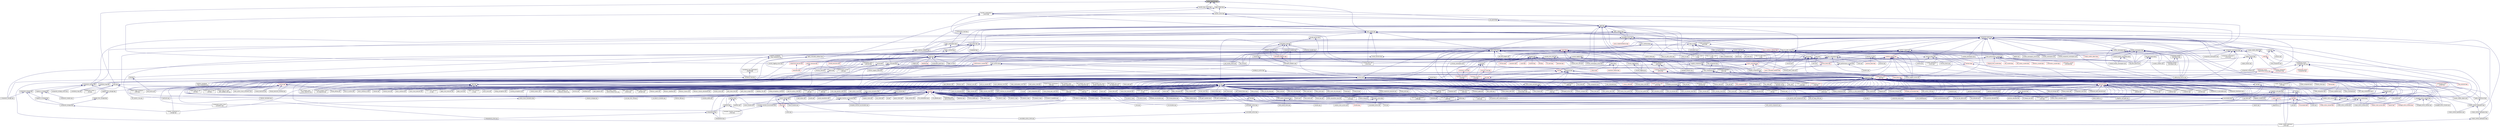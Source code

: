 digraph "action_stacksize.hpp"
{
  edge [fontname="Helvetica",fontsize="10",labelfontname="Helvetica",labelfontsize="10"];
  node [fontname="Helvetica",fontsize="10",shape=record];
  Node25 [label="action_stacksize.hpp",height=0.2,width=0.4,color="black", fillcolor="grey75", style="filled", fontcolor="black"];
  Node25 -> Node26 [dir="back",color="midnightblue",fontsize="10",style="solid",fontname="Helvetica"];
  Node26 [label="traits.hpp",height=0.2,width=0.4,color="black", fillcolor="white", style="filled",URL="$d7/db8/include_2traits_8hpp.html"];
  Node26 -> Node27 [dir="back",color="midnightblue",fontsize="10",style="solid",fontname="Helvetica"];
  Node27 [label="future_range_ambiguity\l_2032.cpp",height=0.2,width=0.4,color="black", fillcolor="white", style="filled",URL="$dc/d4e/future__range__ambiguity__2032_8cpp.html"];
  Node26 -> Node28 [dir="back",color="midnightblue",fontsize="10",style="solid",fontname="Helvetica"];
  Node28 [label="unordered_map.cpp",height=0.2,width=0.4,color="black", fillcolor="white", style="filled",URL="$d1/d75/unordered__map_8cpp.html"];
  Node26 -> Node29 [dir="back",color="midnightblue",fontsize="10",style="solid",fontname="Helvetica"];
  Node29 [label="async_cb_colocated.cpp",height=0.2,width=0.4,color="black", fillcolor="white", style="filled",URL="$d7/d7f/async__cb__colocated_8cpp.html"];
  Node26 -> Node30 [dir="back",color="midnightblue",fontsize="10",style="solid",fontname="Helvetica"];
  Node30 [label="partitioned_vector\l_iter.cpp",height=0.2,width=0.4,color="black", fillcolor="white", style="filled",URL="$dc/ddf/partitioned__vector__iter_8cpp.html"];
  Node25 -> Node31 [dir="back",color="midnightblue",fontsize="10",style="solid",fontname="Helvetica"];
  Node31 [label="basic_action.hpp",height=0.2,width=0.4,color="black", fillcolor="white", style="filled",URL="$d1/d7e/basic__action_8hpp.html"];
  Node31 -> Node32 [dir="back",color="midnightblue",fontsize="10",style="solid",fontname="Helvetica"];
  Node32 [label="component_storage.hpp",height=0.2,width=0.4,color="black", fillcolor="white", style="filled",URL="$d6/d36/components_2component__storage_2server_2component__storage_8hpp.html"];
  Node32 -> Node33 [dir="back",color="midnightblue",fontsize="10",style="solid",fontname="Helvetica"];
  Node33 [label="component_storage.hpp",height=0.2,width=0.4,color="black", fillcolor="white", style="filled",URL="$d0/dd6/components_2component__storage_2component__storage_8hpp.html"];
  Node33 -> Node34 [dir="back",color="midnightblue",fontsize="10",style="solid",fontname="Helvetica"];
  Node34 [label="migrate_to_storage.hpp",height=0.2,width=0.4,color="black", fillcolor="white", style="filled",URL="$da/d18/migrate__to__storage_8hpp.html"];
  Node34 -> Node35 [dir="back",color="midnightblue",fontsize="10",style="solid",fontname="Helvetica"];
  Node35 [label="component_storage.hpp",height=0.2,width=0.4,color="black", fillcolor="white", style="filled",URL="$d4/dfe/include_2component__storage_8hpp.html"];
  Node35 -> Node36 [dir="back",color="midnightblue",fontsize="10",style="solid",fontname="Helvetica"];
  Node36 [label="migrate_component_to\l_storage.cpp",height=0.2,width=0.4,color="black", fillcolor="white", style="filled",URL="$dd/d02/migrate__component__to__storage_8cpp.html"];
  Node33 -> Node35 [dir="back",color="midnightblue",fontsize="10",style="solid",fontname="Helvetica"];
  Node33 -> Node37 [dir="back",color="midnightblue",fontsize="10",style="solid",fontname="Helvetica"];
  Node37 [label="component_storage.cpp",height=0.2,width=0.4,color="black", fillcolor="white", style="filled",URL="$d4/ddf/component__storage_8cpp.html"];
  Node32 -> Node38 [dir="back",color="midnightblue",fontsize="10",style="solid",fontname="Helvetica"];
  Node38 [label="migrate_from_storage.hpp",height=0.2,width=0.4,color="black", fillcolor="white", style="filled",URL="$d3/d9f/server_2migrate__from__storage_8hpp.html"];
  Node38 -> Node39 [dir="back",color="midnightblue",fontsize="10",style="solid",fontname="Helvetica"];
  Node39 [label="migrate_from_storage.hpp",height=0.2,width=0.4,color="black", fillcolor="white", style="filled",URL="$db/d0f/migrate__from__storage_8hpp.html"];
  Node39 -> Node35 [dir="back",color="midnightblue",fontsize="10",style="solid",fontname="Helvetica"];
  Node32 -> Node40 [dir="back",color="midnightblue",fontsize="10",style="solid",fontname="Helvetica"];
  Node40 [label="migrate_to_storage.hpp",height=0.2,width=0.4,color="black", fillcolor="white", style="filled",URL="$d4/d4c/server_2migrate__to__storage_8hpp.html"];
  Node40 -> Node34 [dir="back",color="midnightblue",fontsize="10",style="solid",fontname="Helvetica"];
  Node40 -> Node41 [dir="back",color="midnightblue",fontsize="10",style="solid",fontname="Helvetica"];
  Node41 [label="component_module.cpp",height=0.2,width=0.4,color="black", fillcolor="white", style="filled",URL="$de/dc1/component__storage_2component__module_8cpp.html"];
  Node32 -> Node42 [dir="back",color="midnightblue",fontsize="10",style="solid",fontname="Helvetica"];
  Node42 [label="component_storage_server.cpp",height=0.2,width=0.4,color="black", fillcolor="white", style="filled",URL="$d4/dcb/component__storage__server_8cpp.html"];
  Node31 -> Node43 [dir="back",color="midnightblue",fontsize="10",style="solid",fontname="Helvetica"];
  Node43 [label="partition_unordered\l_map_component.hpp",height=0.2,width=0.4,color="black", fillcolor="white", style="filled",URL="$d8/df3/partition__unordered__map__component_8hpp.html"];
  Node43 -> Node44 [dir="back",color="midnightblue",fontsize="10",style="solid",fontname="Helvetica"];
  Node44 [label="unordered_map.hpp",height=0.2,width=0.4,color="black", fillcolor="white", style="filled",URL="$d9/ddf/hpx_2components_2containers_2unordered_2unordered__map_8hpp.html"];
  Node44 -> Node32 [dir="back",color="midnightblue",fontsize="10",style="solid",fontname="Helvetica"];
  Node44 -> Node45 [dir="back",color="midnightblue",fontsize="10",style="solid",fontname="Helvetica"];
  Node45 [label="unordered_map.hpp",height=0.2,width=0.4,color="black", fillcolor="white", style="filled",URL="$d6/d06/hpx_2include_2unordered__map_8hpp.html"];
  Node45 -> Node28 [dir="back",color="midnightblue",fontsize="10",style="solid",fontname="Helvetica"];
  Node44 -> Node46 [dir="back",color="midnightblue",fontsize="10",style="solid",fontname="Helvetica"];
  Node46 [label="partition_unordered\l_map_component.cpp",height=0.2,width=0.4,color="black", fillcolor="white", style="filled",URL="$d5/d34/partition__unordered__map__component_8cpp.html"];
  Node43 -> Node47 [dir="back",color="midnightblue",fontsize="10",style="solid",fontname="Helvetica"];
  Node47 [label="unordered_map_segmented\l_iterator.hpp",height=0.2,width=0.4,color="black", fillcolor="white", style="filled",URL="$dc/dfd/unordered__map__segmented__iterator_8hpp.html"];
  Node47 -> Node44 [dir="back",color="midnightblue",fontsize="10",style="solid",fontname="Helvetica"];
  Node43 -> Node46 [dir="back",color="midnightblue",fontsize="10",style="solid",fontname="Helvetica"];
  Node31 -> Node48 [dir="back",color="midnightblue",fontsize="10",style="solid",fontname="Helvetica"];
  Node48 [label="base_lco.hpp",height=0.2,width=0.4,color="black", fillcolor="white", style="filled",URL="$de/daa/base__lco_8hpp.html"];
  Node48 -> Node49 [dir="back",color="midnightblue",fontsize="10",style="solid",fontname="Helvetica"];
  Node49 [label="lcos.hpp",height=0.2,width=0.4,color="black", fillcolor="white", style="filled",URL="$d5/deb/lcos_8hpp.html"];
  Node49 -> Node50 [dir="back",color="midnightblue",fontsize="10",style="solid",fontname="Helvetica"];
  Node50 [label="allgather_and_gate.cpp",height=0.2,width=0.4,color="black", fillcolor="white", style="filled",URL="$d1/d56/allgather__and__gate_8cpp.html"];
  Node49 -> Node51 [dir="back",color="midnightblue",fontsize="10",style="solid",fontname="Helvetica"];
  Node51 [label="apex_balance.cpp",height=0.2,width=0.4,color="black", fillcolor="white", style="filled",URL="$d4/d8e/apex__balance_8cpp.html"];
  Node49 -> Node52 [dir="back",color="midnightblue",fontsize="10",style="solid",fontname="Helvetica"];
  Node52 [label="apex_policy_engine\l_active_thread_count.cpp",height=0.2,width=0.4,color="black", fillcolor="white", style="filled",URL="$d5/d01/apex__policy__engine__active__thread__count_8cpp.html"];
  Node49 -> Node53 [dir="back",color="midnightblue",fontsize="10",style="solid",fontname="Helvetica"];
  Node53 [label="apex_policy_engine\l_events.cpp",height=0.2,width=0.4,color="black", fillcolor="white", style="filled",URL="$df/d0f/apex__policy__engine__events_8cpp.html"];
  Node49 -> Node54 [dir="back",color="midnightblue",fontsize="10",style="solid",fontname="Helvetica"];
  Node54 [label="apex_policy_engine\l_periodic.cpp",height=0.2,width=0.4,color="black", fillcolor="white", style="filled",URL="$d5/d7b/apex__policy__engine__periodic_8cpp.html"];
  Node49 -> Node55 [dir="back",color="midnightblue",fontsize="10",style="solid",fontname="Helvetica"];
  Node55 [label="heartbeat.cpp",height=0.2,width=0.4,color="black", fillcolor="white", style="filled",URL="$d8/d98/heartbeat_8cpp.html"];
  Node49 -> Node56 [dir="back",color="midnightblue",fontsize="10",style="solid",fontname="Helvetica"];
  Node56 [label="hello_world_component.hpp",height=0.2,width=0.4,color="black", fillcolor="white", style="filled",URL="$df/df0/hello__world__component_8hpp.html"];
  Node56 -> Node57 [dir="back",color="midnightblue",fontsize="10",style="solid",fontname="Helvetica"];
  Node57 [label="hello_world_client.cpp",height=0.2,width=0.4,color="black", fillcolor="white", style="filled",URL="$d5/da6/hello__world__client_8cpp.html"];
  Node56 -> Node58 [dir="back",color="midnightblue",fontsize="10",style="solid",fontname="Helvetica"];
  Node58 [label="hello_world_component.cpp",height=0.2,width=0.4,color="black", fillcolor="white", style="filled",URL="$d8/daa/hello__world__component_8cpp.html"];
  Node49 -> Node59 [dir="back",color="midnightblue",fontsize="10",style="solid",fontname="Helvetica"];
  Node59 [label="row.hpp",height=0.2,width=0.4,color="black", fillcolor="white", style="filled",URL="$dc/d69/row_8hpp.html"];
  Node59 -> Node60 [dir="back",color="midnightblue",fontsize="10",style="solid",fontname="Helvetica"];
  Node60 [label="grid.hpp",height=0.2,width=0.4,color="red", fillcolor="white", style="filled",URL="$dc/d8a/grid_8hpp.html"];
  Node60 -> Node61 [dir="back",color="midnightblue",fontsize="10",style="solid",fontname="Helvetica"];
  Node61 [label="jacobi.cpp",height=0.2,width=0.4,color="black", fillcolor="white", style="filled",URL="$d2/d27/jacobi_8cpp.html"];
  Node60 -> Node62 [dir="back",color="midnightblue",fontsize="10",style="solid",fontname="Helvetica"];
  Node62 [label="solver.hpp",height=0.2,width=0.4,color="red", fillcolor="white", style="filled",URL="$db/d9a/server_2solver_8hpp.html"];
  Node62 -> Node64 [dir="back",color="midnightblue",fontsize="10",style="solid",fontname="Helvetica"];
  Node64 [label="solver.cpp",height=0.2,width=0.4,color="black", fillcolor="white", style="filled",URL="$d6/d94/solver_8cpp.html"];
  Node60 -> Node65 [dir="back",color="midnightblue",fontsize="10",style="solid",fontname="Helvetica"];
  Node65 [label="grid.cpp",height=0.2,width=0.4,color="black", fillcolor="white", style="filled",URL="$d6/d1b/jacobi__component_2grid_8cpp.html"];
  Node59 -> Node66 [dir="back",color="midnightblue",fontsize="10",style="solid",fontname="Helvetica"];
  Node66 [label="stencil_iterator.hpp",height=0.2,width=0.4,color="black", fillcolor="white", style="filled",URL="$dc/d5c/server_2stencil__iterator_8hpp.html"];
  Node66 -> Node62 [dir="back",color="midnightblue",fontsize="10",style="solid",fontname="Helvetica"];
  Node66 -> Node67 [dir="back",color="midnightblue",fontsize="10",style="solid",fontname="Helvetica"];
  Node67 [label="stencil_iterator.cpp",height=0.2,width=0.4,color="black", fillcolor="white", style="filled",URL="$d6/de1/server_2stencil__iterator_8cpp.html"];
  Node66 -> Node68 [dir="back",color="midnightblue",fontsize="10",style="solid",fontname="Helvetica"];
  Node68 [label="stencil_iterator.cpp",height=0.2,width=0.4,color="black", fillcolor="white", style="filled",URL="$d7/d71/stencil__iterator_8cpp.html"];
  Node59 -> Node65 [dir="back",color="midnightblue",fontsize="10",style="solid",fontname="Helvetica"];
  Node49 -> Node69 [dir="back",color="midnightblue",fontsize="10",style="solid",fontname="Helvetica"];
  Node69 [label="stencil_iterator.hpp",height=0.2,width=0.4,color="black", fillcolor="white", style="filled",URL="$d4/dc8/stencil__iterator_8hpp.html"];
  Node69 -> Node62 [dir="back",color="midnightblue",fontsize="10",style="solid",fontname="Helvetica"];
  Node69 -> Node66 [dir="back",color="midnightblue",fontsize="10",style="solid",fontname="Helvetica"];
  Node69 -> Node68 [dir="back",color="midnightblue",fontsize="10",style="solid",fontname="Helvetica"];
  Node49 -> Node66 [dir="back",color="midnightblue",fontsize="10",style="solid",fontname="Helvetica"];
  Node49 -> Node70 [dir="back",color="midnightblue",fontsize="10",style="solid",fontname="Helvetica"];
  Node70 [label="jacobi_hpx.cpp",height=0.2,width=0.4,color="black", fillcolor="white", style="filled",URL="$d8/d72/jacobi__hpx_8cpp.html"];
  Node49 -> Node71 [dir="back",color="midnightblue",fontsize="10",style="solid",fontname="Helvetica"];
  Node71 [label="jacobi_nonuniform_hpx.cpp",height=0.2,width=0.4,color="black", fillcolor="white", style="filled",URL="$de/d56/jacobi__nonuniform__hpx_8cpp.html"];
  Node49 -> Node72 [dir="back",color="midnightblue",fontsize="10",style="solid",fontname="Helvetica"];
  Node72 [label="enumerate_threads.cpp",height=0.2,width=0.4,color="black", fillcolor="white", style="filled",URL="$d3/dd4/enumerate__threads_8cpp.html"];
  Node49 -> Node73 [dir="back",color="midnightblue",fontsize="10",style="solid",fontname="Helvetica"];
  Node73 [label="fibonacci_await.cpp",height=0.2,width=0.4,color="black", fillcolor="white", style="filled",URL="$dc/d1c/fibonacci__await_8cpp.html"];
  Node49 -> Node74 [dir="back",color="midnightblue",fontsize="10",style="solid",fontname="Helvetica"];
  Node74 [label="fibonacci_dataflow.cpp",height=0.2,width=0.4,color="black", fillcolor="white", style="filled",URL="$df/d3d/fibonacci__dataflow_8cpp.html"];
  Node49 -> Node75 [dir="back",color="midnightblue",fontsize="10",style="solid",fontname="Helvetica"];
  Node75 [label="fibonacci_futures.cpp",height=0.2,width=0.4,color="black", fillcolor="white", style="filled",URL="$d6/de3/fibonacci__futures_8cpp.html"];
  Node49 -> Node76 [dir="back",color="midnightblue",fontsize="10",style="solid",fontname="Helvetica"];
  Node76 [label="fibonacci_futures_distributed.cpp",height=0.2,width=0.4,color="black", fillcolor="white", style="filled",URL="$d1/dc9/fibonacci__futures__distributed_8cpp.html"];
  Node49 -> Node77 [dir="back",color="midnightblue",fontsize="10",style="solid",fontname="Helvetica"];
  Node77 [label="fractals.cpp",height=0.2,width=0.4,color="black", fillcolor="white", style="filled",URL="$d8/d58/fractals_8cpp.html"];
  Node49 -> Node78 [dir="back",color="midnightblue",fontsize="10",style="solid",fontname="Helvetica"];
  Node78 [label="fractals_executor.cpp",height=0.2,width=0.4,color="black", fillcolor="white", style="filled",URL="$d9/da9/fractals__executor_8cpp.html"];
  Node49 -> Node79 [dir="back",color="midnightblue",fontsize="10",style="solid",fontname="Helvetica"];
  Node79 [label="fractals_struct.cpp",height=0.2,width=0.4,color="black", fillcolor="white", style="filled",URL="$d8/d2f/fractals__struct_8cpp.html"];
  Node49 -> Node80 [dir="back",color="midnightblue",fontsize="10",style="solid",fontname="Helvetica"];
  Node80 [label="hello_world.cpp",height=0.2,width=0.4,color="black", fillcolor="white", style="filled",URL="$d0/d67/hello__world_8cpp.html"];
  Node49 -> Node81 [dir="back",color="midnightblue",fontsize="10",style="solid",fontname="Helvetica"];
  Node81 [label="latch_local.cpp",height=0.2,width=0.4,color="black", fillcolor="white", style="filled",URL="$dd/dd3/latch__local_8cpp.html"];
  Node49 -> Node82 [dir="back",color="midnightblue",fontsize="10",style="solid",fontname="Helvetica"];
  Node82 [label="latch_remote.cpp",height=0.2,width=0.4,color="black", fillcolor="white", style="filled",URL="$df/d59/latch__remote_8cpp.html"];
  Node49 -> Node83 [dir="back",color="midnightblue",fontsize="10",style="solid",fontname="Helvetica"];
  Node83 [label="local_channel.cpp",height=0.2,width=0.4,color="black", fillcolor="white", style="filled",URL="$d0/d3e/local__channel_8cpp.html"];
  Node49 -> Node84 [dir="back",color="midnightblue",fontsize="10",style="solid",fontname="Helvetica"];
  Node84 [label="pingpong.cpp",height=0.2,width=0.4,color="black", fillcolor="white", style="filled",URL="$dd/d4d/pingpong_8cpp.html"];
  Node49 -> Node85 [dir="back",color="midnightblue",fontsize="10",style="solid",fontname="Helvetica"];
  Node85 [label="shared_mutex.cpp",height=0.2,width=0.4,color="black", fillcolor="white", style="filled",URL="$da/d0b/shared__mutex_8cpp.html"];
  Node49 -> Node86 [dir="back",color="midnightblue",fontsize="10",style="solid",fontname="Helvetica"];
  Node86 [label="wait_composition.cpp",height=0.2,width=0.4,color="black", fillcolor="white", style="filled",URL="$d6/d13/wait__composition_8cpp.html"];
  Node49 -> Node87 [dir="back",color="midnightblue",fontsize="10",style="solid",fontname="Helvetica"];
  Node87 [label="sheneos_compare.cpp",height=0.2,width=0.4,color="black", fillcolor="white", style="filled",URL="$dc/d11/sheneos__compare_8cpp.html"];
  Node49 -> Node88 [dir="back",color="midnightblue",fontsize="10",style="solid",fontname="Helvetica"];
  Node88 [label="spell_check_file.cpp",height=0.2,width=0.4,color="black", fillcolor="white", style="filled",URL="$df/df7/spell__check__file_8cpp.html"];
  Node49 -> Node89 [dir="back",color="midnightblue",fontsize="10",style="solid",fontname="Helvetica"];
  Node89 [label="spell_check_simple.cpp",height=0.2,width=0.4,color="black", fillcolor="white", style="filled",URL="$dd/d54/spell__check__simple_8cpp.html"];
  Node49 -> Node90 [dir="back",color="midnightblue",fontsize="10",style="solid",fontname="Helvetica"];
  Node90 [label="simple_central_tuplespace\l_client.cpp",height=0.2,width=0.4,color="black", fillcolor="white", style="filled",URL="$d1/d7b/simple__central__tuplespace__client_8cpp.html"];
  Node49 -> Node91 [dir="back",color="midnightblue",fontsize="10",style="solid",fontname="Helvetica"];
  Node91 [label="hpx.hpp",height=0.2,width=0.4,color="red", fillcolor="white", style="filled",URL="$d0/daa/hpx_8hpp.html"];
  Node91 -> Node92 [dir="back",color="midnightblue",fontsize="10",style="solid",fontname="Helvetica"];
  Node92 [label="1d_stencil_1.cpp",height=0.2,width=0.4,color="black", fillcolor="white", style="filled",URL="$d2/db1/1d__stencil__1_8cpp.html"];
  Node91 -> Node93 [dir="back",color="midnightblue",fontsize="10",style="solid",fontname="Helvetica"];
  Node93 [label="1d_stencil_2.cpp",height=0.2,width=0.4,color="black", fillcolor="white", style="filled",URL="$d3/dd1/1d__stencil__2_8cpp.html"];
  Node91 -> Node94 [dir="back",color="midnightblue",fontsize="10",style="solid",fontname="Helvetica"];
  Node94 [label="1d_stencil_3.cpp",height=0.2,width=0.4,color="black", fillcolor="white", style="filled",URL="$db/d19/1d__stencil__3_8cpp.html"];
  Node91 -> Node95 [dir="back",color="midnightblue",fontsize="10",style="solid",fontname="Helvetica"];
  Node95 [label="1d_stencil_4.cpp",height=0.2,width=0.4,color="black", fillcolor="white", style="filled",URL="$d1/d7d/1d__stencil__4_8cpp.html"];
  Node91 -> Node96 [dir="back",color="midnightblue",fontsize="10",style="solid",fontname="Helvetica"];
  Node96 [label="1d_stencil_4_parallel.cpp",height=0.2,width=0.4,color="black", fillcolor="white", style="filled",URL="$d6/d05/1d__stencil__4__parallel_8cpp.html"];
  Node91 -> Node97 [dir="back",color="midnightblue",fontsize="10",style="solid",fontname="Helvetica"];
  Node97 [label="1d_stencil_4_repart.cpp",height=0.2,width=0.4,color="black", fillcolor="white", style="filled",URL="$d0/d6b/1d__stencil__4__repart_8cpp.html"];
  Node91 -> Node98 [dir="back",color="midnightblue",fontsize="10",style="solid",fontname="Helvetica"];
  Node98 [label="1d_stencil_4_throttle.cpp",height=0.2,width=0.4,color="black", fillcolor="white", style="filled",URL="$d6/de5/1d__stencil__4__throttle_8cpp.html"];
  Node91 -> Node99 [dir="back",color="midnightblue",fontsize="10",style="solid",fontname="Helvetica"];
  Node99 [label="1d_stencil_5.cpp",height=0.2,width=0.4,color="black", fillcolor="white", style="filled",URL="$d7/d2a/1d__stencil__5_8cpp.html"];
  Node91 -> Node100 [dir="back",color="midnightblue",fontsize="10",style="solid",fontname="Helvetica"];
  Node100 [label="1d_stencil_6.cpp",height=0.2,width=0.4,color="black", fillcolor="white", style="filled",URL="$db/de7/1d__stencil__6_8cpp.html"];
  Node91 -> Node101 [dir="back",color="midnightblue",fontsize="10",style="solid",fontname="Helvetica"];
  Node101 [label="1d_stencil_7.cpp",height=0.2,width=0.4,color="black", fillcolor="white", style="filled",URL="$d4/d5a/1d__stencil__7_8cpp.html"];
  Node91 -> Node102 [dir="back",color="midnightblue",fontsize="10",style="solid",fontname="Helvetica"];
  Node102 [label="1d_stencil_8.cpp",height=0.2,width=0.4,color="black", fillcolor="white", style="filled",URL="$df/de0/1d__stencil__8_8cpp.html"];
  Node91 -> Node103 [dir="back",color="midnightblue",fontsize="10",style="solid",fontname="Helvetica"];
  Node103 [label="accumulator.cpp",height=0.2,width=0.4,color="black", fillcolor="white", style="filled",URL="$d1/d81/accumulator_8cpp.html"];
  Node91 -> Node104 [dir="back",color="midnightblue",fontsize="10",style="solid",fontname="Helvetica"];
  Node104 [label="accumulator.hpp",height=0.2,width=0.4,color="black", fillcolor="white", style="filled",URL="$d4/d9d/server_2accumulator_8hpp.html"];
  Node104 -> Node103 [dir="back",color="midnightblue",fontsize="10",style="solid",fontname="Helvetica"];
  Node104 -> Node105 [dir="back",color="midnightblue",fontsize="10",style="solid",fontname="Helvetica"];
  Node105 [label="accumulator.hpp",height=0.2,width=0.4,color="red", fillcolor="white", style="filled",URL="$d8/d5e/accumulator_8hpp.html"];
  Node91 -> Node107 [dir="back",color="midnightblue",fontsize="10",style="solid",fontname="Helvetica"];
  Node107 [label="template_function_accumulator.hpp",height=0.2,width=0.4,color="black", fillcolor="white", style="filled",URL="$d7/da6/server_2template__function__accumulator_8hpp.html"];
  Node107 -> Node108 [dir="back",color="midnightblue",fontsize="10",style="solid",fontname="Helvetica"];
  Node108 [label="template_function_accumulator.cpp",height=0.2,width=0.4,color="black", fillcolor="white", style="filled",URL="$d5/d02/template__function__accumulator_8cpp.html"];
  Node107 -> Node109 [dir="back",color="midnightblue",fontsize="10",style="solid",fontname="Helvetica"];
  Node109 [label="template_function_accumulator.hpp",height=0.2,width=0.4,color="black", fillcolor="white", style="filled",URL="$d3/de9/template__function__accumulator_8hpp.html"];
  Node109 -> Node110 [dir="back",color="midnightblue",fontsize="10",style="solid",fontname="Helvetica"];
  Node110 [label="template_function_accumulator\l_client.cpp",height=0.2,width=0.4,color="black", fillcolor="white", style="filled",URL="$d0/dc6/template__function__accumulator__client_8cpp.html"];
  Node91 -> Node111 [dir="back",color="midnightblue",fontsize="10",style="solid",fontname="Helvetica"];
  Node111 [label="template_accumulator.cpp",height=0.2,width=0.4,color="black", fillcolor="white", style="filled",URL="$d0/d4a/template__accumulator_8cpp.html"];
  Node91 -> Node108 [dir="back",color="midnightblue",fontsize="10",style="solid",fontname="Helvetica"];
  Node91 -> Node109 [dir="back",color="midnightblue",fontsize="10",style="solid",fontname="Helvetica"];
  Node91 -> Node112 [dir="back",color="midnightblue",fontsize="10",style="solid",fontname="Helvetica"];
  Node112 [label="allgather_module.cpp",height=0.2,width=0.4,color="black", fillcolor="white", style="filled",URL="$df/de4/allgather__module_8cpp.html"];
  Node91 -> Node113 [dir="back",color="midnightblue",fontsize="10",style="solid",fontname="Helvetica"];
  Node113 [label="allgather.cpp",height=0.2,width=0.4,color="black", fillcolor="white", style="filled",URL="$d7/d06/allgather_8cpp.html"];
  Node91 -> Node50 [dir="back",color="midnightblue",fontsize="10",style="solid",fontname="Helvetica"];
  Node91 -> Node114 [dir="back",color="midnightblue",fontsize="10",style="solid",fontname="Helvetica"];
  Node114 [label="ag_client.cpp",height=0.2,width=0.4,color="black", fillcolor="white", style="filled",URL="$d4/d5d/ag__client_8cpp.html"];
  Node91 -> Node115 [dir="back",color="midnightblue",fontsize="10",style="solid",fontname="Helvetica"];
  Node115 [label="hpx_thread_phase.cpp",height=0.2,width=0.4,color="black", fillcolor="white", style="filled",URL="$d5/dca/hpx__thread__phase_8cpp.html"];
  Node91 -> Node116 [dir="back",color="midnightblue",fontsize="10",style="solid",fontname="Helvetica"];
  Node116 [label="os_thread_num.cpp",height=0.2,width=0.4,color="black", fillcolor="white", style="filled",URL="$d2/dfb/os__thread__num_8cpp.html"];
  Node91 -> Node117 [dir="back",color="midnightblue",fontsize="10",style="solid",fontname="Helvetica"];
  Node117 [label="cancelable_action.cpp",height=0.2,width=0.4,color="black", fillcolor="white", style="filled",URL="$d5/d0c/cancelable__action_8cpp.html"];
  Node91 -> Node118 [dir="back",color="midnightblue",fontsize="10",style="solid",fontname="Helvetica"];
  Node118 [label="cancelable_action.hpp",height=0.2,width=0.4,color="black", fillcolor="white", style="filled",URL="$d5/d4d/server_2cancelable__action_8hpp.html"];
  Node118 -> Node117 [dir="back",color="midnightblue",fontsize="10",style="solid",fontname="Helvetica"];
  Node118 -> Node119 [dir="back",color="midnightblue",fontsize="10",style="solid",fontname="Helvetica"];
  Node119 [label="cancelable_action.hpp",height=0.2,width=0.4,color="black", fillcolor="white", style="filled",URL="$d0/da3/stubs_2cancelable__action_8hpp.html"];
  Node119 -> Node120 [dir="back",color="midnightblue",fontsize="10",style="solid",fontname="Helvetica"];
  Node120 [label="cancelable_action.hpp",height=0.2,width=0.4,color="black", fillcolor="white", style="filled",URL="$d6/d28/cancelable__action_8hpp.html"];
  Node120 -> Node121 [dir="back",color="midnightblue",fontsize="10",style="solid",fontname="Helvetica"];
  Node121 [label="cancelable_action_client.cpp",height=0.2,width=0.4,color="black", fillcolor="white", style="filled",URL="$d1/db8/cancelable__action__client_8cpp.html"];
  Node91 -> Node119 [dir="back",color="midnightblue",fontsize="10",style="solid",fontname="Helvetica"];
  Node91 -> Node121 [dir="back",color="midnightblue",fontsize="10",style="solid",fontname="Helvetica"];
  Node91 -> Node122 [dir="back",color="midnightblue",fontsize="10",style="solid",fontname="Helvetica"];
  Node122 [label="cublas_matmul.cpp",height=0.2,width=0.4,color="black", fillcolor="white", style="filled",URL="$dd/d84/cublas__matmul_8cpp.html"];
  Node91 -> Node123 [dir="back",color="midnightblue",fontsize="10",style="solid",fontname="Helvetica"];
  Node123 [label="win_perf_counters.cpp",height=0.2,width=0.4,color="black", fillcolor="white", style="filled",URL="$d8/d11/win__perf__counters_8cpp.html"];
  Node91 -> Node124 [dir="back",color="midnightblue",fontsize="10",style="solid",fontname="Helvetica"];
  Node124 [label="win_perf_counters.hpp",height=0.2,width=0.4,color="black", fillcolor="white", style="filled",URL="$d5/da7/win__perf__counters_8hpp.html"];
  Node91 -> Node56 [dir="back",color="midnightblue",fontsize="10",style="solid",fontname="Helvetica"];
  Node91 -> Node125 [dir="back",color="midnightblue",fontsize="10",style="solid",fontname="Helvetica"];
  Node125 [label="interpolate1d.cpp",height=0.2,width=0.4,color="black", fillcolor="white", style="filled",URL="$d0/d05/interpolate1d_8cpp.html"];
  Node91 -> Node126 [dir="back",color="midnightblue",fontsize="10",style="solid",fontname="Helvetica"];
  Node126 [label="partition.hpp",height=0.2,width=0.4,color="black", fillcolor="white", style="filled",URL="$d0/d7a/examples_2interpolate1d_2interpolate1d_2partition_8hpp.html"];
  Node126 -> Node125 [dir="back",color="midnightblue",fontsize="10",style="solid",fontname="Helvetica"];
  Node126 -> Node127 [dir="back",color="midnightblue",fontsize="10",style="solid",fontname="Helvetica"];
  Node127 [label="interpolate1d.hpp",height=0.2,width=0.4,color="black", fillcolor="white", style="filled",URL="$d4/dc7/interpolate1d_8hpp.html"];
  Node127 -> Node125 [dir="back",color="midnightblue",fontsize="10",style="solid",fontname="Helvetica"];
  Node127 -> Node128 [dir="back",color="midnightblue",fontsize="10",style="solid",fontname="Helvetica"];
  Node128 [label="interpolate1d_client.cpp",height=0.2,width=0.4,color="black", fillcolor="white", style="filled",URL="$d4/da6/interpolate1d__client_8cpp.html"];
  Node91 -> Node129 [dir="back",color="midnightblue",fontsize="10",style="solid",fontname="Helvetica"];
  Node129 [label="partition.hpp",height=0.2,width=0.4,color="black", fillcolor="white", style="filled",URL="$d0/dff/examples_2interpolate1d_2interpolate1d_2server_2partition_8hpp.html"];
  Node129 -> Node126 [dir="back",color="midnightblue",fontsize="10",style="solid",fontname="Helvetica"];
  Node129 -> Node130 [dir="back",color="midnightblue",fontsize="10",style="solid",fontname="Helvetica"];
  Node130 [label="partition.cpp",height=0.2,width=0.4,color="black", fillcolor="white", style="filled",URL="$d0/d4f/examples_2interpolate1d_2interpolate1d_2server_2partition_8cpp.html"];
  Node91 -> Node127 [dir="back",color="midnightblue",fontsize="10",style="solid",fontname="Helvetica"];
  Node91 -> Node131 [dir="back",color="midnightblue",fontsize="10",style="solid",fontname="Helvetica"];
  Node131 [label="read_values.cpp",height=0.2,width=0.4,color="black", fillcolor="white", style="filled",URL="$d0/d8c/interpolate1d_2interpolate1d_2read__values_8cpp.html"];
  Node91 -> Node130 [dir="back",color="midnightblue",fontsize="10",style="solid",fontname="Helvetica"];
  Node91 -> Node61 [dir="back",color="midnightblue",fontsize="10",style="solid",fontname="Helvetica"];
  Node91 -> Node65 [dir="back",color="midnightblue",fontsize="10",style="solid",fontname="Helvetica"];
  Node91 -> Node132 [dir="back",color="midnightblue",fontsize="10",style="solid",fontname="Helvetica"];
  Node132 [label="row.cpp",height=0.2,width=0.4,color="black", fillcolor="white", style="filled",URL="$d3/d86/server_2row_8cpp.html"];
  Node91 -> Node64 [dir="back",color="midnightblue",fontsize="10",style="solid",fontname="Helvetica"];
  Node91 -> Node67 [dir="back",color="midnightblue",fontsize="10",style="solid",fontname="Helvetica"];
  Node91 -> Node68 [dir="back",color="midnightblue",fontsize="10",style="solid",fontname="Helvetica"];
  Node91 -> Node133 [dir="back",color="midnightblue",fontsize="10",style="solid",fontname="Helvetica"];
  Node133 [label="jacobi.cpp",height=0.2,width=0.4,color="black", fillcolor="white", style="filled",URL="$d3/d44/smp_2jacobi_8cpp.html"];
  Node91 -> Node70 [dir="back",color="midnightblue",fontsize="10",style="solid",fontname="Helvetica"];
  Node91 -> Node134 [dir="back",color="midnightblue",fontsize="10",style="solid",fontname="Helvetica"];
  Node134 [label="jacobi_nonuniform.cpp",height=0.2,width=0.4,color="black", fillcolor="white", style="filled",URL="$dd/ddc/jacobi__nonuniform_8cpp.html"];
  Node91 -> Node71 [dir="back",color="midnightblue",fontsize="10",style="solid",fontname="Helvetica"];
  Node91 -> Node135 [dir="back",color="midnightblue",fontsize="10",style="solid",fontname="Helvetica"];
  Node135 [label="nqueen.cpp",height=0.2,width=0.4,color="black", fillcolor="white", style="filled",URL="$db/dca/nqueen_8cpp.html"];
  Node91 -> Node136 [dir="back",color="midnightblue",fontsize="10",style="solid",fontname="Helvetica"];
  Node136 [label="nqueen.hpp",height=0.2,width=0.4,color="black", fillcolor="white", style="filled",URL="$de/d58/server_2nqueen_8hpp.html"];
  Node136 -> Node135 [dir="back",color="midnightblue",fontsize="10",style="solid",fontname="Helvetica"];
  Node136 -> Node137 [dir="back",color="midnightblue",fontsize="10",style="solid",fontname="Helvetica"];
  Node137 [label="nqueen.hpp",height=0.2,width=0.4,color="red", fillcolor="white", style="filled",URL="$da/dfd/stubs_2nqueen_8hpp.html"];
  Node91 -> Node139 [dir="back",color="midnightblue",fontsize="10",style="solid",fontname="Helvetica"];
  Node139 [label="nqueen_client.cpp",height=0.2,width=0.4,color="black", fillcolor="white", style="filled",URL="$d3/d5e/nqueen__client_8cpp.html"];
  Node91 -> Node140 [dir="back",color="midnightblue",fontsize="10",style="solid",fontname="Helvetica"];
  Node140 [label="sine.cpp",height=0.2,width=0.4,color="black", fillcolor="white", style="filled",URL="$d3/d0d/server_2sine_8cpp.html"];
  Node91 -> Node141 [dir="back",color="midnightblue",fontsize="10",style="solid",fontname="Helvetica"];
  Node141 [label="sine.hpp",height=0.2,width=0.4,color="black", fillcolor="white", style="filled",URL="$d8/dac/sine_8hpp.html"];
  Node141 -> Node140 [dir="back",color="midnightblue",fontsize="10",style="solid",fontname="Helvetica"];
  Node141 -> Node142 [dir="back",color="midnightblue",fontsize="10",style="solid",fontname="Helvetica"];
  Node142 [label="sine.cpp",height=0.2,width=0.4,color="black", fillcolor="white", style="filled",URL="$d5/dd8/sine_8cpp.html"];
  Node91 -> Node142 [dir="back",color="midnightblue",fontsize="10",style="solid",fontname="Helvetica"];
  Node91 -> Node143 [dir="back",color="midnightblue",fontsize="10",style="solid",fontname="Helvetica"];
  Node143 [label="sine_client.cpp",height=0.2,width=0.4,color="black", fillcolor="white", style="filled",URL="$db/d62/sine__client_8cpp.html"];
  Node91 -> Node144 [dir="back",color="midnightblue",fontsize="10",style="solid",fontname="Helvetica"];
  Node144 [label="qt.cpp",height=0.2,width=0.4,color="black", fillcolor="white", style="filled",URL="$df/d90/qt_8cpp.html"];
  Node91 -> Node145 [dir="back",color="midnightblue",fontsize="10",style="solid",fontname="Helvetica"];
  Node145 [label="queue_client.cpp",height=0.2,width=0.4,color="black", fillcolor="white", style="filled",URL="$d7/d96/queue__client_8cpp.html"];
  Node91 -> Node146 [dir="back",color="midnightblue",fontsize="10",style="solid",fontname="Helvetica"];
  Node146 [label="customize_async.cpp",height=0.2,width=0.4,color="black", fillcolor="white", style="filled",URL="$d0/d82/customize__async_8cpp.html"];
  Node91 -> Node147 [dir="back",color="midnightblue",fontsize="10",style="solid",fontname="Helvetica"];
  Node147 [label="data_actions.cpp",height=0.2,width=0.4,color="black", fillcolor="white", style="filled",URL="$dc/d68/data__actions_8cpp.html"];
  Node91 -> Node148 [dir="back",color="midnightblue",fontsize="10",style="solid",fontname="Helvetica"];
  Node148 [label="error_handling.cpp",height=0.2,width=0.4,color="black", fillcolor="white", style="filled",URL="$d9/d96/error__handling_8cpp.html"];
  Node91 -> Node149 [dir="back",color="midnightblue",fontsize="10",style="solid",fontname="Helvetica"];
  Node149 [label="event_synchronization.cpp",height=0.2,width=0.4,color="black", fillcolor="white", style="filled",URL="$d0/d35/event__synchronization_8cpp.html"];
  Node91 -> Node150 [dir="back",color="midnightblue",fontsize="10",style="solid",fontname="Helvetica"];
  Node150 [label="factorial.cpp",height=0.2,width=0.4,color="black", fillcolor="white", style="filled",URL="$d9/d00/factorial_8cpp.html"];
  Node91 -> Node151 [dir="back",color="midnightblue",fontsize="10",style="solid",fontname="Helvetica"];
  Node151 [label="file_serialization.cpp",height=0.2,width=0.4,color="black", fillcolor="white", style="filled",URL="$de/d58/file__serialization_8cpp.html"];
  Node91 -> Node152 [dir="back",color="midnightblue",fontsize="10",style="solid",fontname="Helvetica"];
  Node152 [label="init_globally.cpp",height=0.2,width=0.4,color="black", fillcolor="white", style="filled",URL="$d6/dad/init__globally_8cpp.html"];
  Node91 -> Node153 [dir="back",color="midnightblue",fontsize="10",style="solid",fontname="Helvetica"];
  Node153 [label="interest_calculator.cpp",height=0.2,width=0.4,color="black", fillcolor="white", style="filled",URL="$d2/d86/interest__calculator_8cpp.html"];
  Node91 -> Node154 [dir="back",color="midnightblue",fontsize="10",style="solid",fontname="Helvetica"];
  Node154 [label="non_atomic_rma.cpp",height=0.2,width=0.4,color="black", fillcolor="white", style="filled",URL="$d7/d8b/non__atomic__rma_8cpp.html"];
  Node91 -> Node155 [dir="back",color="midnightblue",fontsize="10",style="solid",fontname="Helvetica"];
  Node155 [label="partitioned_vector\l_spmd_foreach.cpp",height=0.2,width=0.4,color="black", fillcolor="white", style="filled",URL="$db/d7c/partitioned__vector__spmd__foreach_8cpp.html"];
  Node91 -> Node156 [dir="back",color="midnightblue",fontsize="10",style="solid",fontname="Helvetica"];
  Node156 [label="pipeline1.cpp",height=0.2,width=0.4,color="black", fillcolor="white", style="filled",URL="$d5/d77/pipeline1_8cpp.html"];
  Node91 -> Node157 [dir="back",color="midnightblue",fontsize="10",style="solid",fontname="Helvetica"];
  Node157 [label="quicksort.cpp",height=0.2,width=0.4,color="black", fillcolor="white", style="filled",URL="$d3/d1e/quicksort_8cpp.html"];
  Node91 -> Node158 [dir="back",color="midnightblue",fontsize="10",style="solid",fontname="Helvetica"];
  Node158 [label="receive_buffer.cpp",height=0.2,width=0.4,color="black", fillcolor="white", style="filled",URL="$d7/d10/receive__buffer_8cpp.html"];
  Node91 -> Node159 [dir="back",color="midnightblue",fontsize="10",style="solid",fontname="Helvetica"];
  Node159 [label="safe_object.cpp",height=0.2,width=0.4,color="black", fillcolor="white", style="filled",URL="$dd/d52/safe__object_8cpp.html"];
  Node91 -> Node160 [dir="back",color="midnightblue",fontsize="10",style="solid",fontname="Helvetica"];
  Node160 [label="sort_by_key_demo.cpp",height=0.2,width=0.4,color="black", fillcolor="white", style="filled",URL="$da/d20/sort__by__key__demo_8cpp.html"];
  Node91 -> Node165 [dir="back",color="midnightblue",fontsize="10",style="solid",fontname="Helvetica"];
  Node165 [label="random_mem_access.cpp",height=0.2,width=0.4,color="black", fillcolor="white", style="filled",URL="$d1/d51/random__mem__access_8cpp.html"];
  Node91 -> Node166 [dir="back",color="midnightblue",fontsize="10",style="solid",fontname="Helvetica"];
  Node166 [label="random_mem_access.hpp",height=0.2,width=0.4,color="black", fillcolor="white", style="filled",URL="$d0/d19/server_2random__mem__access_8hpp.html"];
  Node166 -> Node165 [dir="back",color="midnightblue",fontsize="10",style="solid",fontname="Helvetica"];
  Node166 -> Node167 [dir="back",color="midnightblue",fontsize="10",style="solid",fontname="Helvetica"];
  Node167 [label="random_mem_access.hpp",height=0.2,width=0.4,color="red", fillcolor="white", style="filled",URL="$d3/d32/stubs_2random__mem__access_8hpp.html"];
  Node91 -> Node188 [dir="back",color="midnightblue",fontsize="10",style="solid",fontname="Helvetica"];
  Node188 [label="throttle.cpp",height=0.2,width=0.4,color="black", fillcolor="white", style="filled",URL="$de/d56/server_2throttle_8cpp.html"];
  Node91 -> Node189 [dir="back",color="midnightblue",fontsize="10",style="solid",fontname="Helvetica"];
  Node189 [label="throttle.hpp",height=0.2,width=0.4,color="black", fillcolor="white", style="filled",URL="$db/dc9/server_2throttle_8hpp.html"];
  Node189 -> Node188 [dir="back",color="midnightblue",fontsize="10",style="solid",fontname="Helvetica"];
  Node189 -> Node190 [dir="back",color="midnightblue",fontsize="10",style="solid",fontname="Helvetica"];
  Node190 [label="throttle.hpp",height=0.2,width=0.4,color="red", fillcolor="white", style="filled",URL="$d5/dec/stubs_2throttle_8hpp.html"];
  Node91 -> Node190 [dir="back",color="midnightblue",fontsize="10",style="solid",fontname="Helvetica"];
  Node91 -> Node202 [dir="back",color="midnightblue",fontsize="10",style="solid",fontname="Helvetica"];
  Node202 [label="simple_central_tuplespace.hpp",height=0.2,width=0.4,color="black", fillcolor="white", style="filled",URL="$db/d69/server_2simple__central__tuplespace_8hpp.html"];
  Node202 -> Node203 [dir="back",color="midnightblue",fontsize="10",style="solid",fontname="Helvetica"];
  Node203 [label="simple_central_tuplespace.cpp",height=0.2,width=0.4,color="black", fillcolor="white", style="filled",URL="$d3/dec/simple__central__tuplespace_8cpp.html"];
  Node202 -> Node204 [dir="back",color="midnightblue",fontsize="10",style="solid",fontname="Helvetica"];
  Node204 [label="simple_central_tuplespace.hpp",height=0.2,width=0.4,color="black", fillcolor="white", style="filled",URL="$d0/d4b/stubs_2simple__central__tuplespace_8hpp.html"];
  Node204 -> Node205 [dir="back",color="midnightblue",fontsize="10",style="solid",fontname="Helvetica"];
  Node205 [label="simple_central_tuplespace.hpp",height=0.2,width=0.4,color="black", fillcolor="white", style="filled",URL="$d5/ddd/simple__central__tuplespace_8hpp.html"];
  Node205 -> Node90 [dir="back",color="midnightblue",fontsize="10",style="solid",fontname="Helvetica"];
  Node91 -> Node206 [dir="back",color="midnightblue",fontsize="10",style="solid",fontname="Helvetica"];
  Node206 [label="tuples_warehouse.hpp",height=0.2,width=0.4,color="black", fillcolor="white", style="filled",URL="$da/de6/tuples__warehouse_8hpp.html"];
  Node206 -> Node202 [dir="back",color="midnightblue",fontsize="10",style="solid",fontname="Helvetica"];
  Node91 -> Node203 [dir="back",color="midnightblue",fontsize="10",style="solid",fontname="Helvetica"];
  Node91 -> Node227 [dir="back",color="midnightblue",fontsize="10",style="solid",fontname="Helvetica"];
  Node227 [label="network_storage.cpp",height=0.2,width=0.4,color="black", fillcolor="white", style="filled",URL="$db/daa/network__storage_8cpp.html"];
  Node91 -> Node229 [dir="back",color="midnightblue",fontsize="10",style="solid",fontname="Helvetica"];
  Node229 [label="osu_bcast.cpp",height=0.2,width=0.4,color="black", fillcolor="white", style="filled",URL="$d3/dca/osu__bcast_8cpp.html"];
  Node91 -> Node242 [dir="back",color="midnightblue",fontsize="10",style="solid",fontname="Helvetica"];
  Node242 [label="action_move_semantics.cpp",height=0.2,width=0.4,color="black", fillcolor="white", style="filled",URL="$d4/db3/action__move__semantics_8cpp.html"];
  Node91 -> Node244 [dir="back",color="midnightblue",fontsize="10",style="solid",fontname="Helvetica"];
  Node244 [label="duplicate_id_registration\l_1596.cpp",height=0.2,width=0.4,color="black", fillcolor="white", style="filled",URL="$db/d8d/duplicate__id__registration__1596_8cpp.html"];
  Node91 -> Node247 [dir="back",color="midnightblue",fontsize="10",style="solid",fontname="Helvetica"];
  Node247 [label="send_gid_keep_component\l_1624.cpp",height=0.2,width=0.4,color="black", fillcolor="white", style="filled",URL="$d9/d49/send__gid__keep__component__1624_8cpp.html"];
  Node91 -> Node248 [dir="back",color="midnightblue",fontsize="10",style="solid",fontname="Helvetica"];
  Node248 [label="algorithms.cc",height=0.2,width=0.4,color="black", fillcolor="white", style="filled",URL="$d5/d1b/algorithms_8cc.html"];
  Node91 -> Node249 [dir="back",color="midnightblue",fontsize="10",style="solid",fontname="Helvetica"];
  Node249 [label="matrix_hpx.hh",height=0.2,width=0.4,color="red", fillcolor="white", style="filled",URL="$d5/d89/matrix__hpx_8hh.html"];
  Node249 -> Node248 [dir="back",color="midnightblue",fontsize="10",style="solid",fontname="Helvetica"];
  Node91 -> Node254 [dir="back",color="midnightblue",fontsize="10",style="solid",fontname="Helvetica"];
  Node254 [label="block_matrix.cc",height=0.2,width=0.4,color="black", fillcolor="white", style="filled",URL="$de/d88/block__matrix_8cc.html"];
  Node91 -> Node262 [dir="back",color="midnightblue",fontsize="10",style="solid",fontname="Helvetica"];
  Node262 [label="id_type_ref_counting\l_1032.cpp",height=0.2,width=0.4,color="black", fillcolor="white", style="filled",URL="$d8/dfd/id__type__ref__counting__1032_8cpp.html"];
  Node91 -> Node268 [dir="back",color="midnightblue",fontsize="10",style="solid",fontname="Helvetica"];
  Node268 [label="barrier_hang.cpp",height=0.2,width=0.4,color="black", fillcolor="white", style="filled",URL="$dd/d8b/barrier__hang_8cpp.html"];
  Node91 -> Node285 [dir="back",color="midnightblue",fontsize="10",style="solid",fontname="Helvetica"];
  Node285 [label="lifetime_588.cpp",height=0.2,width=0.4,color="black", fillcolor="white", style="filled",URL="$d7/dca/lifetime__588_8cpp.html"];
  Node91 -> Node292 [dir="back",color="midnightblue",fontsize="10",style="solid",fontname="Helvetica"];
  Node292 [label="set_hpx_limit_798.cpp",height=0.2,width=0.4,color="black", fillcolor="white", style="filled",URL="$d2/dfb/set__hpx__limit__798_8cpp.html"];
  Node91 -> Node294 [dir="back",color="midnightblue",fontsize="10",style="solid",fontname="Helvetica"];
  Node294 [label="shared_stated_leaked\l_1211.cpp",height=0.2,width=0.4,color="black", fillcolor="white", style="filled",URL="$dc/dce/shared__stated__leaked__1211_8cpp.html"];
  Node91 -> Node296 [dir="back",color="midnightblue",fontsize="10",style="solid",fontname="Helvetica"];
  Node296 [label="wait_all_hang_1946.cpp",height=0.2,width=0.4,color="black", fillcolor="white", style="filled",URL="$d5/d69/wait__all__hang__1946_8cpp.html"];
  Node91 -> Node318 [dir="back",color="midnightblue",fontsize="10",style="solid",fontname="Helvetica"];
  Node318 [label="thread_pool_executor\l_1114.cpp",height=0.2,width=0.4,color="black", fillcolor="white", style="filled",URL="$d8/d63/thread__pool__executor__1114_8cpp.html"];
  Node91 -> Node328 [dir="back",color="midnightblue",fontsize="10",style="solid",fontname="Helvetica"];
  Node328 [label="managed_refcnt_checker.cpp",height=0.2,width=0.4,color="black", fillcolor="white", style="filled",URL="$d3/d8d/managed__refcnt__checker_8cpp.html"];
  Node91 -> Node342 [dir="back",color="midnightblue",fontsize="10",style="solid",fontname="Helvetica"];
  Node342 [label="managed_refcnt_checker.cpp",height=0.2,width=0.4,color="black", fillcolor="white", style="filled",URL="$d7/d11/server_2managed__refcnt__checker_8cpp.html"];
  Node91 -> Node343 [dir="back",color="midnightblue",fontsize="10",style="solid",fontname="Helvetica"];
  Node343 [label="managed_refcnt_checker.hpp",height=0.2,width=0.4,color="black", fillcolor="white", style="filled",URL="$df/da6/server_2managed__refcnt__checker_8hpp.html"];
  Node343 -> Node328 [dir="back",color="midnightblue",fontsize="10",style="solid",fontname="Helvetica"];
  Node343 -> Node342 [dir="back",color="midnightblue",fontsize="10",style="solid",fontname="Helvetica"];
  Node343 -> Node344 [dir="back",color="midnightblue",fontsize="10",style="solid",fontname="Helvetica"];
  Node344 [label="managed_refcnt_checker.hpp",height=0.2,width=0.4,color="red", fillcolor="white", style="filled",URL="$d3/d77/stubs_2managed__refcnt__checker_8hpp.html"];
  Node91 -> Node345 [dir="back",color="midnightblue",fontsize="10",style="solid",fontname="Helvetica"];
  Node345 [label="simple_refcnt_checker.cpp",height=0.2,width=0.4,color="black", fillcolor="white", style="filled",URL="$d7/d14/server_2simple__refcnt__checker_8cpp.html"];
  Node91 -> Node346 [dir="back",color="midnightblue",fontsize="10",style="solid",fontname="Helvetica"];
  Node346 [label="simple_refcnt_checker.hpp",height=0.2,width=0.4,color="black", fillcolor="white", style="filled",URL="$d6/d3d/server_2simple__refcnt__checker_8hpp.html"];
  Node346 -> Node345 [dir="back",color="midnightblue",fontsize="10",style="solid",fontname="Helvetica"];
  Node346 -> Node347 [dir="back",color="midnightblue",fontsize="10",style="solid",fontname="Helvetica"];
  Node347 [label="simple_refcnt_checker.cpp",height=0.2,width=0.4,color="black", fillcolor="white", style="filled",URL="$df/d16/simple__refcnt__checker_8cpp.html"];
  Node346 -> Node348 [dir="back",color="midnightblue",fontsize="10",style="solid",fontname="Helvetica"];
  Node348 [label="simple_refcnt_checker.hpp",height=0.2,width=0.4,color="red", fillcolor="white", style="filled",URL="$da/d8e/stubs_2simple__refcnt__checker_8hpp.html"];
  Node91 -> Node350 [dir="back",color="midnightblue",fontsize="10",style="solid",fontname="Helvetica"];
  Node350 [label="simple_mobile_object.cpp",height=0.2,width=0.4,color="black", fillcolor="white", style="filled",URL="$d2/da7/simple__mobile__object_8cpp.html"];
  Node91 -> Node347 [dir="back",color="midnightblue",fontsize="10",style="solid",fontname="Helvetica"];
  Node91 -> Node344 [dir="back",color="midnightblue",fontsize="10",style="solid",fontname="Helvetica"];
  Node91 -> Node348 [dir="back",color="midnightblue",fontsize="10",style="solid",fontname="Helvetica"];
  Node91 -> Node358 [dir="back",color="midnightblue",fontsize="10",style="solid",fontname="Helvetica"];
  Node358 [label="barrier.cpp",height=0.2,width=0.4,color="black", fillcolor="white", style="filled",URL="$df/d63/tests_2unit_2lcos_2barrier_8cpp.html"];
  Node91 -> Node370 [dir="back",color="midnightblue",fontsize="10",style="solid",fontname="Helvetica"];
  Node370 [label="local_event.cpp",height=0.2,width=0.4,color="black", fillcolor="white", style="filled",URL="$df/d9a/local__event_8cpp.html"];
  Node91 -> Node584 [dir="back",color="midnightblue",fontsize="10",style="solid",fontname="Helvetica"];
  Node584 [label="put_parcels_with_coalescing.cpp",height=0.2,width=0.4,color="black", fillcolor="white", style="filled",URL="$d6/dca/put__parcels__with__coalescing_8cpp.html"];
  Node91 -> Node585 [dir="back",color="midnightblue",fontsize="10",style="solid",fontname="Helvetica"];
  Node585 [label="put_parcels_with_compression.cpp",height=0.2,width=0.4,color="black", fillcolor="white", style="filled",URL="$df/d62/put__parcels__with__compression_8cpp.html"];
  Node91 -> Node587 [dir="back",color="midnightblue",fontsize="10",style="solid",fontname="Helvetica"];
  Node587 [label="serialize_buffer.cpp",height=0.2,width=0.4,color="black", fillcolor="white", style="filled",URL="$d1/d00/serialize__buffer_8cpp.html"];
  Node49 -> Node595 [dir="back",color="midnightblue",fontsize="10",style="solid",fontname="Helvetica"];
  Node595 [label="parent_vs_child_stealing.cpp",height=0.2,width=0.4,color="black", fillcolor="white", style="filled",URL="$d2/d07/parent__vs__child__stealing_8cpp.html"];
  Node49 -> Node596 [dir="back",color="midnightblue",fontsize="10",style="solid",fontname="Helvetica"];
  Node596 [label="wait_all_timings.cpp",height=0.2,width=0.4,color="black", fillcolor="white", style="filled",URL="$d5/da1/wait__all__timings_8cpp.html"];
  Node49 -> Node597 [dir="back",color="midnightblue",fontsize="10",style="solid",fontname="Helvetica"];
  Node597 [label="return_future_2847.cpp",height=0.2,width=0.4,color="black", fillcolor="white", style="filled",URL="$d3/dfe/return__future__2847_8cpp.html"];
  Node49 -> Node598 [dir="back",color="midnightblue",fontsize="10",style="solid",fontname="Helvetica"];
  Node598 [label="return_non_default\l_constructible_2847.cpp",height=0.2,width=0.4,color="black", fillcolor="white", style="filled",URL="$dc/d11/return__non__default__constructible__2847_8cpp.html"];
  Node49 -> Node244 [dir="back",color="midnightblue",fontsize="10",style="solid",fontname="Helvetica"];
  Node49 -> Node247 [dir="back",color="midnightblue",fontsize="10",style="solid",fontname="Helvetica"];
  Node49 -> Node599 [dir="back",color="midnightblue",fontsize="10",style="solid",fontname="Helvetica"];
  Node599 [label="async_action_1813.cpp",height=0.2,width=0.4,color="black", fillcolor="white", style="filled",URL="$db/de6/async__action__1813_8cpp.html"];
  Node49 -> Node600 [dir="back",color="midnightblue",fontsize="10",style="solid",fontname="Helvetica"];
  Node600 [label="async_callback_non\l_deduced_context.cpp",height=0.2,width=0.4,color="black", fillcolor="white", style="filled",URL="$dc/dbb/async__callback__non__deduced__context_8cpp.html"];
  Node49 -> Node601 [dir="back",color="midnightblue",fontsize="10",style="solid",fontname="Helvetica"];
  Node601 [label="broadcast_unwrap_future\l_2885.cpp",height=0.2,width=0.4,color="black", fillcolor="white", style="filled",URL="$da/df6/broadcast__unwrap__future__2885_8cpp.html"];
  Node49 -> Node602 [dir="back",color="midnightblue",fontsize="10",style="solid",fontname="Helvetica"];
  Node602 [label="broadcast_wait_for\l_2822.cpp",height=0.2,width=0.4,color="black", fillcolor="white", style="filled",URL="$dd/de7/broadcast__wait__for__2822_8cpp.html"];
  Node49 -> Node603 [dir="back",color="midnightblue",fontsize="10",style="solid",fontname="Helvetica"];
  Node603 [label="dataflow_791.cpp",height=0.2,width=0.4,color="black", fillcolor="white", style="filled",URL="$d6/da1/dataflow__791_8cpp.html"];
  Node49 -> Node27 [dir="back",color="midnightblue",fontsize="10",style="solid",fontname="Helvetica"];
  Node49 -> Node604 [dir="back",color="midnightblue",fontsize="10",style="solid",fontname="Helvetica"];
  Node604 [label="future_timed_wait_1025.cpp",height=0.2,width=0.4,color="black", fillcolor="white", style="filled",URL="$de/d7d/future__timed__wait__1025_8cpp.html"];
  Node49 -> Node605 [dir="back",color="midnightblue",fontsize="10",style="solid",fontname="Helvetica"];
  Node605 [label="shared_future_continuation\l_order.cpp",height=0.2,width=0.4,color="black", fillcolor="white", style="filled",URL="$dd/d1f/shared__future__continuation__order_8cpp.html"];
  Node49 -> Node606 [dir="back",color="midnightblue",fontsize="10",style="solid",fontname="Helvetica"];
  Node606 [label="shared_future_then\l_2166.cpp",height=0.2,width=0.4,color="black", fillcolor="white", style="filled",URL="$d8/dc4/shared__future__then__2166_8cpp.html"];
  Node49 -> Node294 [dir="back",color="midnightblue",fontsize="10",style="solid",fontname="Helvetica"];
  Node49 -> Node607 [dir="back",color="midnightblue",fontsize="10",style="solid",fontname="Helvetica"];
  Node607 [label="sliding_semaphore_2338.cpp",height=0.2,width=0.4,color="black", fillcolor="white", style="filled",URL="$da/da6/sliding__semaphore__2338_8cpp.html"];
  Node49 -> Node608 [dir="back",color="midnightblue",fontsize="10",style="solid",fontname="Helvetica"];
  Node608 [label="wait_for_action_2796.cpp",height=0.2,width=0.4,color="black", fillcolor="white", style="filled",URL="$dc/db9/wait__for__action__2796_8cpp.html"];
  Node49 -> Node318 [dir="back",color="midnightblue",fontsize="10",style="solid",fontname="Helvetica"];
  Node49 -> Node609 [dir="back",color="midnightblue",fontsize="10",style="solid",fontname="Helvetica"];
  Node609 [label="function_serialization\l_728.cpp",height=0.2,width=0.4,color="black", fillcolor="white", style="filled",URL="$d8/db1/function__serialization__728_8cpp.html"];
  Node49 -> Node610 [dir="back",color="midnightblue",fontsize="10",style="solid",fontname="Helvetica"];
  Node610 [label="protect_with_nullary\l_pfo.cpp",height=0.2,width=0.4,color="black", fillcolor="white", style="filled",URL="$df/db5/protect__with__nullary__pfo_8cpp.html"];
  Node49 -> Node611 [dir="back",color="midnightblue",fontsize="10",style="solid",fontname="Helvetica"];
  Node611 [label="tuple_serialization\l_803.cpp",height=0.2,width=0.4,color="black", fillcolor="white", style="filled",URL="$de/d61/tuple__serialization__803_8cpp.html"];
  Node49 -> Node612 [dir="back",color="midnightblue",fontsize="10",style="solid",fontname="Helvetica"];
  Node612 [label="zero_copy_parcels_1001.cpp",height=0.2,width=0.4,color="black", fillcolor="white", style="filled",URL="$da/dfd/zero__copy__parcels__1001_8cpp.html"];
  Node49 -> Node613 [dir="back",color="midnightblue",fontsize="10",style="solid",fontname="Helvetica"];
  Node613 [label="return_future.cpp",height=0.2,width=0.4,color="black", fillcolor="white", style="filled",URL="$d4/dbe/return__future_8cpp.html"];
  Node49 -> Node614 [dir="back",color="midnightblue",fontsize="10",style="solid",fontname="Helvetica"];
  Node614 [label="find_clients_from_prefix.cpp",height=0.2,width=0.4,color="black", fillcolor="white", style="filled",URL="$dc/d15/find__clients__from__prefix_8cpp.html"];
  Node49 -> Node615 [dir="back",color="midnightblue",fontsize="10",style="solid",fontname="Helvetica"];
  Node615 [label="find_ids_from_prefix.cpp",height=0.2,width=0.4,color="black", fillcolor="white", style="filled",URL="$dc/df3/find__ids__from__prefix_8cpp.html"];
  Node49 -> Node616 [dir="back",color="midnightblue",fontsize="10",style="solid",fontname="Helvetica"];
  Node616 [label="get_colocation_id.cpp",height=0.2,width=0.4,color="black", fillcolor="white", style="filled",URL="$dd/d0d/get__colocation__id_8cpp.html"];
  Node49 -> Node339 [dir="back",color="midnightblue",fontsize="10",style="solid",fontname="Helvetica"];
  Node339 [label="split_credit.cpp",height=0.2,width=0.4,color="black", fillcolor="white", style="filled",URL="$dc/d1c/split__credit_8cpp.html"];
  Node49 -> Node617 [dir="back",color="midnightblue",fontsize="10",style="solid",fontname="Helvetica"];
  Node617 [label="apex_action_count.cpp",height=0.2,width=0.4,color="black", fillcolor="white", style="filled",URL="$d8/de5/apex__action__count_8cpp.html"];
  Node49 -> Node618 [dir="back",color="midnightblue",fontsize="10",style="solid",fontname="Helvetica"];
  Node618 [label="action_invoke_no_more\l_than.cpp",height=0.2,width=0.4,color="black", fillcolor="white", style="filled",URL="$db/d8a/action__invoke__no__more__than_8cpp.html"];
  Node49 -> Node619 [dir="back",color="midnightblue",fontsize="10",style="solid",fontname="Helvetica"];
  Node619 [label="migrate_component.cpp",height=0.2,width=0.4,color="black", fillcolor="white", style="filled",URL="$dc/d78/migrate__component_8cpp.html"];
  Node49 -> Node620 [dir="back",color="midnightblue",fontsize="10",style="solid",fontname="Helvetica"];
  Node620 [label="apply_colocated.cpp",height=0.2,width=0.4,color="black", fillcolor="white", style="filled",URL="$d5/dd3/apply__colocated_8cpp.html"];
  Node49 -> Node621 [dir="back",color="midnightblue",fontsize="10",style="solid",fontname="Helvetica"];
  Node621 [label="apply_local.cpp",height=0.2,width=0.4,color="black", fillcolor="white", style="filled",URL="$dd/db5/apply__local_8cpp.html"];
  Node49 -> Node622 [dir="back",color="midnightblue",fontsize="10",style="solid",fontname="Helvetica"];
  Node622 [label="apply_local_executor.cpp",height=0.2,width=0.4,color="black", fillcolor="white", style="filled",URL="$db/d84/apply__local__executor_8cpp.html"];
  Node49 -> Node623 [dir="back",color="midnightblue",fontsize="10",style="solid",fontname="Helvetica"];
  Node623 [label="apply_local_executor\l_v1.cpp",height=0.2,width=0.4,color="black", fillcolor="white", style="filled",URL="$dd/d53/apply__local__executor__v1_8cpp.html"];
  Node49 -> Node624 [dir="back",color="midnightblue",fontsize="10",style="solid",fontname="Helvetica"];
  Node624 [label="apply_remote.cpp",height=0.2,width=0.4,color="black", fillcolor="white", style="filled",URL="$d9/d40/apply__remote_8cpp.html"];
  Node49 -> Node625 [dir="back",color="midnightblue",fontsize="10",style="solid",fontname="Helvetica"];
  Node625 [label="apply_remote_client.cpp",height=0.2,width=0.4,color="black", fillcolor="white", style="filled",URL="$d9/def/apply__remote__client_8cpp.html"];
  Node49 -> Node29 [dir="back",color="midnightblue",fontsize="10",style="solid",fontname="Helvetica"];
  Node49 -> Node626 [dir="back",color="midnightblue",fontsize="10",style="solid",fontname="Helvetica"];
  Node626 [label="async_cb_remote.cpp",height=0.2,width=0.4,color="black", fillcolor="white", style="filled",URL="$da/d88/async__cb__remote_8cpp.html"];
  Node49 -> Node627 [dir="back",color="midnightblue",fontsize="10",style="solid",fontname="Helvetica"];
  Node627 [label="async_cb_remote_client.cpp",height=0.2,width=0.4,color="black", fillcolor="white", style="filled",URL="$d2/d31/async__cb__remote__client_8cpp.html"];
  Node49 -> Node628 [dir="back",color="midnightblue",fontsize="10",style="solid",fontname="Helvetica"];
  Node628 [label="async_continue.cpp",height=0.2,width=0.4,color="black", fillcolor="white", style="filled",URL="$d4/d19/async__continue_8cpp.html"];
  Node49 -> Node629 [dir="back",color="midnightblue",fontsize="10",style="solid",fontname="Helvetica"];
  Node629 [label="async_continue_cb.cpp",height=0.2,width=0.4,color="black", fillcolor="white", style="filled",URL="$df/d37/async__continue__cb_8cpp.html"];
  Node49 -> Node630 [dir="back",color="midnightblue",fontsize="10",style="solid",fontname="Helvetica"];
  Node630 [label="async_continue_cb_colocated.cpp",height=0.2,width=0.4,color="black", fillcolor="white", style="filled",URL="$dd/dce/async__continue__cb__colocated_8cpp.html"];
  Node49 -> Node631 [dir="back",color="midnightblue",fontsize="10",style="solid",fontname="Helvetica"];
  Node631 [label="async_local.cpp",height=0.2,width=0.4,color="black", fillcolor="white", style="filled",URL="$d3/d4c/async__local_8cpp.html"];
  Node49 -> Node632 [dir="back",color="midnightblue",fontsize="10",style="solid",fontname="Helvetica"];
  Node632 [label="async_local_executor.cpp",height=0.2,width=0.4,color="black", fillcolor="white", style="filled",URL="$d4/dce/async__local__executor_8cpp.html"];
  Node49 -> Node633 [dir="back",color="midnightblue",fontsize="10",style="solid",fontname="Helvetica"];
  Node633 [label="async_local_executor\l_v1.cpp",height=0.2,width=0.4,color="black", fillcolor="white", style="filled",URL="$da/d4a/async__local__executor__v1_8cpp.html"];
  Node49 -> Node634 [dir="back",color="midnightblue",fontsize="10",style="solid",fontname="Helvetica"];
  Node634 [label="async_remote.cpp",height=0.2,width=0.4,color="black", fillcolor="white", style="filled",URL="$dd/dd8/async__remote_8cpp.html"];
  Node49 -> Node635 [dir="back",color="midnightblue",fontsize="10",style="solid",fontname="Helvetica"];
  Node635 [label="async_remote_client.cpp",height=0.2,width=0.4,color="black", fillcolor="white", style="filled",URL="$d6/d49/async__remote__client_8cpp.html"];
  Node49 -> Node358 [dir="back",color="midnightblue",fontsize="10",style="solid",fontname="Helvetica"];
  Node49 -> Node636 [dir="back",color="midnightblue",fontsize="10",style="solid",fontname="Helvetica"];
  Node636 [label="broadcast.cpp",height=0.2,width=0.4,color="black", fillcolor="white", style="filled",URL="$d8/d8b/broadcast_8cpp.html"];
  Node49 -> Node637 [dir="back",color="midnightblue",fontsize="10",style="solid",fontname="Helvetica"];
  Node637 [label="broadcast_apply.cpp",height=0.2,width=0.4,color="black", fillcolor="white", style="filled",URL="$dd/de8/broadcast__apply_8cpp.html"];
  Node49 -> Node638 [dir="back",color="midnightblue",fontsize="10",style="solid",fontname="Helvetica"];
  Node638 [label="channel.cpp",height=0.2,width=0.4,color="black", fillcolor="white", style="filled",URL="$dd/d5f/channel_8cpp.html"];
  Node49 -> Node639 [dir="back",color="midnightblue",fontsize="10",style="solid",fontname="Helvetica"];
  Node639 [label="channel_local.cpp",height=0.2,width=0.4,color="black", fillcolor="white", style="filled",URL="$d6/d3e/channel__local_8cpp.html"];
  Node49 -> Node640 [dir="back",color="midnightblue",fontsize="10",style="solid",fontname="Helvetica"];
  Node640 [label="client_then.cpp",height=0.2,width=0.4,color="black", fillcolor="white", style="filled",URL="$d1/d5a/client__then_8cpp.html"];
  Node49 -> Node641 [dir="back",color="midnightblue",fontsize="10",style="solid",fontname="Helvetica"];
  Node641 [label="counting_semaphore.cpp",height=0.2,width=0.4,color="black", fillcolor="white", style="filled",URL="$df/de9/counting__semaphore_8cpp.html"];
  Node49 -> Node642 [dir="back",color="midnightblue",fontsize="10",style="solid",fontname="Helvetica"];
  Node642 [label="fold.cpp",height=0.2,width=0.4,color="black", fillcolor="white", style="filled",URL="$d8/dd8/fold_8cpp.html"];
  Node49 -> Node643 [dir="back",color="midnightblue",fontsize="10",style="solid",fontname="Helvetica"];
  Node643 [label="future.cpp",height=0.2,width=0.4,color="black", fillcolor="white", style="filled",URL="$d6/d4d/future_8cpp.html"];
  Node49 -> Node644 [dir="back",color="midnightblue",fontsize="10",style="solid",fontname="Helvetica"];
  Node644 [label="future_then.cpp",height=0.2,width=0.4,color="black", fillcolor="white", style="filled",URL="$df/da5/future__then_8cpp.html"];
  Node49 -> Node645 [dir="back",color="midnightblue",fontsize="10",style="solid",fontname="Helvetica"];
  Node645 [label="future_then_executor.cpp",height=0.2,width=0.4,color="black", fillcolor="white", style="filled",URL="$df/dbe/future__then__executor_8cpp.html"];
  Node49 -> Node646 [dir="back",color="midnightblue",fontsize="10",style="solid",fontname="Helvetica"];
  Node646 [label="future_then_executor\l_v1.cpp",height=0.2,width=0.4,color="black", fillcolor="white", style="filled",URL="$de/dc5/future__then__executor__v1_8cpp.html"];
  Node49 -> Node370 [dir="back",color="midnightblue",fontsize="10",style="solid",fontname="Helvetica"];
  Node49 -> Node647 [dir="back",color="midnightblue",fontsize="10",style="solid",fontname="Helvetica"];
  Node647 [label="local_latch.cpp",height=0.2,width=0.4,color="black", fillcolor="white", style="filled",URL="$d4/db4/local__latch_8cpp.html"];
  Node49 -> Node648 [dir="back",color="midnightblue",fontsize="10",style="solid",fontname="Helvetica"];
  Node648 [label="local_promise_allocator.cpp",height=0.2,width=0.4,color="black", fillcolor="white", style="filled",URL="$db/df1/local__promise__allocator_8cpp.html"];
  Node49 -> Node649 [dir="back",color="midnightblue",fontsize="10",style="solid",fontname="Helvetica"];
  Node649 [label="test_allocator.hpp",height=0.2,width=0.4,color="black", fillcolor="white", style="filled",URL="$d2/dce/test__allocator_8hpp.html"];
  Node649 -> Node648 [dir="back",color="midnightblue",fontsize="10",style="solid",fontname="Helvetica"];
  Node649 -> Node650 [dir="back",color="midnightblue",fontsize="10",style="solid",fontname="Helvetica"];
  Node650 [label="promise_allocator.cpp",height=0.2,width=0.4,color="black", fillcolor="white", style="filled",URL="$de/d66/promise__allocator_8cpp.html"];
  Node649 -> Node651 [dir="back",color="midnightblue",fontsize="10",style="solid",fontname="Helvetica"];
  Node651 [label="use_allocator.cpp",height=0.2,width=0.4,color="black", fillcolor="white", style="filled",URL="$d6/d1d/use__allocator_8cpp.html"];
  Node49 -> Node652 [dir="back",color="midnightblue",fontsize="10",style="solid",fontname="Helvetica"];
  Node652 [label="packaged_action.cpp",height=0.2,width=0.4,color="black", fillcolor="white", style="filled",URL="$d3/d63/packaged__action_8cpp.html"];
  Node49 -> Node653 [dir="back",color="midnightblue",fontsize="10",style="solid",fontname="Helvetica"];
  Node653 [label="promise.cpp",height=0.2,width=0.4,color="black", fillcolor="white", style="filled",URL="$d1/d4f/tests_2unit_2lcos_2promise_8cpp.html"];
  Node49 -> Node650 [dir="back",color="midnightblue",fontsize="10",style="solid",fontname="Helvetica"];
  Node49 -> Node654 [dir="back",color="midnightblue",fontsize="10",style="solid",fontname="Helvetica"];
  Node654 [label="reduce.cpp",height=0.2,width=0.4,color="black", fillcolor="white", style="filled",URL="$d5/d6d/reduce_8cpp.html"];
  Node49 -> Node655 [dir="back",color="midnightblue",fontsize="10",style="solid",fontname="Helvetica"];
  Node655 [label="remote_latch.cpp",height=0.2,width=0.4,color="black", fillcolor="white", style="filled",URL="$dd/d5d/remote__latch_8cpp.html"];
  Node49 -> Node656 [dir="back",color="midnightblue",fontsize="10",style="solid",fontname="Helvetica"];
  Node656 [label="shared_future.cpp",height=0.2,width=0.4,color="black", fillcolor="white", style="filled",URL="$d3/d69/shared__future_8cpp.html"];
  Node49 -> Node657 [dir="back",color="midnightblue",fontsize="10",style="solid",fontname="Helvetica"];
  Node657 [label="shared_mutex1.cpp",height=0.2,width=0.4,color="black", fillcolor="white", style="filled",URL="$d8/d57/shared__mutex1_8cpp.html"];
  Node49 -> Node658 [dir="back",color="midnightblue",fontsize="10",style="solid",fontname="Helvetica"];
  Node658 [label="shared_mutex2.cpp",height=0.2,width=0.4,color="black", fillcolor="white", style="filled",URL="$d1/d40/shared__mutex2_8cpp.html"];
  Node49 -> Node659 [dir="back",color="midnightblue",fontsize="10",style="solid",fontname="Helvetica"];
  Node659 [label="sliding_semaphore.cpp",height=0.2,width=0.4,color="black", fillcolor="white", style="filled",URL="$d2/d38/sliding__semaphore_8cpp.html"];
  Node49 -> Node660 [dir="back",color="midnightblue",fontsize="10",style="solid",fontname="Helvetica"];
  Node660 [label="split_future.cpp",height=0.2,width=0.4,color="black", fillcolor="white", style="filled",URL="$d0/d69/split__future_8cpp.html"];
  Node49 -> Node661 [dir="back",color="midnightblue",fontsize="10",style="solid",fontname="Helvetica"];
  Node661 [label="split_shared_future.cpp",height=0.2,width=0.4,color="black", fillcolor="white", style="filled",URL="$d2/d00/split__shared__future_8cpp.html"];
  Node49 -> Node651 [dir="back",color="midnightblue",fontsize="10",style="solid",fontname="Helvetica"];
  Node49 -> Node662 [dir="back",color="midnightblue",fontsize="10",style="solid",fontname="Helvetica"];
  Node662 [label="when_all.cpp",height=0.2,width=0.4,color="black", fillcolor="white", style="filled",URL="$da/d18/when__all_8cpp.html"];
  Node49 -> Node663 [dir="back",color="midnightblue",fontsize="10",style="solid",fontname="Helvetica"];
  Node663 [label="when_all_std_array.cpp",height=0.2,width=0.4,color="black", fillcolor="white", style="filled",URL="$d0/dfc/when__all__std__array_8cpp.html"];
  Node49 -> Node664 [dir="back",color="midnightblue",fontsize="10",style="solid",fontname="Helvetica"];
  Node664 [label="when_any.cpp",height=0.2,width=0.4,color="black", fillcolor="white", style="filled",URL="$d7/d30/when__any_8cpp.html"];
  Node49 -> Node665 [dir="back",color="midnightblue",fontsize="10",style="solid",fontname="Helvetica"];
  Node665 [label="when_any_std_array.cpp",height=0.2,width=0.4,color="black", fillcolor="white", style="filled",URL="$d3/d3d/when__any__std__array_8cpp.html"];
  Node49 -> Node666 [dir="back",color="midnightblue",fontsize="10",style="solid",fontname="Helvetica"];
  Node666 [label="when_each.cpp",height=0.2,width=0.4,color="black", fillcolor="white", style="filled",URL="$d0/d95/when__each_8cpp.html"];
  Node49 -> Node667 [dir="back",color="midnightblue",fontsize="10",style="solid",fontname="Helvetica"];
  Node667 [label="when_some.cpp",height=0.2,width=0.4,color="black", fillcolor="white", style="filled",URL="$dc/d48/when__some_8cpp.html"];
  Node49 -> Node668 [dir="back",color="midnightblue",fontsize="10",style="solid",fontname="Helvetica"];
  Node668 [label="when_some_std_array.cpp",height=0.2,width=0.4,color="black", fillcolor="white", style="filled",URL="$df/d4d/when__some__std__array_8cpp.html"];
  Node49 -> Node587 [dir="back",color="midnightblue",fontsize="10",style="solid",fontname="Helvetica"];
  Node49 -> Node669 [dir="back",color="midnightblue",fontsize="10",style="solid",fontname="Helvetica"];
  Node669 [label="thread.cpp",height=0.2,width=0.4,color="black", fillcolor="white", style="filled",URL="$d0/d4e/tests_2unit_2threads_2thread_8cpp.html"];
  Node49 -> Node670 [dir="back",color="midnightblue",fontsize="10",style="solid",fontname="Helvetica"];
  Node670 [label="thread_affinity.cpp",height=0.2,width=0.4,color="black", fillcolor="white", style="filled",URL="$da/dce/thread__affinity_8cpp.html"];
  Node49 -> Node671 [dir="back",color="midnightblue",fontsize="10",style="solid",fontname="Helvetica"];
  Node671 [label="thread_id.cpp",height=0.2,width=0.4,color="black", fillcolor="white", style="filled",URL="$df/d88/thread__id_8cpp.html"];
  Node49 -> Node672 [dir="back",color="midnightblue",fontsize="10",style="solid",fontname="Helvetica"];
  Node672 [label="thread_suspension_executor.cpp",height=0.2,width=0.4,color="black", fillcolor="white", style="filled",URL="$de/d9f/thread__suspension__executor_8cpp.html"];
  Node49 -> Node673 [dir="back",color="midnightblue",fontsize="10",style="solid",fontname="Helvetica"];
  Node673 [label="thread_yield.cpp",height=0.2,width=0.4,color="black", fillcolor="white", style="filled",URL="$dc/d23/thread__yield_8cpp.html"];
  Node49 -> Node674 [dir="back",color="midnightblue",fontsize="10",style="solid",fontname="Helvetica"];
  Node674 [label="tss.cpp",height=0.2,width=0.4,color="black", fillcolor="white", style="filled",URL="$dc/d69/tests_2unit_2threads_2tss_8cpp.html"];
  Node49 -> Node675 [dir="back",color="midnightblue",fontsize="10",style="solid",fontname="Helvetica"];
  Node675 [label="bind_action.cpp",height=0.2,width=0.4,color="black", fillcolor="white", style="filled",URL="$d7/d85/bind__action_8cpp.html"];
  Node48 -> Node676 [dir="back",color="midnightblue",fontsize="10",style="solid",fontname="Helvetica"];
  Node676 [label="base_lco_with_value.hpp",height=0.2,width=0.4,color="black", fillcolor="white", style="filled",URL="$d2/df5/base__lco__with__value_8hpp.html"];
  Node676 -> Node49 [dir="back",color="midnightblue",fontsize="10",style="solid",fontname="Helvetica"];
  Node676 -> Node677 [dir="back",color="midnightblue",fontsize="10",style="solid",fontname="Helvetica"];
  Node677 [label="promise_lco.hpp",height=0.2,width=0.4,color="black", fillcolor="white", style="filled",URL="$db/d91/promise__lco_8hpp.html"];
  Node677 -> Node678 [dir="back",color="midnightblue",fontsize="10",style="solid",fontname="Helvetica"];
  Node678 [label="promise_base.hpp",height=0.2,width=0.4,color="red", fillcolor="white", style="filled",URL="$d0/d70/promise__base_8hpp.html"];
  Node677 -> Node1120 [dir="back",color="midnightblue",fontsize="10",style="solid",fontname="Helvetica"];
  Node1120 [label="promise.cpp",height=0.2,width=0.4,color="black", fillcolor="white", style="filled",URL="$db/d79/src_2lcos_2promise_8cpp.html"];
  Node676 -> Node1121 [dir="back",color="midnightblue",fontsize="10",style="solid",fontname="Helvetica"];
  Node1121 [label="channel.hpp",height=0.2,width=0.4,color="black", fillcolor="white", style="filled",URL="$d8/d9a/server_2channel_8hpp.html"];
  Node1121 -> Node980 [dir="back",color="midnightblue",fontsize="10",style="solid",fontname="Helvetica"];
  Node980 [label="channel.hpp",height=0.2,width=0.4,color="black", fillcolor="white", style="filled",URL="$db/d20/channel_8hpp.html"];
  Node980 -> Node49 [dir="back",color="midnightblue",fontsize="10",style="solid",fontname="Helvetica"];
  Node676 -> Node1122 [dir="back",color="midnightblue",fontsize="10",style="solid",fontname="Helvetica"];
  Node1122 [label="latch.hpp",height=0.2,width=0.4,color="black", fillcolor="white", style="filled",URL="$df/d32/server_2latch_8hpp.html"];
  Node1122 -> Node981 [dir="back",color="midnightblue",fontsize="10",style="solid",fontname="Helvetica"];
  Node981 [label="latch.hpp",height=0.2,width=0.4,color="red", fillcolor="white", style="filled",URL="$dc/d93/latch_8hpp.html"];
  Node981 -> Node49 [dir="back",color="midnightblue",fontsize="10",style="solid",fontname="Helvetica"];
  Node981 -> Node985 [dir="back",color="midnightblue",fontsize="10",style="solid",fontname="Helvetica"];
  Node985 [label="runtime_impl.cpp",height=0.2,width=0.4,color="black", fillcolor="white", style="filled",URL="$d2/d28/runtime__impl_8cpp.html"];
  Node1122 -> Node1082 [dir="back",color="midnightblue",fontsize="10",style="solid",fontname="Helvetica"];
  Node1082 [label="latch.cpp",height=0.2,width=0.4,color="black", fillcolor="white", style="filled",URL="$d8/dd6/latch_8cpp.html"];
  Node676 -> Node1123 [dir="back",color="midnightblue",fontsize="10",style="solid",fontname="Helvetica"];
  Node1123 [label="base_performance_counter.hpp",height=0.2,width=0.4,color="black", fillcolor="white", style="filled",URL="$d7/d00/server_2base__performance__counter_8hpp.html"];
  Node1123 -> Node1124 [dir="back",color="midnightblue",fontsize="10",style="solid",fontname="Helvetica"];
  Node1124 [label="base_performance_counter.hpp",height=0.2,width=0.4,color="black", fillcolor="white", style="filled",URL="$d1/da2/base__performance__counter_8hpp.html"];
  Node1124 -> Node141 [dir="back",color="midnightblue",fontsize="10",style="solid",fontname="Helvetica"];
  Node1124 -> Node1092 [dir="back",color="midnightblue",fontsize="10",style="solid",fontname="Helvetica"];
  Node1092 [label="counters.cpp",height=0.2,width=0.4,color="black", fillcolor="white", style="filled",URL="$d5/d4d/counters_8cpp.html"];
  Node1123 -> Node1001 [dir="back",color="midnightblue",fontsize="10",style="solid",fontname="Helvetica"];
  Node1001 [label="arithmetics_counter.hpp",height=0.2,width=0.4,color="red", fillcolor="white", style="filled",URL="$d1/d64/arithmetics__counter_8hpp.html"];
  Node1123 -> Node1004 [dir="back",color="midnightblue",fontsize="10",style="solid",fontname="Helvetica"];
  Node1004 [label="arithmetics_counter\l_extended.hpp",height=0.2,width=0.4,color="red", fillcolor="white", style="filled",URL="$d1/d32/arithmetics__counter__extended_8hpp.html"];
  Node1123 -> Node1125 [dir="back",color="midnightblue",fontsize="10",style="solid",fontname="Helvetica"];
  Node1125 [label="elapsed_time_counter.hpp",height=0.2,width=0.4,color="red", fillcolor="white", style="filled",URL="$dd/de8/elapsed__time__counter_8hpp.html"];
  Node1123 -> Node1127 [dir="back",color="midnightblue",fontsize="10",style="solid",fontname="Helvetica"];
  Node1127 [label="raw_counter.hpp",height=0.2,width=0.4,color="red", fillcolor="white", style="filled",URL="$d9/d2d/raw__counter_8hpp.html"];
  Node1123 -> Node1129 [dir="back",color="midnightblue",fontsize="10",style="solid",fontname="Helvetica"];
  Node1129 [label="raw_values_counter.hpp",height=0.2,width=0.4,color="red", fillcolor="white", style="filled",URL="$dc/dd5/raw__values__counter_8hpp.html"];
  Node1123 -> Node1131 [dir="back",color="midnightblue",fontsize="10",style="solid",fontname="Helvetica"];
  Node1131 [label="statistics_counter.hpp",height=0.2,width=0.4,color="red", fillcolor="white", style="filled",URL="$d4/dbd/statistics__counter_8hpp.html"];
  Node1123 -> Node1133 [dir="back",color="midnightblue",fontsize="10",style="solid",fontname="Helvetica"];
  Node1133 [label="performance_counter.hpp",height=0.2,width=0.4,color="red", fillcolor="white", style="filled",URL="$dd/d68/hpx_2performance__counters_2stubs_2performance__counter_8hpp.html"];
  Node1133 -> Node1058 [dir="back",color="midnightblue",fontsize="10",style="solid",fontname="Helvetica"];
  Node1058 [label="performance_counter\l_stub.cpp",height=0.2,width=0.4,color="black", fillcolor="white", style="filled",URL="$df/db0/performance__counter__stub_8cpp.html"];
  Node676 -> Node1137 [dir="back",color="midnightblue",fontsize="10",style="solid",fontname="Helvetica"];
  Node1137 [label="hosted_locality_namespace.hpp",height=0.2,width=0.4,color="black", fillcolor="white", style="filled",URL="$db/d52/hosted__locality__namespace_8hpp.html"];
  Node1137 -> Node1138 [dir="back",color="midnightblue",fontsize="10",style="solid",fontname="Helvetica"];
  Node1138 [label="big_boot_barrier.cpp",height=0.2,width=0.4,color="black", fillcolor="white", style="filled",URL="$d9/d5e/big__boot__barrier_8cpp.html"];
  Node1137 -> Node1101 [dir="back",color="midnightblue",fontsize="10",style="solid",fontname="Helvetica"];
  Node1101 [label="hosted_locality_namespace.cpp",height=0.2,width=0.4,color="black", fillcolor="white", style="filled",URL="$d4/d5f/hosted__locality__namespace_8cpp.html"];
  Node676 -> Node1139 [dir="back",color="midnightblue",fontsize="10",style="solid",fontname="Helvetica"];
  Node1139 [label="primary_namespace.hpp",height=0.2,width=0.4,color="black", fillcolor="white", style="filled",URL="$de/d49/server_2primary__namespace_8hpp.html"];
  Node1139 -> Node1140 [dir="back",color="midnightblue",fontsize="10",style="solid",fontname="Helvetica"];
  Node1140 [label="async_colocated.hpp",height=0.2,width=0.4,color="red", fillcolor="white", style="filled",URL="$d3/d0f/async__colocated_8hpp.html"];
  Node1140 -> Node1141 [dir="back",color="midnightblue",fontsize="10",style="solid",fontname="Helvetica"];
  Node1141 [label="broadcast.hpp",height=0.2,width=0.4,color="black", fillcolor="white", style="filled",URL="$d8/d93/hpx_2lcos_2broadcast_8hpp.html"];
  Node1141 -> Node1019 [dir="back",color="midnightblue",fontsize="10",style="solid",fontname="Helvetica"];
  Node1019 [label="spmd_block.hpp",height=0.2,width=0.4,color="red", fillcolor="white", style="filled",URL="$d3/d34/lcos_2spmd__block_8hpp.html"];
  Node1019 -> Node1020 [dir="back",color="midnightblue",fontsize="10",style="solid",fontname="Helvetica"];
  Node1020 [label="view_element.hpp",height=0.2,width=0.4,color="red", fillcolor="white", style="filled",URL="$de/d49/view__element_8hpp.html"];
  Node1141 -> Node1059 [dir="back",color="midnightblue",fontsize="10",style="solid",fontname="Helvetica"];
  Node1059 [label="addressing_service.cpp",height=0.2,width=0.4,color="black", fillcolor="white", style="filled",URL="$d7/d38/addressing__service_8cpp.html"];
  Node1141 -> Node1061 [dir="back",color="midnightblue",fontsize="10",style="solid",fontname="Helvetica"];
  Node1061 [label="runtime_support_server.cpp",height=0.2,width=0.4,color="black", fillcolor="white", style="filled",URL="$de/d5c/runtime__support__server_8cpp.html"];
  Node1141 -> Node268 [dir="back",color="midnightblue",fontsize="10",style="solid",fontname="Helvetica"];
  Node1141 -> Node601 [dir="back",color="midnightblue",fontsize="10",style="solid",fontname="Helvetica"];
  Node1141 -> Node602 [dir="back",color="midnightblue",fontsize="10",style="solid",fontname="Helvetica"];
  Node1141 -> Node636 [dir="back",color="midnightblue",fontsize="10",style="solid",fontname="Helvetica"];
  Node1141 -> Node637 [dir="back",color="midnightblue",fontsize="10",style="solid",fontname="Helvetica"];
  Node1140 -> Node1106 [dir="back",color="midnightblue",fontsize="10",style="solid",fontname="Helvetica"];
  Node1106 [label="async_colocated_callback.hpp",height=0.2,width=0.4,color="red", fillcolor="white", style="filled",URL="$d7/df0/async__colocated__callback_8hpp.html"];
  Node1140 -> Node1089 [dir="back",color="midnightblue",fontsize="10",style="solid",fontname="Helvetica"];
  Node1089 [label="copy_component.hpp",height=0.2,width=0.4,color="black", fillcolor="white", style="filled",URL="$d4/ddd/copy__component_8hpp.html"];
  Node1089 -> Node953 [dir="back",color="midnightblue",fontsize="10",style="solid",fontname="Helvetica"];
  Node953 [label="partitioned_vector\l_decl.hpp",height=0.2,width=0.4,color="red", fillcolor="white", style="filled",URL="$d2/d77/partitioned__vector__decl_8hpp.html"];
  Node953 -> Node972 [dir="back",color="midnightblue",fontsize="10",style="solid",fontname="Helvetica"];
  Node972 [label="partitioned_vector\l_impl.hpp",height=0.2,width=0.4,color="red", fillcolor="white", style="filled",URL="$d0/db1/partitioned__vector__impl_8hpp.html"];
  Node953 -> Node973 [dir="back",color="midnightblue",fontsize="10",style="solid",fontname="Helvetica"];
  Node973 [label="partitioned_vector\l_predef.hpp",height=0.2,width=0.4,color="red", fillcolor="white", style="filled",URL="$d4/dc4/components_2containers_2partitioned__vector_2partitioned__vector__predef_8hpp.html"];
  Node1089 -> Node972 [dir="back",color="midnightblue",fontsize="10",style="solid",fontname="Helvetica"];
  Node1089 -> Node44 [dir="back",color="midnightblue",fontsize="10",style="solid",fontname="Helvetica"];
  Node1089 -> Node904 [dir="back",color="midnightblue",fontsize="10",style="solid",fontname="Helvetica"];
  Node904 [label="components.hpp",height=0.2,width=0.4,color="black", fillcolor="white", style="filled",URL="$d2/d8d/components_8hpp.html"];
  Node904 -> Node104 [dir="back",color="midnightblue",fontsize="10",style="solid",fontname="Helvetica"];
  Node904 -> Node105 [dir="back",color="midnightblue",fontsize="10",style="solid",fontname="Helvetica"];
  Node904 -> Node905 [dir="back",color="midnightblue",fontsize="10",style="solid",fontname="Helvetica"];
  Node905 [label="template_accumulator.hpp",height=0.2,width=0.4,color="black", fillcolor="white", style="filled",URL="$d0/d3f/server_2template__accumulator_8hpp.html"];
  Node905 -> Node906 [dir="back",color="midnightblue",fontsize="10",style="solid",fontname="Helvetica"];
  Node906 [label="template_accumulator.hpp",height=0.2,width=0.4,color="red", fillcolor="white", style="filled",URL="$dd/da9/template__accumulator_8hpp.html"];
  Node904 -> Node107 [dir="back",color="midnightblue",fontsize="10",style="solid",fontname="Helvetica"];
  Node904 -> Node906 [dir="back",color="midnightblue",fontsize="10",style="solid",fontname="Helvetica"];
  Node904 -> Node108 [dir="back",color="midnightblue",fontsize="10",style="solid",fontname="Helvetica"];
  Node904 -> Node109 [dir="back",color="midnightblue",fontsize="10",style="solid",fontname="Helvetica"];
  Node904 -> Node112 [dir="back",color="midnightblue",fontsize="10",style="solid",fontname="Helvetica"];
  Node904 -> Node908 [dir="back",color="midnightblue",fontsize="10",style="solid",fontname="Helvetica"];
  Node908 [label="allgather.hpp",height=0.2,width=0.4,color="black", fillcolor="white", style="filled",URL="$d4/d4a/allgather_8hpp.html"];
  Node908 -> Node112 [dir="back",color="midnightblue",fontsize="10",style="solid",fontname="Helvetica"];
  Node908 -> Node113 [dir="back",color="midnightblue",fontsize="10",style="solid",fontname="Helvetica"];
  Node908 -> Node114 [dir="back",color="midnightblue",fontsize="10",style="solid",fontname="Helvetica"];
  Node904 -> Node735 [dir="back",color="midnightblue",fontsize="10",style="solid",fontname="Helvetica"];
  Node735 [label="allgather_and_gate.hpp",height=0.2,width=0.4,color="black", fillcolor="white", style="filled",URL="$d9/dbb/allgather__and__gate_8hpp.html"];
  Node735 -> Node112 [dir="back",color="midnightblue",fontsize="10",style="solid",fontname="Helvetica"];
  Node735 -> Node50 [dir="back",color="midnightblue",fontsize="10",style="solid",fontname="Helvetica"];
  Node735 -> Node114 [dir="back",color="midnightblue",fontsize="10",style="solid",fontname="Helvetica"];
  Node904 -> Node117 [dir="back",color="midnightblue",fontsize="10",style="solid",fontname="Helvetica"];
  Node904 -> Node118 [dir="back",color="midnightblue",fontsize="10",style="solid",fontname="Helvetica"];
  Node904 -> Node120 [dir="back",color="midnightblue",fontsize="10",style="solid",fontname="Helvetica"];
  Node904 -> Node56 [dir="back",color="midnightblue",fontsize="10",style="solid",fontname="Helvetica"];
  Node904 -> Node909 [dir="back",color="midnightblue",fontsize="10",style="solid",fontname="Helvetica"];
  Node909 [label="row.hpp",height=0.2,width=0.4,color="black", fillcolor="white", style="filled",URL="$de/d74/server_2row_8hpp.html"];
  Node909 -> Node59 [dir="back",color="midnightblue",fontsize="10",style="solid",fontname="Helvetica"];
  Node909 -> Node132 [dir="back",color="midnightblue",fontsize="10",style="solid",fontname="Helvetica"];
  Node904 -> Node66 [dir="back",color="midnightblue",fontsize="10",style="solid",fontname="Helvetica"];
  Node904 -> Node62 [dir="back",color="midnightblue",fontsize="10",style="solid",fontname="Helvetica"];
  Node904 -> Node910 [dir="back",color="midnightblue",fontsize="10",style="solid",fontname="Helvetica"];
  Node910 [label="jacobi_component.cpp",height=0.2,width=0.4,color="black", fillcolor="white", style="filled",URL="$d1/d25/jacobi__component_8cpp.html"];
  Node904 -> Node136 [dir="back",color="midnightblue",fontsize="10",style="solid",fontname="Helvetica"];
  Node904 -> Node140 [dir="back",color="midnightblue",fontsize="10",style="solid",fontname="Helvetica"];
  Node904 -> Node698 [dir="back",color="midnightblue",fontsize="10",style="solid",fontname="Helvetica"];
  Node698 [label="component_ctors.cpp",height=0.2,width=0.4,color="black", fillcolor="white", style="filled",URL="$d3/d2a/component__ctors_8cpp.html"];
  Node904 -> Node699 [dir="back",color="midnightblue",fontsize="10",style="solid",fontname="Helvetica"];
  Node699 [label="component_in_executable.cpp",height=0.2,width=0.4,color="black", fillcolor="white", style="filled",URL="$d8/d4b/component__in__executable_8cpp.html"];
  Node904 -> Node700 [dir="back",color="midnightblue",fontsize="10",style="solid",fontname="Helvetica"];
  Node700 [label="component_inheritance.cpp",height=0.2,width=0.4,color="black", fillcolor="white", style="filled",URL="$d8/d55/component__inheritance_8cpp.html"];
  Node904 -> Node701 [dir="back",color="midnightblue",fontsize="10",style="solid",fontname="Helvetica"];
  Node701 [label="component_with_executor.cpp",height=0.2,width=0.4,color="black", fillcolor="white", style="filled",URL="$d4/d20/component__with__executor_8cpp.html"];
  Node904 -> Node150 [dir="back",color="midnightblue",fontsize="10",style="solid",fontname="Helvetica"];
  Node904 -> Node80 [dir="back",color="midnightblue",fontsize="10",style="solid",fontname="Helvetica"];
  Node904 -> Node81 [dir="back",color="midnightblue",fontsize="10",style="solid",fontname="Helvetica"];
  Node904 -> Node82 [dir="back",color="midnightblue",fontsize="10",style="solid",fontname="Helvetica"];
  Node904 -> Node84 [dir="back",color="midnightblue",fontsize="10",style="solid",fontname="Helvetica"];
  Node904 -> Node166 [dir="back",color="midnightblue",fontsize="10",style="solid",fontname="Helvetica"];
  Node904 -> Node87 [dir="back",color="midnightblue",fontsize="10",style="solid",fontname="Helvetica"];
  Node904 -> Node189 [dir="back",color="midnightblue",fontsize="10",style="solid",fontname="Helvetica"];
  Node904 -> Node193 [dir="back",color="midnightblue",fontsize="10",style="solid",fontname="Helvetica"];
  Node193 [label="throttle_client.cpp",height=0.2,width=0.4,color="black", fillcolor="white", style="filled",URL="$d0/db7/throttle__client_8cpp.html"];
  Node904 -> Node202 [dir="back",color="midnightblue",fontsize="10",style="solid",fontname="Helvetica"];
  Node904 -> Node206 [dir="back",color="midnightblue",fontsize="10",style="solid",fontname="Helvetica"];
  Node904 -> Node205 [dir="back",color="midnightblue",fontsize="10",style="solid",fontname="Helvetica"];
  Node904 -> Node687 [dir="back",color="midnightblue",fontsize="10",style="solid",fontname="Helvetica"];
  Node687 [label="iostreams.hpp",height=0.2,width=0.4,color="red", fillcolor="white", style="filled",URL="$de/d22/iostreams_8hpp.html"];
  Node687 -> Node113 [dir="back",color="midnightblue",fontsize="10",style="solid",fontname="Helvetica"];
  Node687 -> Node50 [dir="back",color="midnightblue",fontsize="10",style="solid",fontname="Helvetica"];
  Node687 -> Node688 [dir="back",color="midnightblue",fontsize="10",style="solid",fontname="Helvetica"];
  Node688 [label="async_io_action.cpp",height=0.2,width=0.4,color="black", fillcolor="white", style="filled",URL="$d3/df5/async__io__action_8cpp.html"];
  Node687 -> Node116 [dir="back",color="midnightblue",fontsize="10",style="solid",fontname="Helvetica"];
  Node687 -> Node58 [dir="back",color="midnightblue",fontsize="10",style="solid",fontname="Helvetica"];
  Node687 -> Node61 [dir="back",color="midnightblue",fontsize="10",style="solid",fontname="Helvetica"];
  Node687 -> Node66 [dir="back",color="midnightblue",fontsize="10",style="solid",fontname="Helvetica"];
  Node687 -> Node65 [dir="back",color="midnightblue",fontsize="10",style="solid",fontname="Helvetica"];
  Node687 -> Node695 [dir="back",color="midnightblue",fontsize="10",style="solid",fontname="Helvetica"];
  Node695 [label="1d_wave_equation.cpp",height=0.2,width=0.4,color="black", fillcolor="white", style="filled",URL="$da/dab/1d__wave__equation_8cpp.html"];
  Node687 -> Node698 [dir="back",color="midnightblue",fontsize="10",style="solid",fontname="Helvetica"];
  Node687 -> Node699 [dir="back",color="midnightblue",fontsize="10",style="solid",fontname="Helvetica"];
  Node687 -> Node700 [dir="back",color="midnightblue",fontsize="10",style="solid",fontname="Helvetica"];
  Node687 -> Node701 [dir="back",color="midnightblue",fontsize="10",style="solid",fontname="Helvetica"];
  Node687 -> Node146 [dir="back",color="midnightblue",fontsize="10",style="solid",fontname="Helvetica"];
  Node687 -> Node72 [dir="back",color="midnightblue",fontsize="10",style="solid",fontname="Helvetica"];
  Node687 -> Node148 [dir="back",color="midnightblue",fontsize="10",style="solid",fontname="Helvetica"];
  Node687 -> Node149 [dir="back",color="midnightblue",fontsize="10",style="solid",fontname="Helvetica"];
  Node687 -> Node77 [dir="back",color="midnightblue",fontsize="10",style="solid",fontname="Helvetica"];
  Node687 -> Node78 [dir="back",color="midnightblue",fontsize="10",style="solid",fontname="Helvetica"];
  Node687 -> Node80 [dir="back",color="midnightblue",fontsize="10",style="solid",fontname="Helvetica"];
  Node687 -> Node83 [dir="back",color="midnightblue",fontsize="10",style="solid",fontname="Helvetica"];
  Node687 -> Node84 [dir="back",color="midnightblue",fontsize="10",style="solid",fontname="Helvetica"];
  Node687 -> Node85 [dir="back",color="midnightblue",fontsize="10",style="solid",fontname="Helvetica"];
  Node687 -> Node703 [dir="back",color="midnightblue",fontsize="10",style="solid",fontname="Helvetica"];
  Node703 [label="sierpinski.cpp",height=0.2,width=0.4,color="black", fillcolor="white", style="filled",URL="$d3/d7e/sierpinski_8cpp.html"];
  Node687 -> Node160 [dir="back",color="midnightblue",fontsize="10",style="solid",fontname="Helvetica"];
  Node687 -> Node90 [dir="back",color="midnightblue",fontsize="10",style="solid",fontname="Helvetica"];
  Node687 -> Node708 [dir="back",color="midnightblue",fontsize="10",style="solid",fontname="Helvetica"];
  Node708 [label="future_overhead.cpp",height=0.2,width=0.4,color="black", fillcolor="white", style="filled",URL="$d3/d79/future__overhead_8cpp.html"];
  Node687 -> Node595 [dir="back",color="midnightblue",fontsize="10",style="solid",fontname="Helvetica"];
  Node687 -> Node710 [dir="back",color="midnightblue",fontsize="10",style="solid",fontname="Helvetica"];
  Node710 [label="spinlock_overhead1.cpp",height=0.2,width=0.4,color="black", fillcolor="white", style="filled",URL="$d0/d32/spinlock__overhead1_8cpp.html"];
  Node687 -> Node711 [dir="back",color="midnightblue",fontsize="10",style="solid",fontname="Helvetica"];
  Node711 [label="spinlock_overhead2.cpp",height=0.2,width=0.4,color="black", fillcolor="white", style="filled",URL="$de/d55/spinlock__overhead2_8cpp.html"];
  Node687 -> Node596 [dir="back",color="midnightblue",fontsize="10",style="solid",fontname="Helvetica"];
  Node687 -> Node229 [dir="back",color="midnightblue",fontsize="10",style="solid",fontname="Helvetica"];
  Node687 -> Node712 [dir="back",color="midnightblue",fontsize="10",style="solid",fontname="Helvetica"];
  Node712 [label="plain_action_1330.cpp",height=0.2,width=0.4,color="black", fillcolor="white", style="filled",URL="$d4/def/plain__action__1330_8cpp.html"];
  Node687 -> Node296 [dir="back",color="midnightblue",fontsize="10",style="solid",fontname="Helvetica"];
  Node687 -> Node609 [dir="back",color="midnightblue",fontsize="10",style="solid",fontname="Helvetica"];
  Node687 -> Node342 [dir="back",color="midnightblue",fontsize="10",style="solid",fontname="Helvetica"];
  Node687 -> Node345 [dir="back",color="midnightblue",fontsize="10",style="solid",fontname="Helvetica"];
  Node687 -> Node330 [dir="back",color="midnightblue",fontsize="10",style="solid",fontname="Helvetica"];
  Node330 [label="credit_exhaustion.cpp",height=0.2,width=0.4,color="black", fillcolor="white", style="filled",URL="$d6/d80/credit__exhaustion_8cpp.html"];
  Node687 -> Node339 [dir="back",color="midnightblue",fontsize="10",style="solid",fontname="Helvetica"];
  Node687 -> Node714 [dir="back",color="midnightblue",fontsize="10",style="solid",fontname="Helvetica"];
  Node714 [label="inheritance_2_classes\l_abstract.cpp",height=0.2,width=0.4,color="black", fillcolor="white", style="filled",URL="$dd/d8e/inheritance__2__classes__abstract_8cpp.html"];
  Node687 -> Node715 [dir="back",color="midnightblue",fontsize="10",style="solid",fontname="Helvetica"];
  Node715 [label="inheritance_2_classes\l_concrete.cpp",height=0.2,width=0.4,color="black", fillcolor="white", style="filled",URL="$d8/dc5/inheritance__2__classes__concrete_8cpp.html"];
  Node687 -> Node716 [dir="back",color="midnightblue",fontsize="10",style="solid",fontname="Helvetica"];
  Node716 [label="inheritance_3_classes\l_1_abstract.cpp",height=0.2,width=0.4,color="black", fillcolor="white", style="filled",URL="$dc/dfb/inheritance__3__classes__1__abstract_8cpp.html"];
  Node687 -> Node717 [dir="back",color="midnightblue",fontsize="10",style="solid",fontname="Helvetica"];
  Node717 [label="inheritance_3_classes\l_2_abstract.cpp",height=0.2,width=0.4,color="black", fillcolor="white", style="filled",URL="$dd/d34/inheritance__3__classes__2__abstract_8cpp.html"];
  Node687 -> Node718 [dir="back",color="midnightblue",fontsize="10",style="solid",fontname="Helvetica"];
  Node718 [label="inheritance_3_classes\l_concrete.cpp",height=0.2,width=0.4,color="black", fillcolor="white", style="filled",URL="$de/d09/inheritance__3__classes__concrete_8cpp.html"];
  Node687 -> Node619 [dir="back",color="midnightblue",fontsize="10",style="solid",fontname="Helvetica"];
  Node687 -> Node584 [dir="back",color="midnightblue",fontsize="10",style="solid",fontname="Helvetica"];
  Node687 -> Node585 [dir="back",color="midnightblue",fontsize="10",style="solid",fontname="Helvetica"];
  Node904 -> Node911 [dir="back",color="midnightblue",fontsize="10",style="solid",fontname="Helvetica"];
  Node911 [label="runtime.hpp",height=0.2,width=0.4,color="red", fillcolor="white", style="filled",URL="$d5/d15/include_2runtime_8hpp.html"];
  Node911 -> Node688 [dir="back",color="midnightblue",fontsize="10",style="solid",fontname="Helvetica"];
  Node911 -> Node91 [dir="back",color="midnightblue",fontsize="10",style="solid",fontname="Helvetica"];
  Node911 -> Node914 [dir="back",color="midnightblue",fontsize="10",style="solid",fontname="Helvetica"];
  Node914 [label="plain_action_move_semantics.cpp",height=0.2,width=0.4,color="black", fillcolor="white", style="filled",URL="$db/d0f/plain__action__move__semantics_8cpp.html"];
  Node911 -> Node915 [dir="back",color="midnightblue",fontsize="10",style="solid",fontname="Helvetica"];
  Node915 [label="future_hang_on_get\l_629.cpp",height=0.2,width=0.4,color="black", fillcolor="white", style="filled",URL="$d6/dfd/future__hang__on__get__629_8cpp.html"];
  Node911 -> Node916 [dir="back",color="midnightblue",fontsize="10",style="solid",fontname="Helvetica"];
  Node916 [label="future_hang_on_then\l_629.cpp",height=0.2,width=0.4,color="black", fillcolor="white", style="filled",URL="$d1/ddc/future__hang__on__then__629_8cpp.html"];
  Node911 -> Node917 [dir="back",color="midnightblue",fontsize="10",style="solid",fontname="Helvetica"];
  Node917 [label="future_hang_on_wait\l_with_callback_629.cpp",height=0.2,width=0.4,color="black", fillcolor="white", style="filled",URL="$d0/d0e/future__hang__on__wait__with__callback__629_8cpp.html"];
  Node911 -> Node670 [dir="back",color="midnightblue",fontsize="10",style="solid",fontname="Helvetica"];
  Node911 -> Node920 [dir="back",color="midnightblue",fontsize="10",style="solid",fontname="Helvetica"];
  Node920 [label="thread_stacksize.cpp",height=0.2,width=0.4,color="black", fillcolor="white", style="filled",URL="$df/d43/thread__stacksize_8cpp.html"];
  Node911 -> Node921 [dir="back",color="midnightblue",fontsize="10",style="solid",fontname="Helvetica"];
  Node921 [label="thread_stacksize_overflow.cpp",height=0.2,width=0.4,color="black", fillcolor="white", style="filled",URL="$d3/dc0/thread__stacksize__overflow_8cpp.html"];
  Node904 -> Node922 [dir="back",color="midnightblue",fontsize="10",style="solid",fontname="Helvetica"];
  Node922 [label="valarray.hpp",height=0.2,width=0.4,color="red", fillcolor="white", style="filled",URL="$dc/d69/valarray_8hpp.html"];
  Node904 -> Node229 [dir="back",color="midnightblue",fontsize="10",style="solid",fontname="Helvetica"];
  Node904 -> Node242 [dir="back",color="midnightblue",fontsize="10",style="solid",fontname="Helvetica"];
  Node904 -> Node929 [dir="back",color="midnightblue",fontsize="10",style="solid",fontname="Helvetica"];
  Node929 [label="action_move_semantics.hpp",height=0.2,width=0.4,color="black", fillcolor="white", style="filled",URL="$dc/d37/action__move__semantics_8hpp.html"];
  Node929 -> Node930 [dir="back",color="midnightblue",fontsize="10",style="solid",fontname="Helvetica"];
  Node930 [label="component_action_move\l_semantics.cpp",height=0.2,width=0.4,color="black", fillcolor="white", style="filled",URL="$d4/d20/component__action__move__semantics_8cpp.html"];
  Node904 -> Node931 [dir="back",color="midnightblue",fontsize="10",style="solid",fontname="Helvetica"];
  Node931 [label="action_move_semantics.hpp",height=0.2,width=0.4,color="black", fillcolor="white", style="filled",URL="$dc/d9e/server_2action__move__semantics_8hpp.html"];
  Node931 -> Node242 [dir="back",color="midnightblue",fontsize="10",style="solid",fontname="Helvetica"];
  Node931 -> Node932 [dir="back",color="midnightblue",fontsize="10",style="solid",fontname="Helvetica"];
  Node932 [label="action_move_semantics.hpp",height=0.2,width=0.4,color="black", fillcolor="white", style="filled",URL="$d1/da8/stubs_2action__move__semantics_8hpp.html"];
  Node932 -> Node929 [dir="back",color="midnightblue",fontsize="10",style="solid",fontname="Helvetica"];
  Node904 -> Node932 [dir="back",color="midnightblue",fontsize="10",style="solid",fontname="Helvetica"];
  Node904 -> Node597 [dir="back",color="midnightblue",fontsize="10",style="solid",fontname="Helvetica"];
  Node904 -> Node598 [dir="back",color="midnightblue",fontsize="10",style="solid",fontname="Helvetica"];
  Node904 -> Node244 [dir="back",color="midnightblue",fontsize="10",style="solid",fontname="Helvetica"];
  Node904 -> Node247 [dir="back",color="midnightblue",fontsize="10",style="solid",fontname="Helvetica"];
  Node904 -> Node249 [dir="back",color="midnightblue",fontsize="10",style="solid",fontname="Helvetica"];
  Node904 -> Node248 [dir="back",color="midnightblue",fontsize="10",style="solid",fontname="Helvetica"];
  Node904 -> Node254 [dir="back",color="midnightblue",fontsize="10",style="solid",fontname="Helvetica"];
  Node904 -> Node933 [dir="back",color="midnightblue",fontsize="10",style="solid",fontname="Helvetica"];
  Node933 [label="server_1950.hpp",height=0.2,width=0.4,color="red", fillcolor="white", style="filled",URL="$df/d5f/server__1950_8hpp.html"];
  Node904 -> Node935 [dir="back",color="midnightblue",fontsize="10",style="solid",fontname="Helvetica"];
  Node935 [label="create_n_components\l_2323.cpp",height=0.2,width=0.4,color="black", fillcolor="white", style="filled",URL="$d9/d8c/create__n__components__2323_8cpp.html"];
  Node904 -> Node936 [dir="back",color="midnightblue",fontsize="10",style="solid",fontname="Helvetica"];
  Node936 [label="create_remote_component\l_2334.cpp",height=0.2,width=0.4,color="black", fillcolor="white", style="filled",URL="$de/d8c/create__remote__component__2334_8cpp.html"];
  Node904 -> Node937 [dir="back",color="midnightblue",fontsize="10",style="solid",fontname="Helvetica"];
  Node937 [label="new_2848.cpp",height=0.2,width=0.4,color="black", fillcolor="white", style="filled",URL="$d1/d12/new__2848_8cpp.html"];
  Node904 -> Node938 [dir="back",color="midnightblue",fontsize="10",style="solid",fontname="Helvetica"];
  Node938 [label="returned_client_2150.cpp",height=0.2,width=0.4,color="black", fillcolor="white", style="filled",URL="$d6/d08/returned__client__2150_8cpp.html"];
  Node904 -> Node262 [dir="back",color="midnightblue",fontsize="10",style="solid",fontname="Helvetica"];
  Node904 -> Node599 [dir="back",color="midnightblue",fontsize="10",style="solid",fontname="Helvetica"];
  Node904 -> Node939 [dir="back",color="midnightblue",fontsize="10",style="solid",fontname="Helvetica"];
  Node939 [label="future_serialization\l_1898.cpp",height=0.2,width=0.4,color="black", fillcolor="white", style="filled",URL="$da/dde/future__serialization__1898_8cpp.html"];
  Node904 -> Node294 [dir="back",color="midnightblue",fontsize="10",style="solid",fontname="Helvetica"];
  Node904 -> Node613 [dir="back",color="midnightblue",fontsize="10",style="solid",fontname="Helvetica"];
  Node904 -> Node328 [dir="back",color="midnightblue",fontsize="10",style="solid",fontname="Helvetica"];
  Node904 -> Node350 [dir="back",color="midnightblue",fontsize="10",style="solid",fontname="Helvetica"];
  Node904 -> Node347 [dir="back",color="midnightblue",fontsize="10",style="solid",fontname="Helvetica"];
  Node904 -> Node614 [dir="back",color="midnightblue",fontsize="10",style="solid",fontname="Helvetica"];
  Node904 -> Node615 [dir="back",color="midnightblue",fontsize="10",style="solid",fontname="Helvetica"];
  Node904 -> Node616 [dir="back",color="midnightblue",fontsize="10",style="solid",fontname="Helvetica"];
  Node904 -> Node940 [dir="back",color="midnightblue",fontsize="10",style="solid",fontname="Helvetica"];
  Node940 [label="test_component.hpp",height=0.2,width=0.4,color="red", fillcolor="white", style="filled",URL="$dc/daa/test__component_8hpp.html"];
  Node904 -> Node618 [dir="back",color="midnightblue",fontsize="10",style="solid",fontname="Helvetica"];
  Node904 -> Node942 [dir="back",color="midnightblue",fontsize="10",style="solid",fontname="Helvetica"];
  Node942 [label="launch_process_test\l_server.cpp",height=0.2,width=0.4,color="black", fillcolor="white", style="filled",URL="$d8/daf/launch__process__test__server_8cpp.html"];
  Node904 -> Node943 [dir="back",color="midnightblue",fontsize="10",style="solid",fontname="Helvetica"];
  Node943 [label="launch_process_test\l_server.hpp",height=0.2,width=0.4,color="red", fillcolor="white", style="filled",URL="$d1/d83/launch__process__test__server_8hpp.html"];
  Node943 -> Node942 [dir="back",color="midnightblue",fontsize="10",style="solid",fontname="Helvetica"];
  Node904 -> Node926 [dir="back",color="midnightblue",fontsize="10",style="solid",fontname="Helvetica"];
  Node926 [label="copy_component.cpp",height=0.2,width=0.4,color="black", fillcolor="white", style="filled",URL="$d5/d8d/copy__component_8cpp.html"];
  Node904 -> Node944 [dir="back",color="midnightblue",fontsize="10",style="solid",fontname="Helvetica"];
  Node944 [label="distribution_policy\l_executor.cpp",height=0.2,width=0.4,color="black", fillcolor="white", style="filled",URL="$da/d92/distribution__policy__executor_8cpp.html"];
  Node904 -> Node945 [dir="back",color="midnightblue",fontsize="10",style="solid",fontname="Helvetica"];
  Node945 [label="distribution_policy\l_executor_v1.cpp",height=0.2,width=0.4,color="black", fillcolor="white", style="filled",URL="$dd/d43/distribution__policy__executor__v1_8cpp.html"];
  Node904 -> Node927 [dir="back",color="midnightblue",fontsize="10",style="solid",fontname="Helvetica"];
  Node927 [label="get_gid.cpp",height=0.2,width=0.4,color="black", fillcolor="white", style="filled",URL="$dc/dc1/get__gid_8cpp.html"];
  Node904 -> Node946 [dir="back",color="midnightblue",fontsize="10",style="solid",fontname="Helvetica"];
  Node946 [label="get_ptr.cpp",height=0.2,width=0.4,color="black", fillcolor="white", style="filled",URL="$d8/dfd/get__ptr_8cpp.html"];
  Node904 -> Node714 [dir="back",color="midnightblue",fontsize="10",style="solid",fontname="Helvetica"];
  Node904 -> Node715 [dir="back",color="midnightblue",fontsize="10",style="solid",fontname="Helvetica"];
  Node904 -> Node716 [dir="back",color="midnightblue",fontsize="10",style="solid",fontname="Helvetica"];
  Node904 -> Node717 [dir="back",color="midnightblue",fontsize="10",style="solid",fontname="Helvetica"];
  Node904 -> Node718 [dir="back",color="midnightblue",fontsize="10",style="solid",fontname="Helvetica"];
  Node904 -> Node947 [dir="back",color="midnightblue",fontsize="10",style="solid",fontname="Helvetica"];
  Node947 [label="local_new.cpp",height=0.2,width=0.4,color="black", fillcolor="white", style="filled",URL="$d4/dbd/local__new_8cpp.html"];
  Node904 -> Node619 [dir="back",color="midnightblue",fontsize="10",style="solid",fontname="Helvetica"];
  Node904 -> Node36 [dir="back",color="midnightblue",fontsize="10",style="solid",fontname="Helvetica"];
  Node904 -> Node948 [dir="back",color="midnightblue",fontsize="10",style="solid",fontname="Helvetica"];
  Node948 [label="new_.cpp",height=0.2,width=0.4,color="black", fillcolor="white", style="filled",URL="$d9/d8b/new___8cpp.html"];
  Node904 -> Node949 [dir="back",color="midnightblue",fontsize="10",style="solid",fontname="Helvetica"];
  Node949 [label="new_binpacking.cpp",height=0.2,width=0.4,color="black", fillcolor="white", style="filled",URL="$d6/d82/new__binpacking_8cpp.html"];
  Node904 -> Node950 [dir="back",color="midnightblue",fontsize="10",style="solid",fontname="Helvetica"];
  Node950 [label="new_colocated.cpp",height=0.2,width=0.4,color="black", fillcolor="white", style="filled",URL="$d3/d18/new__colocated_8cpp.html"];
  Node904 -> Node620 [dir="back",color="midnightblue",fontsize="10",style="solid",fontname="Helvetica"];
  Node904 -> Node624 [dir="back",color="midnightblue",fontsize="10",style="solid",fontname="Helvetica"];
  Node904 -> Node625 [dir="back",color="midnightblue",fontsize="10",style="solid",fontname="Helvetica"];
  Node904 -> Node29 [dir="back",color="midnightblue",fontsize="10",style="solid",fontname="Helvetica"];
  Node904 -> Node626 [dir="back",color="midnightblue",fontsize="10",style="solid",fontname="Helvetica"];
  Node904 -> Node627 [dir="back",color="midnightblue",fontsize="10",style="solid",fontname="Helvetica"];
  Node904 -> Node630 [dir="back",color="midnightblue",fontsize="10",style="solid",fontname="Helvetica"];
  Node904 -> Node634 [dir="back",color="midnightblue",fontsize="10",style="solid",fontname="Helvetica"];
  Node904 -> Node635 [dir="back",color="midnightblue",fontsize="10",style="solid",fontname="Helvetica"];
  Node904 -> Node638 [dir="back",color="midnightblue",fontsize="10",style="solid",fontname="Helvetica"];
  Node904 -> Node640 [dir="back",color="midnightblue",fontsize="10",style="solid",fontname="Helvetica"];
  Node904 -> Node652 [dir="back",color="midnightblue",fontsize="10",style="solid",fontname="Helvetica"];
  Node904 -> Node670 [dir="back",color="midnightblue",fontsize="10",style="solid",fontname="Helvetica"];
  Node1140 -> Node987 [dir="back",color="midnightblue",fontsize="10",style="solid",fontname="Helvetica"];
  Node987 [label="migrate_component.hpp",height=0.2,width=0.4,color="black", fillcolor="white", style="filled",URL="$d2/dd9/migrate__component_8hpp.html"];
  Node987 -> Node904 [dir="back",color="midnightblue",fontsize="10",style="solid",fontname="Helvetica"];
  Node1139 -> Node1106 [dir="back",color="midnightblue",fontsize="10",style="solid",fontname="Helvetica"];
  Node1139 -> Node1144 [dir="back",color="midnightblue",fontsize="10",style="solid",fontname="Helvetica"];
  Node1144 [label="apply_colocated.hpp",height=0.2,width=0.4,color="black", fillcolor="white", style="filled",URL="$d1/d23/apply__colocated_8hpp.html"];
  Node1144 -> Node1145 [dir="back",color="midnightblue",fontsize="10",style="solid",fontname="Helvetica"];
  Node1145 [label="applier.hpp",height=0.2,width=0.4,color="black", fillcolor="white", style="filled",URL="$d2/d6f/include_2applier_8hpp.html"];
  Node1145 -> Node911 [dir="back",color="midnightblue",fontsize="10",style="solid",fontname="Helvetica"];
  Node1144 -> Node721 [dir="back",color="midnightblue",fontsize="10",style="solid",fontname="Helvetica"];
  Node721 [label="apply.hpp",height=0.2,width=0.4,color="black", fillcolor="white", style="filled",URL="$d6/d2c/include_2apply_8hpp.html"];
  Node721 -> Node83 [dir="back",color="midnightblue",fontsize="10",style="solid",fontname="Helvetica"];
  Node721 -> Node722 [dir="back",color="midnightblue",fontsize="10",style="solid",fontname="Helvetica"];
  Node722 [label="fail_compile_const\l_array_argument.cpp",height=0.2,width=0.4,color="black", fillcolor="white", style="filled",URL="$dc/dba/fail__compile__const__array__argument_8cpp.html"];
  Node721 -> Node723 [dir="back",color="midnightblue",fontsize="10",style="solid",fontname="Helvetica"];
  Node723 [label="succeed_compile_const\l_ref_argument.cpp",height=0.2,width=0.4,color="black", fillcolor="white", style="filled",URL="$d9/dc9/succeed__compile__const__ref__argument_8cpp.html"];
  Node721 -> Node620 [dir="back",color="midnightblue",fontsize="10",style="solid",fontname="Helvetica"];
  Node721 -> Node621 [dir="back",color="midnightblue",fontsize="10",style="solid",fontname="Helvetica"];
  Node721 -> Node622 [dir="back",color="midnightblue",fontsize="10",style="solid",fontname="Helvetica"];
  Node721 -> Node623 [dir="back",color="midnightblue",fontsize="10",style="solid",fontname="Helvetica"];
  Node721 -> Node624 [dir="back",color="midnightblue",fontsize="10",style="solid",fontname="Helvetica"];
  Node721 -> Node625 [dir="back",color="midnightblue",fontsize="10",style="solid",fontname="Helvetica"];
  Node721 -> Node628 [dir="back",color="midnightblue",fontsize="10",style="solid",fontname="Helvetica"];
  Node721 -> Node629 [dir="back",color="midnightblue",fontsize="10",style="solid",fontname="Helvetica"];
  Node721 -> Node630 [dir="back",color="midnightblue",fontsize="10",style="solid",fontname="Helvetica"];
  Node721 -> Node631 [dir="back",color="midnightblue",fontsize="10",style="solid",fontname="Helvetica"];
  Node721 -> Node632 [dir="back",color="midnightblue",fontsize="10",style="solid",fontname="Helvetica"];
  Node721 -> Node633 [dir="back",color="midnightblue",fontsize="10",style="solid",fontname="Helvetica"];
  Node721 -> Node638 [dir="back",color="midnightblue",fontsize="10",style="solid",fontname="Helvetica"];
  Node721 -> Node639 [dir="back",color="midnightblue",fontsize="10",style="solid",fontname="Helvetica"];
  Node721 -> Node724 [dir="back",color="midnightblue",fontsize="10",style="solid",fontname="Helvetica"];
  Node724 [label="zero_copy_serialization.cpp",height=0.2,width=0.4,color="black", fillcolor="white", style="filled",URL="$d4/dea/zero__copy__serialization_8cpp.html"];
  Node1144 -> Node1141 [dir="back",color="midnightblue",fontsize="10",style="solid",fontname="Helvetica"];
  Node1144 -> Node1064 [dir="back",color="midnightblue",fontsize="10",style="solid",fontname="Helvetica"];
  Node1064 [label="runtime_support_stubs.cpp",height=0.2,width=0.4,color="black", fillcolor="white", style="filled",URL="$d8/d9f/runtime__support__stubs_8cpp.html"];
  Node1139 -> Node1110 [dir="back",color="midnightblue",fontsize="10",style="solid",fontname="Helvetica"];
  Node1110 [label="counter_creators.cpp",height=0.2,width=0.4,color="black", fillcolor="white", style="filled",URL="$d5/d1b/counter__creators_8cpp.html"];
  Node1139 -> Node1059 [dir="back",color="midnightblue",fontsize="10",style="solid",fontname="Helvetica"];
  Node1139 -> Node1138 [dir="back",color="midnightblue",fontsize="10",style="solid",fontname="Helvetica"];
  Node1139 -> Node1060 [dir="back",color="midnightblue",fontsize="10",style="solid",fontname="Helvetica"];
  Node1060 [label="primary_namespace.cpp",height=0.2,width=0.4,color="black", fillcolor="white", style="filled",URL="$d3/dfe/primary__namespace_8cpp.html"];
  Node1139 -> Node1094 [dir="back",color="midnightblue",fontsize="10",style="solid",fontname="Helvetica"];
  Node1094 [label="locality_namespace\l_server.cpp",height=0.2,width=0.4,color="black", fillcolor="white", style="filled",URL="$d5/d0d/locality__namespace__server_8cpp.html"];
  Node1139 -> Node1102 [dir="back",color="midnightblue",fontsize="10",style="solid",fontname="Helvetica"];
  Node1102 [label="primary_namespace_server.cpp",height=0.2,width=0.4,color="black", fillcolor="white", style="filled",URL="$dd/de5/primary__namespace__server_8cpp.html"];
  Node1139 -> Node1095 [dir="back",color="midnightblue",fontsize="10",style="solid",fontname="Helvetica"];
  Node1095 [label="route.cpp",height=0.2,width=0.4,color="black", fillcolor="white", style="filled",URL="$df/d54/route_8cpp.html"];
  Node676 -> Node1146 [dir="back",color="midnightblue",fontsize="10",style="solid",fontname="Helvetica"];
  Node1146 [label="distributed_metadata\l_base.hpp",height=0.2,width=0.4,color="black", fillcolor="white", style="filled",URL="$de/dea/distributed__metadata__base_8hpp.html"];
  Node1146 -> Node953 [dir="back",color="midnightblue",fontsize="10",style="solid",fontname="Helvetica"];
  Node1146 -> Node972 [dir="back",color="midnightblue",fontsize="10",style="solid",fontname="Helvetica"];
  Node1146 -> Node44 [dir="back",color="midnightblue",fontsize="10",style="solid",fontname="Helvetica"];
  Node1146 -> Node904 [dir="back",color="midnightblue",fontsize="10",style="solid",fontname="Helvetica"];
  Node676 -> Node1147 [dir="back",color="midnightblue",fontsize="10",style="solid",fontname="Helvetica"];
  Node1147 [label="memory.hpp",height=0.2,width=0.4,color="black", fillcolor="white", style="filled",URL="$d7/d02/runtime_2components_2server_2memory_8hpp.html"];
  Node1147 -> Node904 [dir="back",color="midnightblue",fontsize="10",style="solid",fontname="Helvetica"];
  Node1147 -> Node1148 [dir="back",color="midnightblue",fontsize="10",style="solid",fontname="Helvetica"];
  Node1148 [label="memory.hpp",height=0.2,width=0.4,color="black", fillcolor="white", style="filled",URL="$d1/da6/runtime_2components_2stubs_2memory_8hpp.html"];
  Node1148 -> Node1063 [dir="back",color="midnightblue",fontsize="10",style="solid",fontname="Helvetica"];
  Node1063 [label="memory_stub.cpp",height=0.2,width=0.4,color="black", fillcolor="white", style="filled",URL="$de/ddf/memory__stub_8cpp.html"];
  Node1147 -> Node1076 [dir="back",color="midnightblue",fontsize="10",style="solid",fontname="Helvetica"];
  Node1076 [label="memory_block.hpp",height=0.2,width=0.4,color="red", fillcolor="white", style="filled",URL="$d2/d7e/stubs_2memory__block_8hpp.html"];
  Node1076 -> Node1062 [dir="back",color="midnightblue",fontsize="10",style="solid",fontname="Helvetica"];
  Node1062 [label="memory_block_stubs.cpp",height=0.2,width=0.4,color="black", fillcolor="white", style="filled",URL="$d2/df8/memory__block__stubs_8cpp.html"];
  Node1147 -> Node1149 [dir="back",color="midnightblue",fontsize="10",style="solid",fontname="Helvetica"];
  Node1149 [label="memory.cpp",height=0.2,width=0.4,color="black", fillcolor="white", style="filled",URL="$de/d68/runtime_2components_2memory_8cpp.html"];
  Node1147 -> Node1061 [dir="back",color="midnightblue",fontsize="10",style="solid",fontname="Helvetica"];
  Node1147 -> Node1062 [dir="back",color="midnightblue",fontsize="10",style="solid",fontname="Helvetica"];
  Node1147 -> Node1008 [dir="back",color="midnightblue",fontsize="10",style="solid",fontname="Helvetica"];
  Node1008 [label="runtime.cpp",height=0.2,width=0.4,color="black", fillcolor="white", style="filled",URL="$d3/dc3/runtime_8cpp.html"];
  Node676 -> Node1150 [dir="back",color="midnightblue",fontsize="10",style="solid",fontname="Helvetica"];
  Node1150 [label="memory_block.hpp",height=0.2,width=0.4,color="black", fillcolor="white", style="filled",URL="$de/d11/server_2memory__block_8hpp.html"];
  Node1150 -> Node1076 [dir="back",color="midnightblue",fontsize="10",style="solid",fontname="Helvetica"];
  Node1150 -> Node1151 [dir="back",color="midnightblue",fontsize="10",style="solid",fontname="Helvetica"];
  Node1151 [label="memory_block.cpp",height=0.2,width=0.4,color="black", fillcolor="white", style="filled",URL="$d4/d68/memory__block_8cpp.html"];
  Node1150 -> Node1061 [dir="back",color="midnightblue",fontsize="10",style="solid",fontname="Helvetica"];
  Node1150 -> Node1008 [dir="back",color="midnightblue",fontsize="10",style="solid",fontname="Helvetica"];
  Node676 -> Node720 [dir="back",color="midnightblue",fontsize="10",style="solid",fontname="Helvetica"];
  Node720 [label="standard_streams.cpp",height=0.2,width=0.4,color="black", fillcolor="white", style="filled",URL="$da/d60/standard__streams_8cpp.html"];
  Node676 -> Node1152 [dir="back",color="midnightblue",fontsize="10",style="solid",fontname="Helvetica"];
  Node1152 [label="base_lco.cpp",height=0.2,width=0.4,color="black", fillcolor="white", style="filled",URL="$de/dcd/base__lco_8cpp.html"];
  Node676 -> Node1153 [dir="back",color="midnightblue",fontsize="10",style="solid",fontname="Helvetica"];
  Node1153 [label="base_lco_with_value.cpp",height=0.2,width=0.4,color="black", fillcolor="white", style="filled",URL="$d9/da3/base__lco__with__value_8cpp.html"];
  Node676 -> Node1154 [dir="back",color="midnightblue",fontsize="10",style="solid",fontname="Helvetica"];
  Node1154 [label="base_lco_with_value\l_1.cpp",height=0.2,width=0.4,color="black", fillcolor="white", style="filled",URL="$d3/d36/base__lco__with__value__1_8cpp.html"];
  Node676 -> Node1155 [dir="back",color="midnightblue",fontsize="10",style="solid",fontname="Helvetica"];
  Node1155 [label="base_lco_with_value\l_2.cpp",height=0.2,width=0.4,color="black", fillcolor="white", style="filled",URL="$d1/d8f/base__lco__with__value__2_8cpp.html"];
  Node676 -> Node1156 [dir="back",color="midnightblue",fontsize="10",style="solid",fontname="Helvetica"];
  Node1156 [label="base_lco_with_value\l_3.cpp",height=0.2,width=0.4,color="black", fillcolor="white", style="filled",URL="$d2/d8b/base__lco__with__value__3_8cpp.html"];
  Node676 -> Node1157 [dir="back",color="midnightblue",fontsize="10",style="solid",fontname="Helvetica"];
  Node1157 [label="component_namespace.cpp",height=0.2,width=0.4,color="black", fillcolor="white", style="filled",URL="$db/dca/component__namespace_8cpp.html"];
  Node676 -> Node1158 [dir="back",color="midnightblue",fontsize="10",style="solid",fontname="Helvetica"];
  Node1158 [label="locality_namespace.cpp",height=0.2,width=0.4,color="black", fillcolor="white", style="filled",URL="$d1/dc9/locality__namespace_8cpp.html"];
  Node676 -> Node1060 [dir="back",color="midnightblue",fontsize="10",style="solid",fontname="Helvetica"];
  Node676 -> Node1159 [dir="back",color="midnightblue",fontsize="10",style="solid",fontname="Helvetica"];
  Node1159 [label="symbol_namespace_server.cpp",height=0.2,width=0.4,color="black", fillcolor="white", style="filled",URL="$d4/de1/symbol__namespace__server_8cpp.html"];
  Node676 -> Node1103 [dir="back",color="midnightblue",fontsize="10",style="solid",fontname="Helvetica"];
  Node1103 [label="symbol_namespace.cpp",height=0.2,width=0.4,color="black", fillcolor="white", style="filled",URL="$dc/d91/symbol__namespace_8cpp.html"];
  Node676 -> Node1149 [dir="back",color="midnightblue",fontsize="10",style="solid",fontname="Helvetica"];
  Node676 -> Node1160 [dir="back",color="midnightblue",fontsize="10",style="solid",fontname="Helvetica"];
  Node1160 [label="console_error_sink\l_server.cpp",height=0.2,width=0.4,color="black", fillcolor="white", style="filled",URL="$dc/d83/console__error__sink__server_8cpp.html"];
  Node676 -> Node1161 [dir="back",color="midnightblue",fontsize="10",style="solid",fontname="Helvetica"];
  Node1161 [label="console_logging_server.cpp",height=0.2,width=0.4,color="black", fillcolor="white", style="filled",URL="$d5/d9a/console__logging__server_8cpp.html"];
  Node676 -> Node724 [dir="back",color="midnightblue",fontsize="10",style="solid",fontname="Helvetica"];
  Node48 -> Node1162 [dir="back",color="midnightblue",fontsize="10",style="solid",fontname="Helvetica"];
  Node1162 [label="barrier_node.hpp",height=0.2,width=0.4,color="black", fillcolor="white", style="filled",URL="$d9/dbf/barrier__node_8hpp.html"];
  Node1162 -> Node1163 [dir="back",color="midnightblue",fontsize="10",style="solid",fontname="Helvetica"];
  Node1163 [label="barrier.cpp",height=0.2,width=0.4,color="black", fillcolor="white", style="filled",URL="$d3/dd6/src_2lcos_2barrier_8cpp.html"];
  Node1162 -> Node1099 [dir="back",color="midnightblue",fontsize="10",style="solid",fontname="Helvetica"];
  Node1099 [label="barrier_node.cpp",height=0.2,width=0.4,color="black", fillcolor="white", style="filled",URL="$d7/da8/barrier__node_8cpp.html"];
  Node1162 -> Node1085 [dir="back",color="midnightblue",fontsize="10",style="solid",fontname="Helvetica"];
  Node1085 [label="pre_main.cpp",height=0.2,width=0.4,color="black", fillcolor="white", style="filled",URL="$d8/d4e/pre__main_8cpp.html"];
  Node1162 -> Node1061 [dir="back",color="midnightblue",fontsize="10",style="solid",fontname="Helvetica"];
  Node48 -> Node1164 [dir="back",color="midnightblue",fontsize="10",style="solid",fontname="Helvetica"];
  Node1164 [label="object_semaphore.hpp",height=0.2,width=0.4,color="black", fillcolor="white", style="filled",URL="$d5/d27/server_2object__semaphore_8hpp.html"];
  Node1164 -> Node1165 [dir="back",color="midnightblue",fontsize="10",style="solid",fontname="Helvetica"];
  Node1165 [label="object_semaphore.hpp",height=0.2,width=0.4,color="black", fillcolor="white", style="filled",URL="$d7/d3d/object__semaphore_8hpp.html"];
  Node48 -> Node1152 [dir="back",color="midnightblue",fontsize="10",style="solid",fontname="Helvetica"];
  Node48 -> Node1166 [dir="back",color="midnightblue",fontsize="10",style="solid",fontname="Helvetica"];
  Node1166 [label="continuation.cpp",height=0.2,width=0.4,color="black", fillcolor="white", style="filled",URL="$d8/d48/continuation_8cpp.html"];
  Node48 -> Node1066 [dir="back",color="midnightblue",fontsize="10",style="solid",fontname="Helvetica"];
  Node1066 [label="trigger_lco.cpp",height=0.2,width=0.4,color="black", fillcolor="white", style="filled",URL="$d4/dec/trigger__lco_8cpp.html"];
  Node31 -> Node676 [dir="back",color="midnightblue",fontsize="10",style="solid",fontname="Helvetica"];
  Node31 -> Node1167 [dir="back",color="midnightblue",fontsize="10",style="solid",fontname="Helvetica"];
  Node1167 [label="component_action.hpp",height=0.2,width=0.4,color="black", fillcolor="white", style="filled",URL="$d9/da6/component__action_8hpp.html"];
  Node1167 -> Node104 [dir="back",color="midnightblue",fontsize="10",style="solid",fontname="Helvetica"];
  Node1167 -> Node908 [dir="back",color="midnightblue",fontsize="10",style="solid",fontname="Helvetica"];
  Node1167 -> Node136 [dir="back",color="midnightblue",fontsize="10",style="solid",fontname="Helvetica"];
  Node1167 -> Node166 [dir="back",color="midnightblue",fontsize="10",style="solid",fontname="Helvetica"];
  Node1167 -> Node189 [dir="back",color="midnightblue",fontsize="10",style="solid",fontname="Helvetica"];
  Node1167 -> Node202 [dir="back",color="midnightblue",fontsize="10",style="solid",fontname="Helvetica"];
  Node1167 -> Node206 [dir="back",color="midnightblue",fontsize="10",style="solid",fontname="Helvetica"];
  Node1167 -> Node32 [dir="back",color="midnightblue",fontsize="10",style="solid",fontname="Helvetica"];
  Node1167 -> Node1168 [dir="back",color="midnightblue",fontsize="10",style="solid",fontname="Helvetica"];
  Node1168 [label="partitioned_vector\l_component_decl.hpp",height=0.2,width=0.4,color="black", fillcolor="white", style="filled",URL="$dd/d10/partitioned__vector__component__decl_8hpp.html"];
  Node1168 -> Node1020 [dir="back",color="midnightblue",fontsize="10",style="solid",fontname="Helvetica"];
  Node1168 -> Node971 [dir="back",color="midnightblue",fontsize="10",style="solid",fontname="Helvetica"];
  Node971 [label="partitioned_vector\l_component.hpp",height=0.2,width=0.4,color="red", fillcolor="white", style="filled",URL="$d6/d38/partitioned__vector__component_8hpp.html"];
  Node1168 -> Node953 [dir="back",color="midnightblue",fontsize="10",style="solid",fontname="Helvetica"];
  Node1168 -> Node973 [dir="back",color="midnightblue",fontsize="10",style="solid",fontname="Helvetica"];
  Node1168 -> Node1169 [dir="back",color="midnightblue",fontsize="10",style="solid",fontname="Helvetica"];
  Node1169 [label="partitioned_vector\l_segmented_iterator.hpp",height=0.2,width=0.4,color="red", fillcolor="white", style="filled",URL="$dc/dea/partitioned__vector__segmented__iterator_8hpp.html"];
  Node1169 -> Node1020 [dir="back",color="midnightblue",fontsize="10",style="solid",fontname="Helvetica"];
  Node1169 -> Node953 [dir="back",color="midnightblue",fontsize="10",style="solid",fontname="Helvetica"];
  Node1169 -> Node972 [dir="back",color="midnightblue",fontsize="10",style="solid",fontname="Helvetica"];
  Node1167 -> Node43 [dir="back",color="midnightblue",fontsize="10",style="solid",fontname="Helvetica"];
  Node1167 -> Node1170 [dir="back",color="midnightblue",fontsize="10",style="solid",fontname="Helvetica"];
  Node1170 [label="output_stream.hpp",height=0.2,width=0.4,color="black", fillcolor="white", style="filled",URL="$d6/db5/output__stream_8hpp.html"];
  Node1170 -> Node685 [dir="back",color="midnightblue",fontsize="10",style="solid",fontname="Helvetica"];
  Node685 [label="ostream.hpp",height=0.2,width=0.4,color="red", fillcolor="white", style="filled",URL="$d1/d38/ostream_8hpp.html"];
  Node685 -> Node719 [dir="back",color="midnightblue",fontsize="10",style="solid",fontname="Helvetica"];
  Node719 [label="component_module.cpp",height=0.2,width=0.4,color="black", fillcolor="white", style="filled",URL="$da/d41/iostreams_2component__module_8cpp.html"];
  Node685 -> Node720 [dir="back",color="midnightblue",fontsize="10",style="solid",fontname="Helvetica"];
  Node1170 -> Node719 [dir="back",color="midnightblue",fontsize="10",style="solid",fontname="Helvetica"];
  Node1170 -> Node1171 [dir="back",color="midnightblue",fontsize="10",style="solid",fontname="Helvetica"];
  Node1171 [label="output_stream.cpp",height=0.2,width=0.4,color="black", fillcolor="white", style="filled",URL="$d9/d9b/output__stream_8cpp.html"];
  Node1167 -> Node1172 [dir="back",color="midnightblue",fontsize="10",style="solid",fontname="Helvetica"];
  Node1172 [label="child.hpp",height=0.2,width=0.4,color="black", fillcolor="white", style="filled",URL="$d7/d44/server_2child_8hpp.html"];
  Node1172 -> Node1067 [dir="back",color="midnightblue",fontsize="10",style="solid",fontname="Helvetica"];
  Node1067 [label="child.hpp",height=0.2,width=0.4,color="red", fillcolor="white", style="filled",URL="$d5/dcf/child_8hpp.html"];
  Node1067 -> Node1055 [dir="back",color="midnightblue",fontsize="10",style="solid",fontname="Helvetica"];
  Node1055 [label="child_component.cpp",height=0.2,width=0.4,color="black", fillcolor="white", style="filled",URL="$df/dd7/child__component_8cpp.html"];
  Node1172 -> Node979 [dir="back",color="midnightblue",fontsize="10",style="solid",fontname="Helvetica"];
  Node979 [label="process.cpp",height=0.2,width=0.4,color="black", fillcolor="white", style="filled",URL="$d0/d4c/process_8cpp.html"];
  Node1172 -> Node1055 [dir="back",color="midnightblue",fontsize="10",style="solid",fontname="Helvetica"];
  Node1167 -> Node1173 [dir="back",color="midnightblue",fontsize="10",style="solid",fontname="Helvetica"];
  Node1173 [label="actions.hpp",height=0.2,width=0.4,color="black", fillcolor="white", style="filled",URL="$d4/dad/actions_8hpp.html"];
  Node1173 -> Node98 [dir="back",color="midnightblue",fontsize="10",style="solid",fontname="Helvetica"];
  Node1173 -> Node905 [dir="back",color="midnightblue",fontsize="10",style="solid",fontname="Helvetica"];
  Node1173 -> Node110 [dir="back",color="midnightblue",fontsize="10",style="solid",fontname="Helvetica"];
  Node1173 -> Node735 [dir="back",color="midnightblue",fontsize="10",style="solid",fontname="Helvetica"];
  Node1173 -> Node51 [dir="back",color="midnightblue",fontsize="10",style="solid",fontname="Helvetica"];
  Node1173 -> Node1069 [dir="back",color="midnightblue",fontsize="10",style="solid",fontname="Helvetica"];
  Node1069 [label="apex_fibonacci.cpp",height=0.2,width=0.4,color="black", fillcolor="white", style="filled",URL="$de/de1/apex__fibonacci_8cpp.html"];
  Node1173 -> Node52 [dir="back",color="midnightblue",fontsize="10",style="solid",fontname="Helvetica"];
  Node1173 -> Node53 [dir="back",color="midnightblue",fontsize="10",style="solid",fontname="Helvetica"];
  Node1173 -> Node54 [dir="back",color="midnightblue",fontsize="10",style="solid",fontname="Helvetica"];
  Node1173 -> Node688 [dir="back",color="midnightblue",fontsize="10",style="solid",fontname="Helvetica"];
  Node1173 -> Node118 [dir="back",color="midnightblue",fontsize="10",style="solid",fontname="Helvetica"];
  Node1173 -> Node56 [dir="back",color="midnightblue",fontsize="10",style="solid",fontname="Helvetica"];
  Node1173 -> Node128 [dir="back",color="midnightblue",fontsize="10",style="solid",fontname="Helvetica"];
  Node1173 -> Node698 [dir="back",color="midnightblue",fontsize="10",style="solid",fontname="Helvetica"];
  Node1173 -> Node699 [dir="back",color="midnightblue",fontsize="10",style="solid",fontname="Helvetica"];
  Node1173 -> Node700 [dir="back",color="midnightblue",fontsize="10",style="solid",fontname="Helvetica"];
  Node1173 -> Node701 [dir="back",color="midnightblue",fontsize="10",style="solid",fontname="Helvetica"];
  Node1173 -> Node150 [dir="back",color="midnightblue",fontsize="10",style="solid",fontname="Helvetica"];
  Node1173 -> Node1070 [dir="back",color="midnightblue",fontsize="10",style="solid",fontname="Helvetica"];
  Node1070 [label="fibonacci.cpp",height=0.2,width=0.4,color="black", fillcolor="white", style="filled",URL="$d9/d89/fibonacci_8cpp.html"];
  Node1173 -> Node73 [dir="back",color="midnightblue",fontsize="10",style="solid",fontname="Helvetica"];
  Node1173 -> Node74 [dir="back",color="midnightblue",fontsize="10",style="solid",fontname="Helvetica"];
  Node1173 -> Node75 [dir="back",color="midnightblue",fontsize="10",style="solid",fontname="Helvetica"];
  Node1173 -> Node76 [dir="back",color="midnightblue",fontsize="10",style="solid",fontname="Helvetica"];
  Node1173 -> Node1071 [dir="back",color="midnightblue",fontsize="10",style="solid",fontname="Helvetica"];
  Node1071 [label="fibonacci_one.cpp",height=0.2,width=0.4,color="black", fillcolor="white", style="filled",URL="$d8/d78/fibonacci__one_8cpp.html"];
  Node1173 -> Node77 [dir="back",color="midnightblue",fontsize="10",style="solid",fontname="Helvetica"];
  Node1173 -> Node78 [dir="back",color="midnightblue",fontsize="10",style="solid",fontname="Helvetica"];
  Node1173 -> Node79 [dir="back",color="midnightblue",fontsize="10",style="solid",fontname="Helvetica"];
  Node1173 -> Node80 [dir="back",color="midnightblue",fontsize="10",style="solid",fontname="Helvetica"];
  Node1173 -> Node84 [dir="back",color="midnightblue",fontsize="10",style="solid",fontname="Helvetica"];
  Node1173 -> Node1072 [dir="back",color="midnightblue",fontsize="10",style="solid",fontname="Helvetica"];
  Node1072 [label="print_to_console.cpp",height=0.2,width=0.4,color="black", fillcolor="white", style="filled",URL="$d7/de6/print__to__console_8cpp.html"];
  Node1173 -> Node703 [dir="back",color="midnightblue",fontsize="10",style="solid",fontname="Helvetica"];
  Node1173 -> Node87 [dir="back",color="midnightblue",fontsize="10",style="solid",fontname="Helvetica"];
  Node1173 -> Node88 [dir="back",color="midnightblue",fontsize="10",style="solid",fontname="Helvetica"];
  Node1173 -> Node89 [dir="back",color="midnightblue",fontsize="10",style="solid",fontname="Helvetica"];
  Node1173 -> Node90 [dir="back",color="midnightblue",fontsize="10",style="solid",fontname="Helvetica"];
  Node1173 -> Node49 [dir="back",color="midnightblue",fontsize="10",style="solid",fontname="Helvetica"];
  Node1173 -> Node911 [dir="back",color="midnightblue",fontsize="10",style="solid",fontname="Helvetica"];
  Node1173 -> Node227 [dir="back",color="midnightblue",fontsize="10",style="solid",fontname="Helvetica"];
  Node1173 -> Node1073 [dir="back",color="midnightblue",fontsize="10",style="solid",fontname="Helvetica"];
  Node1073 [label="async_deferred_1523.cpp",height=0.2,width=0.4,color="black", fillcolor="white", style="filled",URL="$da/d8e/async__deferred__1523_8cpp.html"];
  Node1173 -> Node931 [dir="back",color="midnightblue",fontsize="10",style="solid",fontname="Helvetica"];
  Node1173 -> Node1074 [dir="back",color="midnightblue",fontsize="10",style="solid",fontname="Helvetica"];
  Node1074 [label="make_continuation_1615.cpp",height=0.2,width=0.4,color="black", fillcolor="white", style="filled",URL="$d4/d2c/make__continuation__1615_8cpp.html"];
  Node1173 -> Node712 [dir="back",color="midnightblue",fontsize="10",style="solid",fontname="Helvetica"];
  Node1173 -> Node1075 [dir="back",color="midnightblue",fontsize="10",style="solid",fontname="Helvetica"];
  Node1075 [label="plain_action_1550.cpp",height=0.2,width=0.4,color="black", fillcolor="white", style="filled",URL="$d0/dff/plain__action__1550_8cpp.html"];
  Node1173 -> Node597 [dir="back",color="midnightblue",fontsize="10",style="solid",fontname="Helvetica"];
  Node1173 -> Node598 [dir="back",color="midnightblue",fontsize="10",style="solid",fontname="Helvetica"];
  Node1173 -> Node1174 [dir="back",color="midnightblue",fontsize="10",style="solid",fontname="Helvetica"];
  Node1174 [label="shared_future_serialization\l_1402.cpp",height=0.2,width=0.4,color="black", fillcolor="white", style="filled",URL="$d3/d85/shared__future__serialization__1402_8cpp.html"];
  Node1173 -> Node244 [dir="back",color="midnightblue",fontsize="10",style="solid",fontname="Helvetica"];
  Node1173 -> Node247 [dir="back",color="midnightblue",fontsize="10",style="solid",fontname="Helvetica"];
  Node1173 -> Node933 [dir="back",color="midnightblue",fontsize="10",style="solid",fontname="Helvetica"];
  Node1173 -> Node935 [dir="back",color="midnightblue",fontsize="10",style="solid",fontname="Helvetica"];
  Node1173 -> Node937 [dir="back",color="midnightblue",fontsize="10",style="solid",fontname="Helvetica"];
  Node1173 -> Node938 [dir="back",color="midnightblue",fontsize="10",style="solid",fontname="Helvetica"];
  Node1173 -> Node603 [dir="back",color="midnightblue",fontsize="10",style="solid",fontname="Helvetica"];
  Node1173 -> Node939 [dir="back",color="midnightblue",fontsize="10",style="solid",fontname="Helvetica"];
  Node1173 -> Node285 [dir="back",color="midnightblue",fontsize="10",style="solid",fontname="Helvetica"];
  Node1173 -> Node292 [dir="back",color="midnightblue",fontsize="10",style="solid",fontname="Helvetica"];
  Node1173 -> Node607 [dir="back",color="midnightblue",fontsize="10",style="solid",fontname="Helvetica"];
  Node1173 -> Node296 [dir="back",color="midnightblue",fontsize="10",style="solid",fontname="Helvetica"];
  Node1173 -> Node608 [dir="back",color="midnightblue",fontsize="10",style="solid",fontname="Helvetica"];
  Node1173 -> Node609 [dir="back",color="midnightblue",fontsize="10",style="solid",fontname="Helvetica"];
  Node1173 -> Node610 [dir="back",color="midnightblue",fontsize="10",style="solid",fontname="Helvetica"];
  Node1173 -> Node611 [dir="back",color="midnightblue",fontsize="10",style="solid",fontname="Helvetica"];
  Node1173 -> Node612 [dir="back",color="midnightblue",fontsize="10",style="solid",fontname="Helvetica"];
  Node1173 -> Node722 [dir="back",color="midnightblue",fontsize="10",style="solid",fontname="Helvetica"];
  Node1173 -> Node1175 [dir="back",color="midnightblue",fontsize="10",style="solid",fontname="Helvetica"];
  Node1175 [label="fail_compile_const\l_pointer_argument.cpp",height=0.2,width=0.4,color="black", fillcolor="white", style="filled",URL="$d6/de2/fail__compile__const__pointer__argument_8cpp.html"];
  Node1173 -> Node1176 [dir="back",color="midnightblue",fontsize="10",style="solid",fontname="Helvetica"];
  Node1176 [label="fail_compile_non_const\l_array_argument.cpp",height=0.2,width=0.4,color="black", fillcolor="white", style="filled",URL="$d9/d51/fail__compile__non__const__array__argument_8cpp.html"];
  Node1173 -> Node1177 [dir="back",color="midnightblue",fontsize="10",style="solid",fontname="Helvetica"];
  Node1177 [label="fail_compile_non_const\l_pointer_argument.cpp",height=0.2,width=0.4,color="black", fillcolor="white", style="filled",URL="$df/d13/fail__compile__non__const__pointer__argument_8cpp.html"];
  Node1173 -> Node1178 [dir="back",color="midnightblue",fontsize="10",style="solid",fontname="Helvetica"];
  Node1178 [label="fail_compile_non_const\l_ref_argument.cpp",height=0.2,width=0.4,color="black", fillcolor="white", style="filled",URL="$d5/dde/fail__compile__non__const__ref__argument_8cpp.html"];
  Node1173 -> Node613 [dir="back",color="midnightblue",fontsize="10",style="solid",fontname="Helvetica"];
  Node1173 -> Node723 [dir="back",color="midnightblue",fontsize="10",style="solid",fontname="Helvetica"];
  Node1173 -> Node617 [dir="back",color="midnightblue",fontsize="10",style="solid",fontname="Helvetica"];
  Node1173 -> Node940 [dir="back",color="midnightblue",fontsize="10",style="solid",fontname="Helvetica"];
  Node1173 -> Node618 [dir="back",color="midnightblue",fontsize="10",style="solid",fontname="Helvetica"];
  Node1173 -> Node942 [dir="back",color="midnightblue",fontsize="10",style="solid",fontname="Helvetica"];
  Node1173 -> Node943 [dir="back",color="midnightblue",fontsize="10",style="solid",fontname="Helvetica"];
  Node1173 -> Node926 [dir="back",color="midnightblue",fontsize="10",style="solid",fontname="Helvetica"];
  Node1173 -> Node944 [dir="back",color="midnightblue",fontsize="10",style="solid",fontname="Helvetica"];
  Node1173 -> Node945 [dir="back",color="midnightblue",fontsize="10",style="solid",fontname="Helvetica"];
  Node1173 -> Node927 [dir="back",color="midnightblue",fontsize="10",style="solid",fontname="Helvetica"];
  Node1173 -> Node946 [dir="back",color="midnightblue",fontsize="10",style="solid",fontname="Helvetica"];
  Node1173 -> Node714 [dir="back",color="midnightblue",fontsize="10",style="solid",fontname="Helvetica"];
  Node1173 -> Node715 [dir="back",color="midnightblue",fontsize="10",style="solid",fontname="Helvetica"];
  Node1173 -> Node716 [dir="back",color="midnightblue",fontsize="10",style="solid",fontname="Helvetica"];
  Node1173 -> Node717 [dir="back",color="midnightblue",fontsize="10",style="solid",fontname="Helvetica"];
  Node1173 -> Node718 [dir="back",color="midnightblue",fontsize="10",style="solid",fontname="Helvetica"];
  Node1173 -> Node947 [dir="back",color="midnightblue",fontsize="10",style="solid",fontname="Helvetica"];
  Node1173 -> Node619 [dir="back",color="midnightblue",fontsize="10",style="solid",fontname="Helvetica"];
  Node1173 -> Node36 [dir="back",color="midnightblue",fontsize="10",style="solid",fontname="Helvetica"];
  Node1173 -> Node948 [dir="back",color="midnightblue",fontsize="10",style="solid",fontname="Helvetica"];
  Node1173 -> Node949 [dir="back",color="midnightblue",fontsize="10",style="solid",fontname="Helvetica"];
  Node1173 -> Node950 [dir="back",color="midnightblue",fontsize="10",style="solid",fontname="Helvetica"];
  Node1173 -> Node638 [dir="back",color="midnightblue",fontsize="10",style="solid",fontname="Helvetica"];
  Node1173 -> Node640 [dir="back",color="midnightblue",fontsize="10",style="solid",fontname="Helvetica"];
  Node1173 -> Node1051 [dir="back",color="midnightblue",fontsize="10",style="solid",fontname="Helvetica"];
  Node1051 [label="future_wait.cpp",height=0.2,width=0.4,color="black", fillcolor="white", style="filled",URL="$d6/d2f/future__wait_8cpp.html"];
  Node1173 -> Node652 [dir="back",color="midnightblue",fontsize="10",style="solid",fontname="Helvetica"];
  Node1173 -> Node584 [dir="back",color="midnightblue",fontsize="10",style="solid",fontname="Helvetica"];
  Node1173 -> Node585 [dir="back",color="midnightblue",fontsize="10",style="solid",fontname="Helvetica"];
  Node1173 -> Node587 [dir="back",color="midnightblue",fontsize="10",style="solid",fontname="Helvetica"];
  Node1173 -> Node724 [dir="back",color="midnightblue",fontsize="10",style="solid",fontname="Helvetica"];
  Node1173 -> Node670 [dir="back",color="midnightblue",fontsize="10",style="solid",fontname="Helvetica"];
  Node1173 -> Node920 [dir="back",color="midnightblue",fontsize="10",style="solid",fontname="Helvetica"];
  Node1173 -> Node921 [dir="back",color="midnightblue",fontsize="10",style="solid",fontname="Helvetica"];
  Node1167 -> Node48 [dir="back",color="midnightblue",fontsize="10",style="solid",fontname="Helvetica"];
  Node1167 -> Node676 [dir="back",color="midnightblue",fontsize="10",style="solid",fontname="Helvetica"];
  Node1167 -> Node1121 [dir="back",color="midnightblue",fontsize="10",style="solid",fontname="Helvetica"];
  Node1167 -> Node1124 [dir="back",color="midnightblue",fontsize="10",style="solid",fontname="Helvetica"];
  Node1167 -> Node1123 [dir="back",color="midnightblue",fontsize="10",style="solid",fontname="Helvetica"];
  Node1167 -> Node1179 [dir="back",color="midnightblue",fontsize="10",style="solid",fontname="Helvetica"];
  Node1179 [label="component_namespace.hpp",height=0.2,width=0.4,color="black", fillcolor="white", style="filled",URL="$dd/d31/server_2component__namespace_8hpp.html"];
  Node1179 -> Node1180 [dir="back",color="midnightblue",fontsize="10",style="solid",fontname="Helvetica"];
  Node1180 [label="bootstrap_component\l_namespace.hpp",height=0.2,width=0.4,color="red", fillcolor="white", style="filled",URL="$dd/d07/bootstrap__component__namespace_8hpp.html"];
  Node1180 -> Node1059 [dir="back",color="midnightblue",fontsize="10",style="solid",fontname="Helvetica"];
  Node1179 -> Node1110 [dir="back",color="midnightblue",fontsize="10",style="solid",fontname="Helvetica"];
  Node1179 -> Node1059 [dir="back",color="midnightblue",fontsize="10",style="solid",fontname="Helvetica"];
  Node1179 -> Node1138 [dir="back",color="midnightblue",fontsize="10",style="solid",fontname="Helvetica"];
  Node1179 -> Node1157 [dir="back",color="midnightblue",fontsize="10",style="solid",fontname="Helvetica"];
  Node1179 -> Node1100 [dir="back",color="midnightblue",fontsize="10",style="solid",fontname="Helvetica"];
  Node1100 [label="hosted_component_namespace.cpp",height=0.2,width=0.4,color="black", fillcolor="white", style="filled",URL="$da/d68/hosted__component__namespace_8cpp.html"];
  Node1179 -> Node1182 [dir="back",color="midnightblue",fontsize="10",style="solid",fontname="Helvetica"];
  Node1182 [label="component_namespace\l_server.cpp",height=0.2,width=0.4,color="black", fillcolor="white", style="filled",URL="$d1/d34/component__namespace__server_8cpp.html"];
  Node1167 -> Node1183 [dir="back",color="midnightblue",fontsize="10",style="solid",fontname="Helvetica"];
  Node1183 [label="locality_namespace.hpp",height=0.2,width=0.4,color="black", fillcolor="white", style="filled",URL="$d9/ddf/server_2locality__namespace_8hpp.html"];
  Node1183 -> Node1184 [dir="back",color="midnightblue",fontsize="10",style="solid",fontname="Helvetica"];
  Node1184 [label="bootstrap_locality\l_namespace.hpp",height=0.2,width=0.4,color="black", fillcolor="white", style="filled",URL="$dc/d7f/bootstrap__locality__namespace_8hpp.html"];
  Node1184 -> Node1059 [dir="back",color="midnightblue",fontsize="10",style="solid",fontname="Helvetica"];
  Node1184 -> Node1185 [dir="back",color="midnightblue",fontsize="10",style="solid",fontname="Helvetica"];
  Node1185 [label="bootstrap_locality\l_namespace.cpp",height=0.2,width=0.4,color="black", fillcolor="white", style="filled",URL="$d6/d99/bootstrap__locality__namespace_8cpp.html"];
  Node1183 -> Node1137 [dir="back",color="midnightblue",fontsize="10",style="solid",fontname="Helvetica"];
  Node1183 -> Node1110 [dir="back",color="midnightblue",fontsize="10",style="solid",fontname="Helvetica"];
  Node1183 -> Node1059 [dir="back",color="midnightblue",fontsize="10",style="solid",fontname="Helvetica"];
  Node1183 -> Node1138 [dir="back",color="midnightblue",fontsize="10",style="solid",fontname="Helvetica"];
  Node1183 -> Node1185 [dir="back",color="midnightblue",fontsize="10",style="solid",fontname="Helvetica"];
  Node1183 -> Node1101 [dir="back",color="midnightblue",fontsize="10",style="solid",fontname="Helvetica"];
  Node1183 -> Node1158 [dir="back",color="midnightblue",fontsize="10",style="solid",fontname="Helvetica"];
  Node1183 -> Node1094 [dir="back",color="midnightblue",fontsize="10",style="solid",fontname="Helvetica"];
  Node1167 -> Node1139 [dir="back",color="midnightblue",fontsize="10",style="solid",fontname="Helvetica"];
  Node1167 -> Node1186 [dir="back",color="midnightblue",fontsize="10",style="solid",fontname="Helvetica"];
  Node1186 [label="symbol_namespace.hpp",height=0.2,width=0.4,color="black", fillcolor="white", style="filled",URL="$d1/d7c/server_2symbol__namespace_8hpp.html"];
  Node1186 -> Node1110 [dir="back",color="midnightblue",fontsize="10",style="solid",fontname="Helvetica"];
  Node1186 -> Node1059 [dir="back",color="midnightblue",fontsize="10",style="solid",fontname="Helvetica"];
  Node1186 -> Node1138 [dir="back",color="midnightblue",fontsize="10",style="solid",fontname="Helvetica"];
  Node1186 -> Node1159 [dir="back",color="midnightblue",fontsize="10",style="solid",fontname="Helvetica"];
  Node1186 -> Node1103 [dir="back",color="midnightblue",fontsize="10",style="solid",fontname="Helvetica"];
  Node1167 -> Node1146 [dir="back",color="midnightblue",fontsize="10",style="solid",fontname="Helvetica"];
  Node1167 -> Node1147 [dir="back",color="midnightblue",fontsize="10",style="solid",fontname="Helvetica"];
  Node1167 -> Node1150 [dir="back",color="midnightblue",fontsize="10",style="solid",fontname="Helvetica"];
  Node1167 -> Node1187 [dir="back",color="midnightblue",fontsize="10",style="solid",fontname="Helvetica"];
  Node1187 [label="runtime_support.hpp",height=0.2,width=0.4,color="black", fillcolor="white", style="filled",URL="$d0/d55/server_2runtime__support_8hpp.html"];
  Node1187 -> Node1122 [dir="back",color="midnightblue",fontsize="10",style="solid",fontname="Helvetica"];
  Node1187 -> Node1076 [dir="back",color="midnightblue",fontsize="10",style="solid",fontname="Helvetica"];
  Node1187 -> Node1078 [dir="back",color="midnightblue",fontsize="10",style="solid",fontname="Helvetica"];
  Node1078 [label="runtime_support.hpp",height=0.2,width=0.4,color="red", fillcolor="white", style="filled",URL="$da/d56/stubs_2runtime__support_8hpp.html"];
  Node1078 -> Node137 [dir="back",color="midnightblue",fontsize="10",style="solid",fontname="Helvetica"];
  Node1078 -> Node167 [dir="back",color="midnightblue",fontsize="10",style="solid",fontname="Helvetica"];
  Node1078 -> Node904 [dir="back",color="midnightblue",fontsize="10",style="solid",fontname="Helvetica"];
  Node1078 -> Node1088 [dir="back",color="midnightblue",fontsize="10",style="solid",fontname="Helvetica"];
  Node1088 [label="copy_component.hpp",height=0.2,width=0.4,color="black", fillcolor="white", style="filled",URL="$d7/d13/server_2copy__component_8hpp.html"];
  Node1088 -> Node1089 [dir="back",color="midnightblue",fontsize="10",style="solid",fontname="Helvetica"];
  Node1078 -> Node1090 [dir="back",color="midnightblue",fontsize="10",style="solid",fontname="Helvetica"];
  Node1090 [label="migrate_component.hpp",height=0.2,width=0.4,color="black", fillcolor="white", style="filled",URL="$db/dae/server_2migrate__component_8hpp.html"];
  Node1090 -> Node38 [dir="back",color="midnightblue",fontsize="10",style="solid",fontname="Helvetica"];
  Node1090 -> Node987 [dir="back",color="midnightblue",fontsize="10",style="solid",fontname="Helvetica"];
  Node1078 -> Node1092 [dir="back",color="midnightblue",fontsize="10",style="solid",fontname="Helvetica"];
  Node1078 -> Node1094 [dir="back",color="midnightblue",fontsize="10",style="solid",fontname="Helvetica"];
  Node1078 -> Node1095 [dir="back",color="midnightblue",fontsize="10",style="solid",fontname="Helvetica"];
  Node1078 -> Node1061 [dir="back",color="midnightblue",fontsize="10",style="solid",fontname="Helvetica"];
  Node1078 -> Node1064 [dir="back",color="midnightblue",fontsize="10",style="solid",fontname="Helvetica"];
  Node1187 -> Node1094 [dir="back",color="midnightblue",fontsize="10",style="solid",fontname="Helvetica"];
  Node1187 -> Node1102 [dir="back",color="midnightblue",fontsize="10",style="solid",fontname="Helvetica"];
  Node1187 -> Node1188 [dir="back",color="midnightblue",fontsize="10",style="solid",fontname="Helvetica"];
  Node1188 [label="applier.cpp",height=0.2,width=0.4,color="black", fillcolor="white", style="filled",URL="$d9/d76/applier_8cpp.html"];
  Node1187 -> Node1104 [dir="back",color="midnightblue",fontsize="10",style="solid",fontname="Helvetica"];
  Node1104 [label="console_error_sink.cpp",height=0.2,width=0.4,color="black", fillcolor="white", style="filled",URL="$dc/de2/console__error__sink_8cpp.html"];
  Node1187 -> Node1061 [dir="back",color="midnightblue",fontsize="10",style="solid",fontname="Helvetica"];
  Node1187 -> Node1008 [dir="back",color="midnightblue",fontsize="10",style="solid",fontname="Helvetica"];
  Node1167 -> Node1158 [dir="back",color="midnightblue",fontsize="10",style="solid",fontname="Helvetica"];
  Node1167 -> Node1103 [dir="back",color="midnightblue",fontsize="10",style="solid",fontname="Helvetica"];
  Node1167 -> Node343 [dir="back",color="midnightblue",fontsize="10",style="solid",fontname="Helvetica"];
  Node1167 -> Node1189 [dir="back",color="midnightblue",fontsize="10",style="solid",fontname="Helvetica"];
  Node1189 [label="simple_mobile_object.hpp",height=0.2,width=0.4,color="black", fillcolor="white", style="filled",URL="$de/d10/server_2simple__mobile__object_8hpp.html"];
  Node1189 -> Node350 [dir="back",color="midnightblue",fontsize="10",style="solid",fontname="Helvetica"];
  Node1189 -> Node1080 [dir="back",color="midnightblue",fontsize="10",style="solid",fontname="Helvetica"];
  Node1080 [label="simple_mobile_object.hpp",height=0.2,width=0.4,color="red", fillcolor="white", style="filled",URL="$dc/d2c/simple__mobile__object_8hpp.html"];
  Node1167 -> Node346 [dir="back",color="midnightblue",fontsize="10",style="solid",fontname="Helvetica"];
  Node31 -> Node1190 [dir="back",color="midnightblue",fontsize="10",style="solid",fontname="Helvetica"];
  Node1190 [label="plain_action.hpp",height=0.2,width=0.4,color="black", fillcolor="white", style="filled",URL="$d7/d19/plain__action_8hpp.html"];
  Node1190 -> Node55 [dir="back",color="midnightblue",fontsize="10",style="solid",fontname="Helvetica"];
  Node1190 -> Node695 [dir="back",color="midnightblue",fontsize="10",style="solid",fontname="Helvetica"];
  Node1190 -> Node153 [dir="back",color="midnightblue",fontsize="10",style="solid",fontname="Helvetica"];
  Node1190 -> Node154 [dir="back",color="midnightblue",fontsize="10",style="solid",fontname="Helvetica"];
  Node1190 -> Node157 [dir="back",color="midnightblue",fontsize="10",style="solid",fontname="Helvetica"];
  Node1190 -> Node43 [dir="back",color="midnightblue",fontsize="10",style="solid",fontname="Helvetica"];
  Node1190 -> Node1173 [dir="back",color="midnightblue",fontsize="10",style="solid",fontname="Helvetica"];
  Node1190 -> Node1191 [dir="back",color="midnightblue",fontsize="10",style="solid",fontname="Helvetica"];
  Node1191 [label="plain_actions.hpp",height=0.2,width=0.4,color="black", fillcolor="white", style="filled",URL="$d2/d7c/plain__actions_8hpp.html"];
  Node1191 -> Node1019 [dir="back",color="midnightblue",fontsize="10",style="solid",fontname="Helvetica"];
  Node1191 -> Node1192 [dir="back",color="midnightblue",fontsize="10",style="solid",fontname="Helvetica"];
  Node1192 [label="lambda_to_action.hpp",height=0.2,width=0.4,color="black", fillcolor="white", style="filled",URL="$d7/d57/lambda__to__action_8hpp.html"];
  Node1192 -> Node1173 [dir="back",color="midnightblue",fontsize="10",style="solid",fontname="Helvetica"];
  Node1191 -> Node930 [dir="back",color="midnightblue",fontsize="10",style="solid",fontname="Helvetica"];
  Node1191 -> Node914 [dir="back",color="midnightblue",fontsize="10",style="solid",fontname="Helvetica"];
  Node1191 -> Node600 [dir="back",color="midnightblue",fontsize="10",style="solid",fontname="Helvetica"];
  Node1191 -> Node915 [dir="back",color="midnightblue",fontsize="10",style="solid",fontname="Helvetica"];
  Node1191 -> Node916 [dir="back",color="midnightblue",fontsize="10",style="solid",fontname="Helvetica"];
  Node1191 -> Node917 [dir="back",color="midnightblue",fontsize="10",style="solid",fontname="Helvetica"];
  Node1191 -> Node330 [dir="back",color="midnightblue",fontsize="10",style="solid",fontname="Helvetica"];
  Node1191 -> Node339 [dir="back",color="midnightblue",fontsize="10",style="solid",fontname="Helvetica"];
  Node1191 -> Node653 [dir="back",color="midnightblue",fontsize="10",style="solid",fontname="Helvetica"];
  Node1191 -> Node675 [dir="back",color="midnightblue",fontsize="10",style="solid",fontname="Helvetica"];
  Node1190 -> Node1141 [dir="back",color="midnightblue",fontsize="10",style="solid",fontname="Helvetica"];
  Node1190 -> Node1024 [dir="back",color="midnightblue",fontsize="10",style="solid",fontname="Helvetica"];
  Node1024 [label="dispatch.hpp",height=0.2,width=0.4,color="black", fillcolor="white", style="filled",URL="$d6/dc5/segmented__algorithms_2detail_2dispatch_8hpp.html"];
  Node1024 -> Node841 [dir="back",color="midnightblue",fontsize="10",style="solid",fontname="Helvetica"];
  Node841 [label="count.hpp",height=0.2,width=0.4,color="red", fillcolor="white", style="filled",URL="$d9/dd7/segmented__algorithms_2count_8hpp.html"];
  Node1024 -> Node1025 [dir="back",color="midnightblue",fontsize="10",style="solid",fontname="Helvetica"];
  Node1025 [label="reduce.hpp",height=0.2,width=0.4,color="black", fillcolor="white", style="filled",URL="$d9/d26/parallel_2segmented__algorithms_2detail_2reduce_8hpp.html"];
  Node1025 -> Node879 [dir="back",color="midnightblue",fontsize="10",style="solid",fontname="Helvetica"];
  Node879 [label="reduce.hpp",height=0.2,width=0.4,color="red", fillcolor="white", style="filled",URL="$d8/d1a/parallel_2segmented__algorithms_2reduce_8hpp.html"];
  Node1025 -> Node883 [dir="back",color="midnightblue",fontsize="10",style="solid",fontname="Helvetica"];
  Node883 [label="transform_reduce.hpp",height=0.2,width=0.4,color="red", fillcolor="white", style="filled",URL="$d5/da7/segmented__algorithms_2transform__reduce_8hpp.html"];
  Node1024 -> Node989 [dir="back",color="midnightblue",fontsize="10",style="solid",fontname="Helvetica"];
  Node989 [label="scan.hpp",height=0.2,width=0.4,color="black", fillcolor="white", style="filled",URL="$de/dc0/scan_8hpp.html"];
  Node989 -> Node849 [dir="back",color="midnightblue",fontsize="10",style="solid",fontname="Helvetica"];
  Node849 [label="exclusive_scan.hpp",height=0.2,width=0.4,color="red", fillcolor="white", style="filled",URL="$d0/d53/segmented__algorithms_2exclusive__scan_8hpp.html"];
  Node849 -> Node850 [dir="back",color="midnightblue",fontsize="10",style="solid",fontname="Helvetica"];
  Node850 [label="transform_exclusive\l_scan.hpp",height=0.2,width=0.4,color="red", fillcolor="white", style="filled",URL="$d2/dda/segmented__algorithms_2transform__exclusive__scan_8hpp.html"];
  Node989 -> Node863 [dir="back",color="midnightblue",fontsize="10",style="solid",fontname="Helvetica"];
  Node863 [label="inclusive_scan.hpp",height=0.2,width=0.4,color="red", fillcolor="white", style="filled",URL="$d8/de5/segmented__algorithms_2inclusive__scan_8hpp.html"];
  Node863 -> Node862 [dir="back",color="midnightblue",fontsize="10",style="solid",fontname="Helvetica"];
  Node862 [label="transform_inclusive\l_scan.hpp",height=0.2,width=0.4,color="red", fillcolor="white", style="filled",URL="$d7/d20/segmented__algorithms_2transform__inclusive__scan_8hpp.html"];
  Node989 -> Node850 [dir="back",color="midnightblue",fontsize="10",style="solid",fontname="Helvetica"];
  Node989 -> Node862 [dir="back",color="midnightblue",fontsize="10",style="solid",fontname="Helvetica"];
  Node1024 -> Node990 [dir="back",color="midnightblue",fontsize="10",style="solid",fontname="Helvetica"];
  Node990 [label="transfer.hpp",height=0.2,width=0.4,color="red", fillcolor="white", style="filled",URL="$da/d37/parallel_2segmented__algorithms_2detail_2transfer_8hpp.html"];
  Node1024 -> Node849 [dir="back",color="midnightblue",fontsize="10",style="solid",fontname="Helvetica"];
  Node1024 -> Node855 [dir="back",color="midnightblue",fontsize="10",style="solid",fontname="Helvetica"];
  Node855 [label="find.hpp",height=0.2,width=0.4,color="red", fillcolor="white", style="filled",URL="$d4/d1f/segmented__algorithms_2find_8hpp.html"];
  Node1024 -> Node810 [dir="back",color="midnightblue",fontsize="10",style="solid",fontname="Helvetica"];
  Node810 [label="for_each.hpp",height=0.2,width=0.4,color="red", fillcolor="white", style="filled",URL="$de/daa/segmented__algorithms_2for__each_8hpp.html"];
  Node1024 -> Node799 [dir="back",color="midnightblue",fontsize="10",style="solid",fontname="Helvetica"];
  Node799 [label="generate.hpp",height=0.2,width=0.4,color="red", fillcolor="white", style="filled",URL="$d2/d5d/segmented__algorithms_2generate_8hpp.html"];
  Node1024 -> Node863 [dir="back",color="midnightblue",fontsize="10",style="solid",fontname="Helvetica"];
  Node1024 -> Node875 [dir="back",color="midnightblue",fontsize="10",style="solid",fontname="Helvetica"];
  Node875 [label="minmax.hpp",height=0.2,width=0.4,color="red", fillcolor="white", style="filled",URL="$db/d7e/segmented__algorithms_2minmax_8hpp.html"];
  Node1024 -> Node879 [dir="back",color="midnightblue",fontsize="10",style="solid",fontname="Helvetica"];
  Node1024 -> Node823 [dir="back",color="midnightblue",fontsize="10",style="solid",fontname="Helvetica"];
  Node823 [label="transform.hpp",height=0.2,width=0.4,color="red", fillcolor="white", style="filled",URL="$d8/d80/segmented__algorithms_2transform_8hpp.html"];
  Node1024 -> Node850 [dir="back",color="midnightblue",fontsize="10",style="solid",fontname="Helvetica"];
  Node1024 -> Node862 [dir="back",color="midnightblue",fontsize="10",style="solid",fontname="Helvetica"];
  Node1024 -> Node883 [dir="back",color="midnightblue",fontsize="10",style="solid",fontname="Helvetica"];
  Node1190 -> Node1089 [dir="back",color="midnightblue",fontsize="10",style="solid",fontname="Helvetica"];
  Node1190 -> Node987 [dir="back",color="midnightblue",fontsize="10",style="solid",fontname="Helvetica"];
  Node1190 -> Node1193 [dir="back",color="midnightblue",fontsize="10",style="solid",fontname="Helvetica"];
  Node1193 [label="console_error_sink.hpp",height=0.2,width=0.4,color="black", fillcolor="white", style="filled",URL="$dc/df2/server_2console__error__sink_8hpp.html"];
  Node1193 -> Node1104 [dir="back",color="midnightblue",fontsize="10",style="solid",fontname="Helvetica"];
  Node1193 -> Node1160 [dir="back",color="midnightblue",fontsize="10",style="solid",fontname="Helvetica"];
  Node1193 -> Node985 [dir="back",color="midnightblue",fontsize="10",style="solid",fontname="Helvetica"];
  Node1190 -> Node1194 [dir="back",color="midnightblue",fontsize="10",style="solid",fontname="Helvetica"];
  Node1194 [label="console_logging.hpp",height=0.2,width=0.4,color="black", fillcolor="white", style="filled",URL="$d1/d41/server_2console__logging_8hpp.html"];
  Node1194 -> Node1195 [dir="back",color="midnightblue",fontsize="10",style="solid",fontname="Helvetica"];
  Node1195 [label="console_logging.hpp",height=0.2,width=0.4,color="black", fillcolor="white", style="filled",URL="$da/dea/console__logging_8hpp.html"];
  Node1195 -> Node1196 [dir="back",color="midnightblue",fontsize="10",style="solid",fontname="Helvetica"];
  Node1196 [label="console_logging.cpp",height=0.2,width=0.4,color="black", fillcolor="white", style="filled",URL="$d3/d78/console__logging_8cpp.html"];
  Node1194 -> Node1196 [dir="back",color="midnightblue",fontsize="10",style="solid",fontname="Helvetica"];
  Node1194 -> Node1161 [dir="back",color="midnightblue",fontsize="10",style="solid",fontname="Helvetica"];
  Node1190 -> Node1088 [dir="back",color="midnightblue",fontsize="10",style="solid",fontname="Helvetica"];
  Node1190 -> Node1147 [dir="back",color="midnightblue",fontsize="10",style="solid",fontname="Helvetica"];
  Node1190 -> Node1090 [dir="back",color="midnightblue",fontsize="10",style="solid",fontname="Helvetica"];
  Node1190 -> Node720 [dir="back",color="midnightblue",fontsize="10",style="solid",fontname="Helvetica"];
  Node1190 -> Node1098 [dir="back",color="midnightblue",fontsize="10",style="solid",fontname="Helvetica"];
  Node1098 [label="get_host_targets.cpp",height=0.2,width=0.4,color="black", fillcolor="white", style="filled",URL="$d0/df4/get__host__targets_8cpp.html"];
  Node1190 -> Node1007 [dir="back",color="midnightblue",fontsize="10",style="solid",fontname="Helvetica"];
  Node1007 [label="hpx_init.cpp",height=0.2,width=0.4,color="black", fillcolor="white", style="filled",URL="$d6/dfa/hpx__init_8cpp.html"];
  Node1190 -> Node1138 [dir="back",color="midnightblue",fontsize="10",style="solid",fontname="Helvetica"];
  Node1190 -> Node1061 [dir="back",color="midnightblue",fontsize="10",style="solid",fontname="Helvetica"];
  Node1190 -> Node1065 [dir="back",color="midnightblue",fontsize="10",style="solid",fontname="Helvetica"];
  Node1065 [label="get_locality_name.cpp",height=0.2,width=0.4,color="black", fillcolor="white", style="filled",URL="$da/d6f/get__locality__name_8cpp.html"];
  Node1190 -> Node708 [dir="back",color="midnightblue",fontsize="10",style="solid",fontname="Helvetica"];
  Node1190 -> Node710 [dir="back",color="midnightblue",fontsize="10",style="solid",fontname="Helvetica"];
  Node1190 -> Node711 [dir="back",color="midnightblue",fontsize="10",style="solid",fontname="Helvetica"];
  Node31 -> Node1197 [dir="back",color="midnightblue",fontsize="10",style="solid",fontname="Helvetica"];
  Node1197 [label="invoke_function.hpp",height=0.2,width=0.4,color="black", fillcolor="white", style="filled",URL="$d4/dad/invoke__function_8hpp.html"];
  Node1197 -> Node904 [dir="back",color="midnightblue",fontsize="10",style="solid",fontname="Helvetica"];
  Node1197 -> Node1198 [dir="back",color="midnightblue",fontsize="10",style="solid",fontname="Helvetica"];
  Node1198 [label="distribution_policy\l_executor.hpp",height=0.2,width=0.4,color="black", fillcolor="white", style="filled",URL="$dd/d52/distribution__policy__executor_8hpp.html"];
  Node1198 -> Node1033 [dir="back",color="midnightblue",fontsize="10",style="solid",fontname="Helvetica"];
  Node1033 [label="executors.hpp",height=0.2,width=0.4,color="red", fillcolor="white", style="filled",URL="$d6/d4e/parallel_2executors_8hpp.html"];
  Node31 -> Node1199 [dir="back",color="midnightblue",fontsize="10",style="solid",fontname="Helvetica"];
  Node1199 [label="encode_parcels.hpp",height=0.2,width=0.4,color="black", fillcolor="white", style="filled",URL="$df/d06/encode__parcels_8hpp.html"];
  Node1199 -> Node1200 [dir="back",color="midnightblue",fontsize="10",style="solid",fontname="Helvetica"];
  Node1200 [label="parcelport_impl.hpp",height=0.2,width=0.4,color="black", fillcolor="white", style="filled",URL="$d3/d76/parcelport__impl_8hpp.html"];
  Node1200 -> Node1201 [dir="back",color="midnightblue",fontsize="10",style="solid",fontname="Helvetica"];
  Node1201 [label="connection_handler.hpp",height=0.2,width=0.4,color="black", fillcolor="white", style="filled",URL="$d6/d71/plugins_2parcelport_2libfabric_2connection__handler_8hpp.html"];
  Node1201 -> Node1112 [dir="back",color="midnightblue",fontsize="10",style="solid",fontname="Helvetica"];
  Node1112 [label="parcelport_libfabric.cpp",height=0.2,width=0.4,color="black", fillcolor="white", style="filled",URL="$de/d4f/parcelport__libfabric_8cpp.html"];
  Node1201 -> Node1113 [dir="back",color="midnightblue",fontsize="10",style="solid",fontname="Helvetica"];
  Node1113 [label="parcelport_libfabric.hpp",height=0.2,width=0.4,color="red", fillcolor="white", style="filled",URL="$d2/da5/parcelport__libfabric_8hpp.html"];
  Node1113 -> Node1112 [dir="back",color="midnightblue",fontsize="10",style="solid",fontname="Helvetica"];
  Node1200 -> Node1111 [dir="back",color="midnightblue",fontsize="10",style="solid",fontname="Helvetica"];
  Node1111 [label="libfabric_controller.hpp",height=0.2,width=0.4,color="black", fillcolor="white", style="filled",URL="$d7/d78/libfabric__controller_8hpp.html"];
  Node1111 -> Node1112 [dir="back",color="midnightblue",fontsize="10",style="solid",fontname="Helvetica"];
  Node1111 -> Node1113 [dir="back",color="midnightblue",fontsize="10",style="solid",fontname="Helvetica"];
  Node1200 -> Node1112 [dir="back",color="midnightblue",fontsize="10",style="solid",fontname="Helvetica"];
  Node1200 -> Node1113 [dir="back",color="midnightblue",fontsize="10",style="solid",fontname="Helvetica"];
  Node1200 -> Node1202 [dir="back",color="midnightblue",fontsize="10",style="solid",fontname="Helvetica"];
  Node1202 [label="connection_handler.hpp",height=0.2,width=0.4,color="black", fillcolor="white", style="filled",URL="$db/d66/plugins_2parcelport_2verbs_2connection__handler_8hpp.html"];
  Node1199 -> Node1112 [dir="back",color="midnightblue",fontsize="10",style="solid",fontname="Helvetica"];
  Node31 -> Node41 [dir="back",color="midnightblue",fontsize="10",style="solid",fontname="Helvetica"];
  Node31 -> Node719 [dir="back",color="midnightblue",fontsize="10",style="solid",fontname="Helvetica"];
  Node31 -> Node1152 [dir="back",color="midnightblue",fontsize="10",style="solid",fontname="Helvetica"];
  Node31 -> Node1157 [dir="back",color="midnightblue",fontsize="10",style="solid",fontname="Helvetica"];
  Node31 -> Node1160 [dir="back",color="midnightblue",fontsize="10",style="solid",fontname="Helvetica"];
  Node25 -> Node1203 [dir="back",color="midnightblue",fontsize="10",style="solid",fontname="Helvetica"];
  Node1203 [label="transfer_base_action.hpp",height=0.2,width=0.4,color="black", fillcolor="white", style="filled",URL="$d5/d53/transfer__base__action_8hpp.html"];
  Node1203 -> Node1204 [dir="back",color="midnightblue",fontsize="10",style="solid",fontname="Helvetica"];
  Node1204 [label="transfer_action.hpp",height=0.2,width=0.4,color="black", fillcolor="white", style="filled",URL="$d3/d27/transfer__action_8hpp.html"];
  Node1204 -> Node31 [dir="back",color="midnightblue",fontsize="10",style="solid",fontname="Helvetica"];
  Node1204 -> Node1205 [dir="back",color="midnightblue",fontsize="10",style="solid",fontname="Helvetica"];
  Node1205 [label="put_parcel.hpp",height=0.2,width=0.4,color="black", fillcolor="white", style="filled",URL="$df/d9a/put__parcel_8hpp.html"];
  Node1205 -> Node1206 [dir="back",color="midnightblue",fontsize="10",style="solid",fontname="Helvetica"];
  Node1206 [label="big_boot_barrier.hpp",height=0.2,width=0.4,color="black", fillcolor="white", style="filled",URL="$d4/d0b/big__boot__barrier_8hpp.html"];
  Node1206 -> Node1059 [dir="back",color="midnightblue",fontsize="10",style="solid",fontname="Helvetica"];
  Node1206 -> Node1138 [dir="back",color="midnightblue",fontsize="10",style="solid",fontname="Helvetica"];
  Node1206 -> Node985 [dir="back",color="midnightblue",fontsize="10",style="solid",fontname="Helvetica"];
  Node1205 -> Node1207 [dir="back",color="midnightblue",fontsize="10",style="solid",fontname="Helvetica"];
  Node1207 [label="apply.hpp",height=0.2,width=0.4,color="black", fillcolor="white", style="filled",URL="$de/d93/runtime_2applier_2apply_8hpp.html"];
  Node1207 -> Node204 [dir="back",color="midnightblue",fontsize="10",style="solid",fontname="Helvetica"];
  Node1207 -> Node683 [dir="back",color="midnightblue",fontsize="10",style="solid",fontname="Helvetica"];
  Node683 [label="apply.hpp",height=0.2,width=0.4,color="black", fillcolor="white", style="filled",URL="$d7/d4c/apply_8hpp.html"];
  Node683 -> Node684 [dir="back",color="midnightblue",fontsize="10",style="solid",fontname="Helvetica"];
  Node684 [label="widget.cpp",height=0.2,width=0.4,color="black", fillcolor="white", style="filled",URL="$da/d15/widget_8cpp.html"];
  Node683 -> Node685 [dir="back",color="midnightblue",fontsize="10",style="solid",fontname="Helvetica"];
  Node683 -> Node721 [dir="back",color="midnightblue",fontsize="10",style="solid",fontname="Helvetica"];
  Node683 -> Node725 [dir="back",color="midnightblue",fontsize="10",style="solid",fontname="Helvetica"];
  Node725 [label="dataflow.hpp",height=0.2,width=0.4,color="red", fillcolor="white", style="filled",URL="$db/d03/lcos_2dataflow_8hpp.html"];
  Node683 -> Node1011 [dir="back",color="midnightblue",fontsize="10",style="solid",fontname="Helvetica"];
  Node1011 [label="parallel_executor.hpp",height=0.2,width=0.4,color="red", fillcolor="white", style="filled",URL="$d8/d39/parallel__executor_8hpp.html"];
  Node1011 -> Node1033 [dir="back",color="midnightblue",fontsize="10",style="solid",fontname="Helvetica"];
  Node683 -> Node1043 [dir="back",color="midnightblue",fontsize="10",style="solid",fontname="Helvetica"];
  Node1043 [label="sequenced_executor.hpp",height=0.2,width=0.4,color="red", fillcolor="white", style="filled",URL="$d2/dea/sequenced__executor_8hpp.html"];
  Node1043 -> Node1033 [dir="back",color="midnightblue",fontsize="10",style="solid",fontname="Helvetica"];
  Node683 -> Node1044 [dir="back",color="midnightblue",fontsize="10",style="solid",fontname="Helvetica"];
  Node1044 [label="thread_execution.hpp",height=0.2,width=0.4,color="red", fillcolor="white", style="filled",URL="$da/d8f/thread__execution_8hpp.html"];
  Node683 -> Node1007 [dir="back",color="midnightblue",fontsize="10",style="solid",fontname="Helvetica"];
  Node683 -> Node1057 [dir="back",color="midnightblue",fontsize="10",style="solid",fontname="Helvetica"];
  Node1057 [label="composable_guard.cpp",height=0.2,width=0.4,color="black", fillcolor="white", style="filled",URL="$d7/d2d/src_2lcos_2local_2composable__guard_8cpp.html"];
  Node683 -> Node1058 [dir="back",color="midnightblue",fontsize="10",style="solid",fontname="Helvetica"];
  Node683 -> Node1059 [dir="back",color="midnightblue",fontsize="10",style="solid",fontname="Helvetica"];
  Node683 -> Node1060 [dir="back",color="midnightblue",fontsize="10",style="solid",fontname="Helvetica"];
  Node683 -> Node1061 [dir="back",color="midnightblue",fontsize="10",style="solid",fontname="Helvetica"];
  Node683 -> Node1062 [dir="back",color="midnightblue",fontsize="10",style="solid",fontname="Helvetica"];
  Node683 -> Node1063 [dir="back",color="midnightblue",fontsize="10",style="solid",fontname="Helvetica"];
  Node683 -> Node1064 [dir="back",color="midnightblue",fontsize="10",style="solid",fontname="Helvetica"];
  Node683 -> Node1065 [dir="back",color="midnightblue",fontsize="10",style="solid",fontname="Helvetica"];
  Node683 -> Node1066 [dir="back",color="midnightblue",fontsize="10",style="solid",fontname="Helvetica"];
  Node683 -> Node641 [dir="back",color="midnightblue",fontsize="10",style="solid",fontname="Helvetica"];
  Node683 -> Node657 [dir="back",color="midnightblue",fontsize="10",style="solid",fontname="Helvetica"];
  Node683 -> Node658 [dir="back",color="midnightblue",fontsize="10",style="solid",fontname="Helvetica"];
  Node683 -> Node659 [dir="back",color="midnightblue",fontsize="10",style="solid",fontname="Helvetica"];
  Node1207 -> Node1145 [dir="back",color="midnightblue",fontsize="10",style="solid",fontname="Helvetica"];
  Node1207 -> Node680 [dir="back",color="midnightblue",fontsize="10",style="solid",fontname="Helvetica"];
  Node680 [label="packaged_action.hpp",height=0.2,width=0.4,color="black", fillcolor="white", style="filled",URL="$dd/d59/packaged__action_8hpp.html"];
  Node680 -> Node49 [dir="back",color="midnightblue",fontsize="10",style="solid",fontname="Helvetica"];
  Node680 -> Node681 [dir="back",color="midnightblue",fontsize="10",style="solid",fontname="Helvetica"];
  Node681 [label="async_continue.hpp",height=0.2,width=0.4,color="black", fillcolor="white", style="filled",URL="$d9/d8b/async__continue_8hpp.html"];
  Node681 -> Node682 [dir="back",color="midnightblue",fontsize="10",style="solid",fontname="Helvetica"];
  Node682 [label="async.hpp",height=0.2,width=0.4,color="red", fillcolor="white", style="filled",URL="$d5/d2c/async_8hpp.html"];
  Node682 -> Node67 [dir="back",color="midnightblue",fontsize="10",style="solid",fontname="Helvetica"];
  Node682 -> Node683 [dir="back",color="midnightblue",fontsize="10",style="solid",fontname="Helvetica"];
  Node682 -> Node972 [dir="back",color="midnightblue",fontsize="10",style="solid",fontname="Helvetica"];
  Node682 -> Node685 [dir="back",color="midnightblue",fontsize="10",style="solid",fontname="Helvetica"];
  Node682 -> Node1067 [dir="back",color="midnightblue",fontsize="10",style="solid",fontname="Helvetica"];
  Node682 -> Node1011 [dir="back",color="midnightblue",fontsize="10",style="solid",fontname="Helvetica"];
  Node682 -> Node1043 [dir="back",color="midnightblue",fontsize="10",style="solid",fontname="Helvetica"];
  Node682 -> Node1044 [dir="back",color="midnightblue",fontsize="10",style="solid",fontname="Helvetica"];
  Node682 -> Node1076 [dir="back",color="midnightblue",fontsize="10",style="solid",fontname="Helvetica"];
  Node682 -> Node1078 [dir="back",color="midnightblue",fontsize="10",style="solid",fontname="Helvetica"];
  Node682 -> Node37 [dir="back",color="midnightblue",fontsize="10",style="solid",fontname="Helvetica"];
  Node682 -> Node1098 [dir="back",color="midnightblue",fontsize="10",style="solid",fontname="Helvetica"];
  Node682 -> Node1007 [dir="back",color="midnightblue",fontsize="10",style="solid",fontname="Helvetica"];
  Node682 -> Node1099 [dir="back",color="midnightblue",fontsize="10",style="solid",fontname="Helvetica"];
  Node682 -> Node1058 [dir="back",color="midnightblue",fontsize="10",style="solid",fontname="Helvetica"];
  Node682 -> Node1100 [dir="back",color="midnightblue",fontsize="10",style="solid",fontname="Helvetica"];
  Node682 -> Node1101 [dir="back",color="midnightblue",fontsize="10",style="solid",fontname="Helvetica"];
  Node682 -> Node1102 [dir="back",color="midnightblue",fontsize="10",style="solid",fontname="Helvetica"];
  Node682 -> Node1103 [dir="back",color="midnightblue",fontsize="10",style="solid",fontname="Helvetica"];
  Node682 -> Node1104 [dir="back",color="midnightblue",fontsize="10",style="solid",fontname="Helvetica"];
  Node682 -> Node1062 [dir="back",color="midnightblue",fontsize="10",style="solid",fontname="Helvetica"];
  Node682 -> Node1063 [dir="back",color="midnightblue",fontsize="10",style="solid",fontname="Helvetica"];
  Node682 -> Node1064 [dir="back",color="midnightblue",fontsize="10",style="solid",fontname="Helvetica"];
  Node682 -> Node1065 [dir="back",color="midnightblue",fontsize="10",style="solid",fontname="Helvetica"];
  Node682 -> Node1080 [dir="back",color="midnightblue",fontsize="10",style="solid",fontname="Helvetica"];
  Node681 -> Node1105 [dir="back",color="midnightblue",fontsize="10",style="solid",fontname="Helvetica"];
  Node1105 [label="async_continue_callback.hpp",height=0.2,width=0.4,color="red", fillcolor="white", style="filled",URL="$d1/dff/async__continue__callback_8hpp.html"];
  Node1105 -> Node1106 [dir="back",color="midnightblue",fontsize="10",style="solid",fontname="Helvetica"];
  Node680 -> Node1108 [dir="back",color="midnightblue",fontsize="10",style="solid",fontname="Helvetica"];
  Node1108 [label="async_implementations.hpp",height=0.2,width=0.4,color="red", fillcolor="white", style="filled",URL="$d8/df1/async__implementations_8hpp.html"];
  Node680 -> Node951 [dir="back",color="midnightblue",fontsize="10",style="solid",fontname="Helvetica"];
  Node951 [label="default_distribution\l_policy.hpp",height=0.2,width=0.4,color="black", fillcolor="white", style="filled",URL="$dd/d99/default__distribution__policy_8hpp.html"];
  Node951 -> Node952 [dir="back",color="midnightblue",fontsize="10",style="solid",fontname="Helvetica"];
  Node952 [label="container_distribution\l_policy.hpp",height=0.2,width=0.4,color="red", fillcolor="white", style="filled",URL="$dd/d5c/container__distribution__policy_8hpp.html"];
  Node952 -> Node953 [dir="back",color="midnightblue",fontsize="10",style="solid",fontname="Helvetica"];
  Node952 -> Node972 [dir="back",color="midnightblue",fontsize="10",style="solid",fontname="Helvetica"];
  Node952 -> Node44 [dir="back",color="midnightblue",fontsize="10",style="solid",fontname="Helvetica"];
  Node951 -> Node904 [dir="back",color="midnightblue",fontsize="10",style="solid",fontname="Helvetica"];
  Node951 -> Node976 [dir="back",color="midnightblue",fontsize="10",style="solid",fontname="Helvetica"];
  Node976 [label="new.hpp",height=0.2,width=0.4,color="red", fillcolor="white", style="filled",URL="$df/d64/runtime_2components_2new_8hpp.html"];
  Node976 -> Node953 [dir="back",color="midnightblue",fontsize="10",style="solid",fontname="Helvetica"];
  Node976 -> Node972 [dir="back",color="midnightblue",fontsize="10",style="solid",fontname="Helvetica"];
  Node976 -> Node44 [dir="back",color="midnightblue",fontsize="10",style="solid",fontname="Helvetica"];
  Node976 -> Node904 [dir="back",color="midnightblue",fontsize="10",style="solid",fontname="Helvetica"];
  Node976 -> Node980 [dir="back",color="midnightblue",fontsize="10",style="solid",fontname="Helvetica"];
  Node976 -> Node981 [dir="back",color="midnightblue",fontsize="10",style="solid",fontname="Helvetica"];
  Node976 -> Node37 [dir="back",color="midnightblue",fontsize="10",style="solid",fontname="Helvetica"];
  Node680 -> Node986 [dir="back",color="midnightblue",fontsize="10",style="solid",fontname="Helvetica"];
  Node986 [label="target_distribution\l_policy.hpp",height=0.2,width=0.4,color="black", fillcolor="white", style="filled",URL="$d3/dec/runtime_2components_2target__distribution__policy_8hpp.html"];
  Node986 -> Node987 [dir="back",color="midnightblue",fontsize="10",style="solid",fontname="Helvetica"];
  Node1207 -> Node1208 [dir="back",color="midnightblue",fontsize="10",style="solid",fontname="Helvetica"];
  Node1208 [label="continuation_impl.hpp",height=0.2,width=0.4,color="black", fillcolor="white", style="filled",URL="$d9/dbc/continuation__impl_8hpp.html"];
  Node1208 -> Node1209 [dir="back",color="midnightblue",fontsize="10",style="solid",fontname="Helvetica"];
  Node1209 [label="make_continuation.hpp",height=0.2,width=0.4,color="black", fillcolor="white", style="filled",URL="$d3/dec/make__continuation_8hpp.html"];
  Node1209 -> Node1173 [dir="back",color="midnightblue",fontsize="10",style="solid",fontname="Helvetica"];
  Node1209 -> Node1210 [dir="back",color="midnightblue",fontsize="10",style="solid",fontname="Helvetica"];
  Node1210 [label="apply_continue.hpp",height=0.2,width=0.4,color="black", fillcolor="white", style="filled",URL="$da/dda/apply__continue_8hpp.html"];
  Node1210 -> Node683 [dir="back",color="midnightblue",fontsize="10",style="solid",fontname="Helvetica"];
  Node1210 -> Node1144 [dir="back",color="midnightblue",fontsize="10",style="solid",fontname="Helvetica"];
  Node1209 -> Node1211 [dir="back",color="midnightblue",fontsize="10",style="solid",fontname="Helvetica"];
  Node1211 [label="apply_continue_callback.hpp",height=0.2,width=0.4,color="black", fillcolor="white", style="filled",URL="$df/d09/apply__continue__callback_8hpp.html"];
  Node1211 -> Node1212 [dir="back",color="midnightblue",fontsize="10",style="solid",fontname="Helvetica"];
  Node1212 [label="apply_colocated_callback.hpp",height=0.2,width=0.4,color="black", fillcolor="white", style="filled",URL="$d4/d64/apply__colocated__callback_8hpp.html"];
  Node1212 -> Node1145 [dir="back",color="midnightblue",fontsize="10",style="solid",fontname="Helvetica"];
  Node1212 -> Node721 [dir="back",color="midnightblue",fontsize="10",style="solid",fontname="Helvetica"];
  Node1207 -> Node1213 [dir="back",color="midnightblue",fontsize="10",style="solid",fontname="Helvetica"];
  Node1213 [label="apply_callback.hpp",height=0.2,width=0.4,color="black", fillcolor="white", style="filled",URL="$d5/db8/apply__callback_8hpp.html"];
  Node1213 -> Node1105 [dir="back",color="midnightblue",fontsize="10",style="solid",fontname="Helvetica"];
  Node1213 -> Node680 [dir="back",color="midnightblue",fontsize="10",style="solid",fontname="Helvetica"];
  Node1213 -> Node1211 [dir="back",color="midnightblue",fontsize="10",style="solid",fontname="Helvetica"];
  Node1213 -> Node1060 [dir="back",color="midnightblue",fontsize="10",style="solid",fontname="Helvetica"];
  Node1207 -> Node1210 [dir="back",color="midnightblue",fontsize="10",style="solid",fontname="Helvetica"];
  Node1207 -> Node1211 [dir="back",color="midnightblue",fontsize="10",style="solid",fontname="Helvetica"];
  Node1207 -> Node951 [dir="back",color="midnightblue",fontsize="10",style="solid",fontname="Helvetica"];
  Node1207 -> Node1214 [dir="back",color="midnightblue",fontsize="10",style="solid",fontname="Helvetica"];
  Node1214 [label="bind_action.hpp",height=0.2,width=0.4,color="black", fillcolor="white", style="filled",URL="$d3/d3a/bind__action_8hpp.html"];
  Node1214 -> Node683 [dir="back",color="midnightblue",fontsize="10",style="solid",fontname="Helvetica"];
  Node1214 -> Node682 [dir="back",color="midnightblue",fontsize="10",style="solid",fontname="Helvetica"];
  Node1214 -> Node1215 [dir="back",color="midnightblue",fontsize="10",style="solid",fontname="Helvetica"];
  Node1215 [label="bind.hpp",height=0.2,width=0.4,color="black", fillcolor="white", style="filled",URL="$db/df6/include_2bind_8hpp.html"];
  Node1215 -> Node675 [dir="back",color="midnightblue",fontsize="10",style="solid",fontname="Helvetica"];
  Node1214 -> Node1140 [dir="back",color="midnightblue",fontsize="10",style="solid",fontname="Helvetica"];
  Node1214 -> Node1144 [dir="back",color="midnightblue",fontsize="10",style="solid",fontname="Helvetica"];
  Node1214 -> Node1212 [dir="back",color="midnightblue",fontsize="10",style="solid",fontname="Helvetica"];
  Node1214 -> Node1007 [dir="back",color="midnightblue",fontsize="10",style="solid",fontname="Helvetica"];
  Node1214 -> Node1216 [dir="back",color="midnightblue",fontsize="10",style="solid",fontname="Helvetica"];
  Node1216 [label="broadcast.hpp",height=0.2,width=0.4,color="black", fillcolor="white", style="filled",URL="$d8/da9/tests_2performance_2network_2osu_2broadcast_8hpp.html"];
  Node1207 -> Node1153 [dir="back",color="midnightblue",fontsize="10",style="solid",fontname="Helvetica"];
  Node1207 -> Node1154 [dir="back",color="midnightblue",fontsize="10",style="solid",fontname="Helvetica"];
  Node1207 -> Node1155 [dir="back",color="midnightblue",fontsize="10",style="solid",fontname="Helvetica"];
  Node1207 -> Node1156 [dir="back",color="midnightblue",fontsize="10",style="solid",fontname="Helvetica"];
  Node1207 -> Node1102 [dir="back",color="midnightblue",fontsize="10",style="solid",fontname="Helvetica"];
  Node1207 -> Node1104 [dir="back",color="midnightblue",fontsize="10",style="solid",fontname="Helvetica"];
  Node1207 -> Node1196 [dir="back",color="midnightblue",fontsize="10",style="solid",fontname="Helvetica"];
  Node1207 -> Node1149 [dir="back",color="midnightblue",fontsize="10",style="solid",fontname="Helvetica"];
  Node1204 -> Node1160 [dir="back",color="midnightblue",fontsize="10",style="solid",fontname="Helvetica"];
  Node1204 -> Node1161 [dir="back",color="midnightblue",fontsize="10",style="solid",fontname="Helvetica"];
  Node1204 -> Node724 [dir="back",color="midnightblue",fontsize="10",style="solid",fontname="Helvetica"];
  Node1203 -> Node1217 [dir="back",color="midnightblue",fontsize="10",style="solid",fontname="Helvetica"];
  Node1217 [label="transfer_continuation\l_action.hpp",height=0.2,width=0.4,color="black", fillcolor="white", style="filled",URL="$d9/dd6/transfer__continuation__action_8hpp.html"];
  Node1217 -> Node31 [dir="back",color="midnightblue",fontsize="10",style="solid",fontname="Helvetica"];
  Node1217 -> Node1205 [dir="back",color="midnightblue",fontsize="10",style="solid",fontname="Helvetica"];
  Node1217 -> Node1160 [dir="back",color="midnightblue",fontsize="10",style="solid",fontname="Helvetica"];
  Node1217 -> Node1161 [dir="back",color="midnightblue",fontsize="10",style="solid",fontname="Helvetica"];
  Node25 -> Node1218 [dir="back",color="midnightblue",fontsize="10",style="solid",fontname="Helvetica"];
  Node1218 [label="apply_helper.hpp",height=0.2,width=0.4,color="black", fillcolor="white", style="filled",URL="$d9/d32/apply__helper_8hpp.html"];
  Node1218 -> Node1204 [dir="back",color="midnightblue",fontsize="10",style="solid",fontname="Helvetica"];
  Node1218 -> Node1217 [dir="back",color="midnightblue",fontsize="10",style="solid",fontname="Helvetica"];
  Node1218 -> Node1207 [dir="back",color="midnightblue",fontsize="10",style="solid",fontname="Helvetica"];
}
